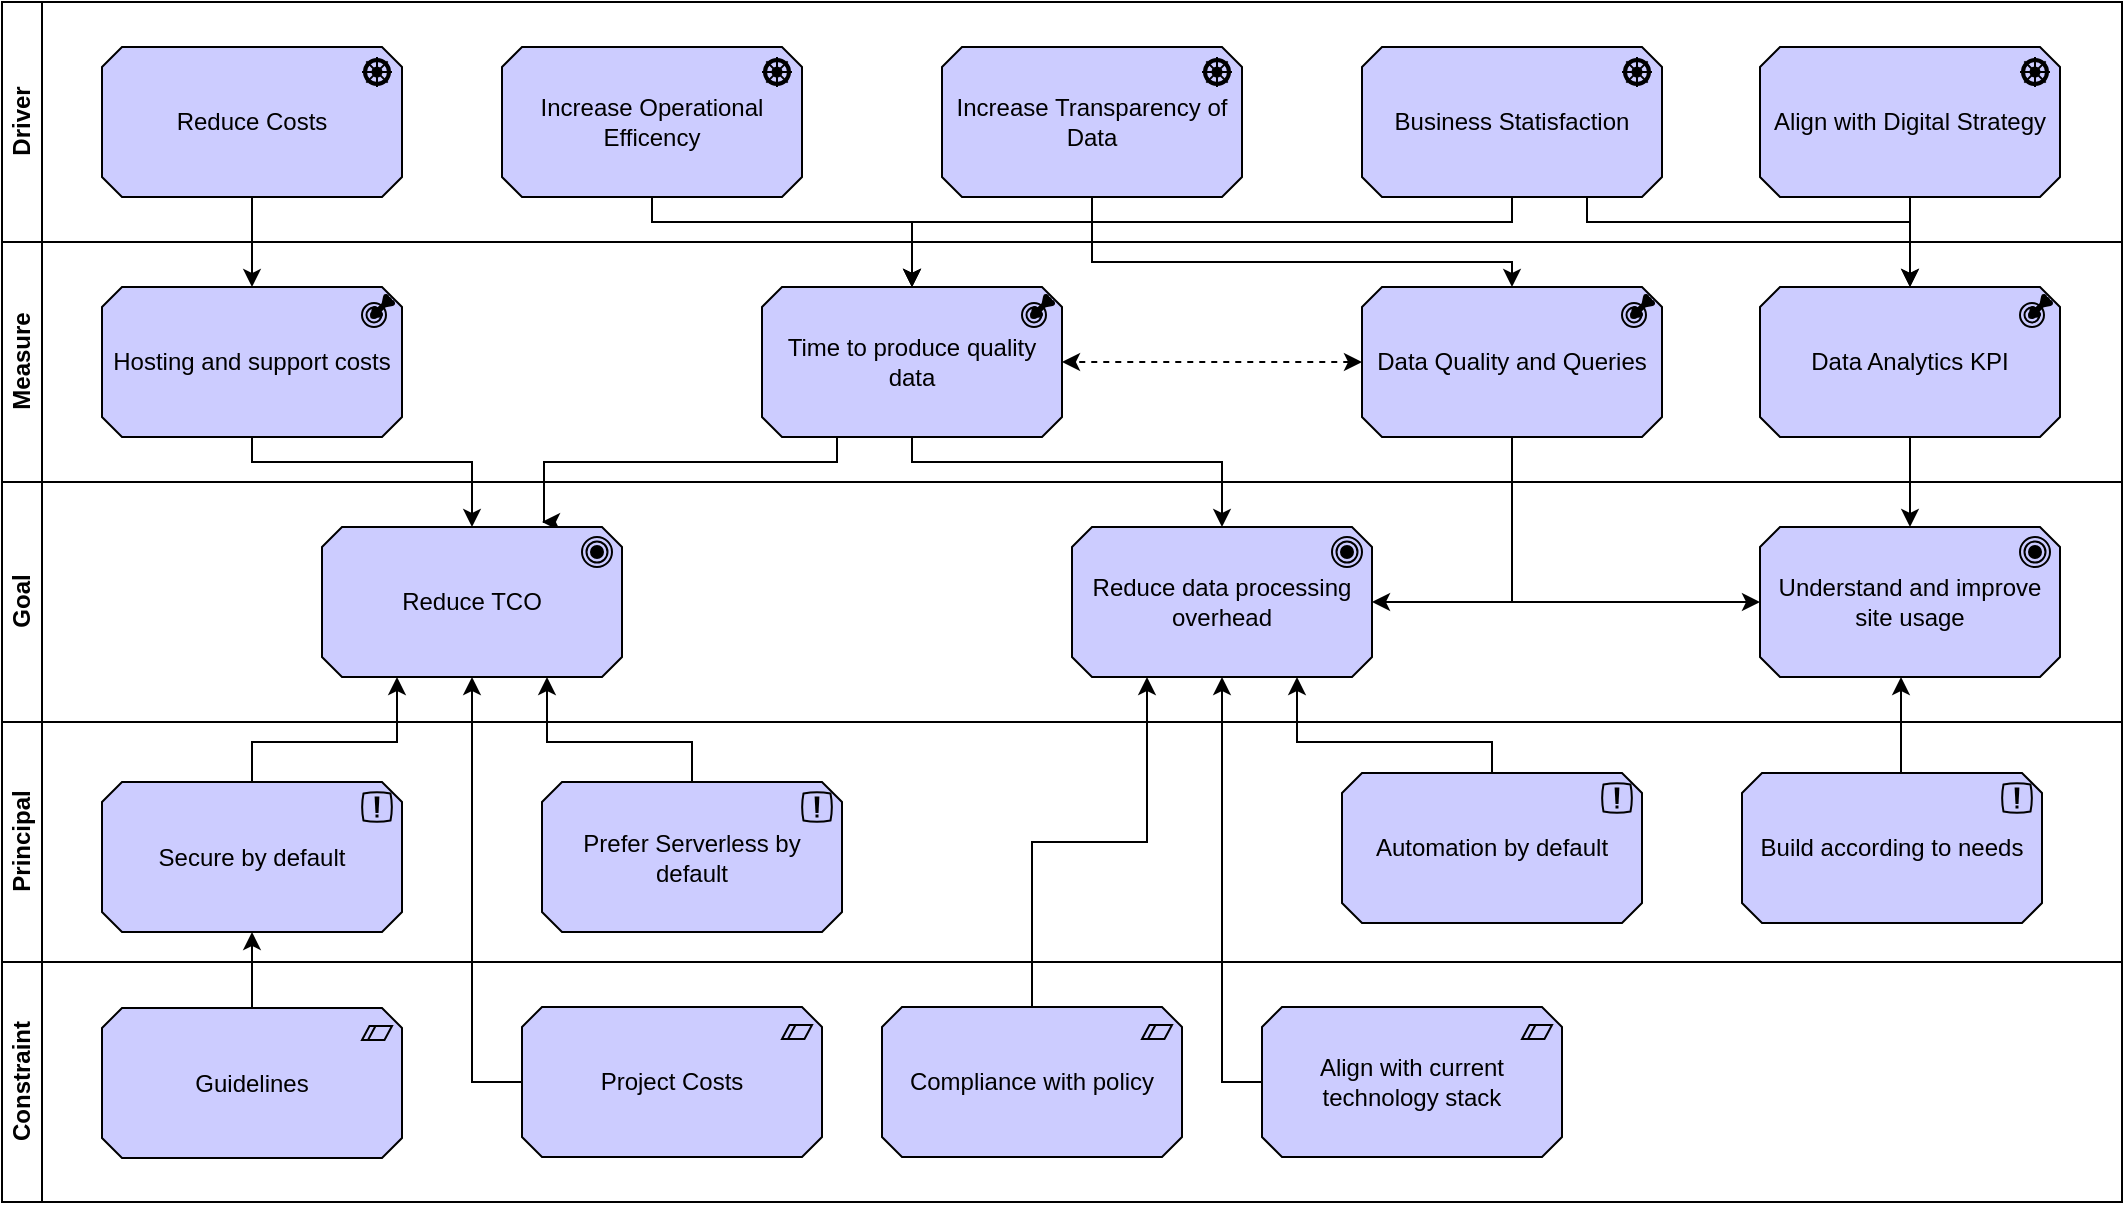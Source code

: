 <mxfile version="24.4.8" type="device" pages="10">
  <diagram id="YjyjlOY5gunmXy9UaCJN" name="Goals and Drivers">
    <mxGraphModel dx="1314" dy="860" grid="1" gridSize="10" guides="1" tooltips="1" connect="1" arrows="1" fold="1" page="1" pageScale="1" pageWidth="1169" pageHeight="827" math="0" shadow="0">
      <root>
        <mxCell id="xlIfJex3jXndK2NQRUEY-0" />
        <mxCell id="xlIfJex3jXndK2NQRUEY-1" parent="xlIfJex3jXndK2NQRUEY-0" />
        <mxCell id="62_Dctid8GkIRmDT3gbx-0" value="Principal" style="swimlane;html=1;startSize=20;horizontal=0;" parent="xlIfJex3jXndK2NQRUEY-1" vertex="1" treatAsSingle="0">
          <mxGeometry x="50" y="450" width="1060" height="120" as="geometry" />
        </mxCell>
        <mxCell id="62_Dctid8GkIRmDT3gbx-1" value="Secure by default" style="html=1;outlineConnect=0;whiteSpace=wrap;fillColor=#CCCCFF;shape=mxgraph.archimate3.application;appType=principle;archiType=oct;" parent="62_Dctid8GkIRmDT3gbx-0" vertex="1">
          <mxGeometry x="50" y="30" width="150" height="75" as="geometry" />
        </mxCell>
        <mxCell id="62_Dctid8GkIRmDT3gbx-3" value="Prefer Serverless by default" style="html=1;outlineConnect=0;whiteSpace=wrap;fillColor=#CCCCFF;shape=mxgraph.archimate3.application;appType=principle;archiType=oct;" parent="62_Dctid8GkIRmDT3gbx-0" vertex="1">
          <mxGeometry x="270" y="30" width="150" height="75" as="geometry" />
        </mxCell>
        <mxCell id="62_Dctid8GkIRmDT3gbx-4" value="Build according to needs" style="html=1;outlineConnect=0;whiteSpace=wrap;fillColor=#CCCCFF;shape=mxgraph.archimate3.application;appType=principle;archiType=oct;" parent="62_Dctid8GkIRmDT3gbx-0" vertex="1">
          <mxGeometry x="870" y="25.5" width="150" height="75" as="geometry" />
        </mxCell>
        <mxCell id="TrC0wcUyASUr6qlf_vIw-0" value="Automation by default" style="html=1;outlineConnect=0;whiteSpace=wrap;fillColor=#CCCCFF;shape=mxgraph.archimate3.application;appType=principle;archiType=oct;" parent="62_Dctid8GkIRmDT3gbx-0" vertex="1">
          <mxGeometry x="670" y="25.5" width="150" height="75" as="geometry" />
        </mxCell>
        <mxCell id="62_Dctid8GkIRmDT3gbx-5" value="Constraint" style="swimlane;html=1;startSize=20;horizontal=0;" parent="xlIfJex3jXndK2NQRUEY-1" vertex="1" treatAsSingle="0">
          <mxGeometry x="50" y="570" width="1060" height="120" as="geometry" />
        </mxCell>
        <mxCell id="62_Dctid8GkIRmDT3gbx-6" value="Project Costs" style="html=1;outlineConnect=0;whiteSpace=wrap;fillColor=#CCCCFF;shape=mxgraph.archimate3.application;appType=constraint;archiType=oct;" parent="62_Dctid8GkIRmDT3gbx-5" vertex="1">
          <mxGeometry x="260" y="22.5" width="150" height="75" as="geometry" />
        </mxCell>
        <mxCell id="62_Dctid8GkIRmDT3gbx-7" value="Compliance with policy" style="html=1;outlineConnect=0;whiteSpace=wrap;fillColor=#CCCCFF;shape=mxgraph.archimate3.application;appType=constraint;archiType=oct;" parent="62_Dctid8GkIRmDT3gbx-5" vertex="1">
          <mxGeometry x="440" y="22.5" width="150" height="75" as="geometry" />
        </mxCell>
        <mxCell id="62_Dctid8GkIRmDT3gbx-8" value="Guidelines" style="html=1;outlineConnect=0;whiteSpace=wrap;fillColor=#CCCCFF;shape=mxgraph.archimate3.application;appType=constraint;archiType=oct;" parent="62_Dctid8GkIRmDT3gbx-5" vertex="1">
          <mxGeometry x="50" y="23" width="150" height="75" as="geometry" />
        </mxCell>
        <mxCell id="62_Dctid8GkIRmDT3gbx-43" value="Align with current technology stack" style="html=1;outlineConnect=0;whiteSpace=wrap;fillColor=#CCCCFF;shape=mxgraph.archimate3.application;appType=constraint;archiType=oct;" parent="62_Dctid8GkIRmDT3gbx-5" vertex="1">
          <mxGeometry x="630" y="22.5" width="150" height="75" as="geometry" />
        </mxCell>
        <mxCell id="62_Dctid8GkIRmDT3gbx-9" value="Measure" style="swimlane;html=1;startSize=20;horizontal=0;" parent="xlIfJex3jXndK2NQRUEY-1" vertex="1" treatAsSingle="0">
          <mxGeometry x="50" y="210" width="1060" height="120" as="geometry" />
        </mxCell>
        <mxCell id="Hg9nc_on8Qt2mjO57DWh-5" style="edgeStyle=orthogonalEdgeStyle;rounded=0;orthogonalLoop=1;jettySize=auto;html=1;exitX=0.25;exitY=1;exitDx=0;exitDy=0;exitPerimeter=0;" parent="62_Dctid8GkIRmDT3gbx-9" source="62_Dctid8GkIRmDT3gbx-10" edge="1">
          <mxGeometry relative="1" as="geometry">
            <mxPoint x="270" y="140" as="targetPoint" />
            <Array as="points">
              <mxPoint x="418" y="110" />
              <mxPoint x="271" y="110" />
            </Array>
          </mxGeometry>
        </mxCell>
        <mxCell id="62_Dctid8GkIRmDT3gbx-10" value="Time to produce quality data" style="html=1;outlineConnect=0;whiteSpace=wrap;fillColor=#CCCCFF;shape=mxgraph.archimate3.application;appType=outcome;archiType=oct;" parent="62_Dctid8GkIRmDT3gbx-9" vertex="1">
          <mxGeometry x="380" y="22.5" width="150" height="75" as="geometry" />
        </mxCell>
        <mxCell id="62_Dctid8GkIRmDT3gbx-11" value="Hosting and support costs" style="html=1;outlineConnect=0;whiteSpace=wrap;fillColor=#CCCCFF;shape=mxgraph.archimate3.application;appType=outcome;archiType=oct;" parent="62_Dctid8GkIRmDT3gbx-9" vertex="1">
          <mxGeometry x="50" y="22.5" width="150" height="75" as="geometry" />
        </mxCell>
        <mxCell id="62_Dctid8GkIRmDT3gbx-12" value="Data Analytics KPI" style="html=1;outlineConnect=0;whiteSpace=wrap;fillColor=#CCCCFF;shape=mxgraph.archimate3.application;appType=outcome;archiType=oct;" parent="62_Dctid8GkIRmDT3gbx-9" vertex="1">
          <mxGeometry x="879" y="22.5" width="150" height="75" as="geometry" />
        </mxCell>
        <mxCell id="Hg9nc_on8Qt2mjO57DWh-0" value="Data Quality and Queries" style="html=1;outlineConnect=0;whiteSpace=wrap;fillColor=#CCCCFF;shape=mxgraph.archimate3.application;appType=outcome;archiType=oct;" parent="62_Dctid8GkIRmDT3gbx-9" vertex="1">
          <mxGeometry x="680" y="22.5" width="150" height="75" as="geometry" />
        </mxCell>
        <mxCell id="Hg9nc_on8Qt2mjO57DWh-4" style="edgeStyle=orthogonalEdgeStyle;rounded=0;orthogonalLoop=1;jettySize=auto;html=1;exitX=0;exitY=0.5;exitDx=0;exitDy=0;exitPerimeter=0;entryX=1;entryY=0.5;entryDx=0;entryDy=0;entryPerimeter=0;startArrow=classic;startFill=1;dashed=1;" parent="62_Dctid8GkIRmDT3gbx-9" source="Hg9nc_on8Qt2mjO57DWh-0" target="62_Dctid8GkIRmDT3gbx-10" edge="1">
          <mxGeometry relative="1" as="geometry" />
        </mxCell>
        <mxCell id="62_Dctid8GkIRmDT3gbx-14" value="Goal" style="swimlane;html=1;startSize=20;horizontal=0;" parent="xlIfJex3jXndK2NQRUEY-1" vertex="1" treatAsSingle="0">
          <mxGeometry x="50" y="330" width="1060" height="120" as="geometry" />
        </mxCell>
        <mxCell id="62_Dctid8GkIRmDT3gbx-15" value="Reduce TCO" style="html=1;outlineConnect=0;whiteSpace=wrap;fillColor=#CCCCFF;shape=mxgraph.archimate3.application;appType=goal;archiType=oct;" parent="62_Dctid8GkIRmDT3gbx-14" vertex="1">
          <mxGeometry x="160" y="22.5" width="150" height="75" as="geometry" />
        </mxCell>
        <mxCell id="62_Dctid8GkIRmDT3gbx-16" value="Reduce data processing overhead" style="html=1;outlineConnect=0;whiteSpace=wrap;fillColor=#CCCCFF;shape=mxgraph.archimate3.application;appType=goal;archiType=oct;" parent="62_Dctid8GkIRmDT3gbx-14" vertex="1">
          <mxGeometry x="535" y="22.5" width="150" height="75" as="geometry" />
        </mxCell>
        <mxCell id="62_Dctid8GkIRmDT3gbx-18" value="Understand and improve site usage" style="html=1;outlineConnect=0;whiteSpace=wrap;fillColor=#CCCCFF;shape=mxgraph.archimate3.application;appType=goal;archiType=oct;" parent="62_Dctid8GkIRmDT3gbx-14" vertex="1">
          <mxGeometry x="879" y="22.5" width="150" height="75" as="geometry" />
        </mxCell>
        <mxCell id="62_Dctid8GkIRmDT3gbx-19" value="Driver" style="swimlane;html=1;startSize=20;horizontal=0;" parent="xlIfJex3jXndK2NQRUEY-1" vertex="1" treatAsSingle="0">
          <mxGeometry x="50" y="90" width="1060" height="120" as="geometry" />
        </mxCell>
        <mxCell id="62_Dctid8GkIRmDT3gbx-20" value="Reduce Costs" style="html=1;outlineConnect=0;whiteSpace=wrap;fillColor=#CCCCFF;shape=mxgraph.archimate3.application;appType=driver;archiType=oct;" parent="62_Dctid8GkIRmDT3gbx-19" vertex="1">
          <mxGeometry x="50" y="22.5" width="150" height="75" as="geometry" />
        </mxCell>
        <mxCell id="62_Dctid8GkIRmDT3gbx-21" value="Increase Operational Efficency" style="html=1;outlineConnect=0;whiteSpace=wrap;fillColor=#CCCCFF;shape=mxgraph.archimate3.application;appType=driver;archiType=oct;" parent="62_Dctid8GkIRmDT3gbx-19" vertex="1">
          <mxGeometry x="250" y="22.5" width="150" height="75" as="geometry" />
        </mxCell>
        <mxCell id="62_Dctid8GkIRmDT3gbx-22" value="Business Statisfaction" style="html=1;outlineConnect=0;whiteSpace=wrap;fillColor=#CCCCFF;shape=mxgraph.archimate3.application;appType=driver;archiType=oct;" parent="62_Dctid8GkIRmDT3gbx-19" vertex="1">
          <mxGeometry x="680" y="22.5" width="150" height="75" as="geometry" />
        </mxCell>
        <mxCell id="62_Dctid8GkIRmDT3gbx-23" value="Align with Digital Strategy" style="html=1;outlineConnect=0;whiteSpace=wrap;fillColor=#CCCCFF;shape=mxgraph.archimate3.application;appType=driver;archiType=oct;" parent="62_Dctid8GkIRmDT3gbx-19" vertex="1">
          <mxGeometry x="879" y="22.5" width="150" height="75" as="geometry" />
        </mxCell>
        <mxCell id="YaPpQEHJUVvCScAqliNS-0" value="Increase Transparency of Data" style="html=1;outlineConnect=0;whiteSpace=wrap;fillColor=#CCCCFF;shape=mxgraph.archimate3.application;appType=driver;archiType=oct;" parent="62_Dctid8GkIRmDT3gbx-19" vertex="1">
          <mxGeometry x="470" y="22.5" width="150" height="75" as="geometry" />
        </mxCell>
        <mxCell id="62_Dctid8GkIRmDT3gbx-24" style="edgeStyle=elbowEdgeStyle;rounded=0;orthogonalLoop=1;jettySize=auto;html=1;exitX=0.5;exitY=1;exitDx=0;exitDy=0;exitPerimeter=0;entryX=0.5;entryY=0;entryDx=0;entryDy=0;entryPerimeter=0;startArrow=none;startFill=0;endArrow=classic;endFill=1;elbow=vertical;" parent="xlIfJex3jXndK2NQRUEY-1" source="62_Dctid8GkIRmDT3gbx-22" target="62_Dctid8GkIRmDT3gbx-10" edge="1">
          <mxGeometry relative="1" as="geometry">
            <Array as="points">
              <mxPoint x="580" y="200" />
            </Array>
          </mxGeometry>
        </mxCell>
        <mxCell id="62_Dctid8GkIRmDT3gbx-25" style="edgeStyle=elbowEdgeStyle;rounded=0;orthogonalLoop=1;jettySize=auto;elbow=vertical;html=1;exitX=0.5;exitY=1;exitDx=0;exitDy=0;exitPerimeter=0;entryX=0.5;entryY=0;entryDx=0;entryDy=0;entryPerimeter=0;startArrow=none;startFill=0;endArrow=classic;endFill=1;" parent="xlIfJex3jXndK2NQRUEY-1" source="62_Dctid8GkIRmDT3gbx-21" target="62_Dctid8GkIRmDT3gbx-10" edge="1">
          <mxGeometry relative="1" as="geometry">
            <Array as="points">
              <mxPoint x="460" y="200" />
            </Array>
          </mxGeometry>
        </mxCell>
        <mxCell id="62_Dctid8GkIRmDT3gbx-26" style="edgeStyle=elbowEdgeStyle;rounded=0;orthogonalLoop=1;jettySize=auto;elbow=vertical;html=1;exitX=0.5;exitY=1;exitDx=0;exitDy=0;exitPerimeter=0;entryX=0.5;entryY=0;entryDx=0;entryDy=0;entryPerimeter=0;startArrow=none;startFill=0;endArrow=classic;endFill=1;" parent="xlIfJex3jXndK2NQRUEY-1" source="62_Dctid8GkIRmDT3gbx-20" target="62_Dctid8GkIRmDT3gbx-11" edge="1">
          <mxGeometry relative="1" as="geometry" />
        </mxCell>
        <mxCell id="62_Dctid8GkIRmDT3gbx-27" style="edgeStyle=elbowEdgeStyle;rounded=0;orthogonalLoop=1;jettySize=auto;elbow=vertical;html=1;exitX=0.5;exitY=1;exitDx=0;exitDy=0;exitPerimeter=0;entryX=0.5;entryY=0;entryDx=0;entryDy=0;entryPerimeter=0;startArrow=none;startFill=0;endArrow=classic;endFill=1;" parent="xlIfJex3jXndK2NQRUEY-1" source="62_Dctid8GkIRmDT3gbx-11" target="62_Dctid8GkIRmDT3gbx-15" edge="1">
          <mxGeometry relative="1" as="geometry">
            <Array as="points">
              <mxPoint x="220" y="320" />
            </Array>
          </mxGeometry>
        </mxCell>
        <mxCell id="62_Dctid8GkIRmDT3gbx-28" style="edgeStyle=elbowEdgeStyle;rounded=0;orthogonalLoop=1;jettySize=auto;elbow=vertical;html=1;exitX=0.5;exitY=1;exitDx=0;exitDy=0;exitPerimeter=0;entryX=0.5;entryY=0;entryDx=0;entryDy=0;entryPerimeter=0;startArrow=none;startFill=0;endArrow=classic;endFill=1;" parent="xlIfJex3jXndK2NQRUEY-1" source="62_Dctid8GkIRmDT3gbx-10" target="62_Dctid8GkIRmDT3gbx-16" edge="1">
          <mxGeometry relative="1" as="geometry">
            <Array as="points">
              <mxPoint x="590" y="320" />
            </Array>
          </mxGeometry>
        </mxCell>
        <mxCell id="62_Dctid8GkIRmDT3gbx-29" style="edgeStyle=elbowEdgeStyle;rounded=0;orthogonalLoop=1;jettySize=auto;elbow=vertical;html=1;exitX=0.75;exitY=1;exitDx=0;exitDy=0;exitPerimeter=0;startArrow=none;startFill=0;endArrow=classic;endFill=1;entryX=0.5;entryY=0;entryDx=0;entryDy=0;entryPerimeter=0;" parent="xlIfJex3jXndK2NQRUEY-1" source="62_Dctid8GkIRmDT3gbx-22" target="62_Dctid8GkIRmDT3gbx-12" edge="1">
          <mxGeometry relative="1" as="geometry">
            <Array as="points">
              <mxPoint x="810" y="200" />
              <mxPoint x="750" y="200" />
            </Array>
          </mxGeometry>
        </mxCell>
        <mxCell id="62_Dctid8GkIRmDT3gbx-31" style="edgeStyle=elbowEdgeStyle;rounded=0;orthogonalLoop=1;jettySize=auto;elbow=vertical;html=1;exitX=0.5;exitY=1;exitDx=0;exitDy=0;exitPerimeter=0;startArrow=none;startFill=0;endArrow=classic;endFill=1;entryX=0.5;entryY=0;entryDx=0;entryDy=0;entryPerimeter=0;" parent="xlIfJex3jXndK2NQRUEY-1" source="62_Dctid8GkIRmDT3gbx-23" target="62_Dctid8GkIRmDT3gbx-12" edge="1">
          <mxGeometry relative="1" as="geometry">
            <Array as="points">
              <mxPoint x="984" y="200" />
            </Array>
          </mxGeometry>
        </mxCell>
        <mxCell id="62_Dctid8GkIRmDT3gbx-34" style="edgeStyle=elbowEdgeStyle;rounded=0;orthogonalLoop=1;jettySize=auto;elbow=vertical;html=1;exitX=0.5;exitY=0;exitDx=0;exitDy=0;exitPerimeter=0;startArrow=none;startFill=0;endArrow=classic;endFill=1;entryX=0.25;entryY=1;entryDx=0;entryDy=0;entryPerimeter=0;" parent="xlIfJex3jXndK2NQRUEY-1" source="62_Dctid8GkIRmDT3gbx-1" target="62_Dctid8GkIRmDT3gbx-15" edge="1">
          <mxGeometry relative="1" as="geometry">
            <Array as="points">
              <mxPoint x="230" y="460" />
            </Array>
          </mxGeometry>
        </mxCell>
        <mxCell id="62_Dctid8GkIRmDT3gbx-35" style="edgeStyle=elbowEdgeStyle;rounded=0;orthogonalLoop=1;jettySize=auto;elbow=vertical;html=1;exitX=0;exitY=0.5;exitDx=0;exitDy=0;exitPerimeter=0;startArrow=none;startFill=0;endArrow=classic;endFill=1;" parent="xlIfJex3jXndK2NQRUEY-1" source="62_Dctid8GkIRmDT3gbx-6" target="62_Dctid8GkIRmDT3gbx-15" edge="1">
          <mxGeometry relative="1" as="geometry">
            <Array as="points">
              <mxPoint x="285" y="630" />
            </Array>
          </mxGeometry>
        </mxCell>
        <mxCell id="62_Dctid8GkIRmDT3gbx-36" style="edgeStyle=elbowEdgeStyle;rounded=0;orthogonalLoop=1;jettySize=auto;elbow=vertical;html=1;exitX=0.5;exitY=1;exitDx=0;exitDy=0;exitPerimeter=0;entryX=0.5;entryY=0;entryDx=0;entryDy=0;entryPerimeter=0;startArrow=none;startFill=0;endArrow=classic;endFill=1;" parent="xlIfJex3jXndK2NQRUEY-1" source="62_Dctid8GkIRmDT3gbx-12" target="62_Dctid8GkIRmDT3gbx-18" edge="1">
          <mxGeometry relative="1" as="geometry">
            <Array as="points">
              <mxPoint x="1004" y="340" />
            </Array>
          </mxGeometry>
        </mxCell>
        <mxCell id="62_Dctid8GkIRmDT3gbx-40" style="edgeStyle=elbowEdgeStyle;rounded=0;orthogonalLoop=1;jettySize=auto;html=1;startArrow=none;startFill=0;endArrow=classic;endFill=1;entryX=0.25;entryY=1;entryDx=0;entryDy=0;entryPerimeter=0;elbow=vertical;exitX=0.5;exitY=0;exitDx=0;exitDy=0;exitPerimeter=0;" parent="xlIfJex3jXndK2NQRUEY-1" source="62_Dctid8GkIRmDT3gbx-7" target="62_Dctid8GkIRmDT3gbx-16" edge="1">
          <mxGeometry relative="1" as="geometry">
            <Array as="points">
              <mxPoint x="570" y="510" />
              <mxPoint x="610" y="640" />
            </Array>
          </mxGeometry>
        </mxCell>
        <mxCell id="62_Dctid8GkIRmDT3gbx-41" value="" style="edgeStyle=elbowEdgeStyle;rounded=0;orthogonalLoop=1;jettySize=auto;html=1;startArrow=none;startFill=0;endArrow=classic;endFill=1;" parent="xlIfJex3jXndK2NQRUEY-1" source="62_Dctid8GkIRmDT3gbx-4" target="62_Dctid8GkIRmDT3gbx-18" edge="1">
          <mxGeometry relative="1" as="geometry" />
        </mxCell>
        <mxCell id="62_Dctid8GkIRmDT3gbx-42" style="edgeStyle=elbowEdgeStyle;rounded=0;orthogonalLoop=1;jettySize=auto;elbow=vertical;html=1;exitX=0.5;exitY=0;exitDx=0;exitDy=0;exitPerimeter=0;entryX=0.5;entryY=1;entryDx=0;entryDy=0;entryPerimeter=0;startArrow=none;startFill=0;endArrow=classic;endFill=1;" parent="xlIfJex3jXndK2NQRUEY-1" source="62_Dctid8GkIRmDT3gbx-8" target="62_Dctid8GkIRmDT3gbx-1" edge="1">
          <mxGeometry relative="1" as="geometry" />
        </mxCell>
        <mxCell id="62_Dctid8GkIRmDT3gbx-44" style="edgeStyle=orthogonalEdgeStyle;rounded=0;orthogonalLoop=1;jettySize=auto;html=1;exitX=0;exitY=0.5;exitDx=0;exitDy=0;exitPerimeter=0;entryX=0.5;entryY=1;entryDx=0;entryDy=0;entryPerimeter=0;" parent="xlIfJex3jXndK2NQRUEY-1" source="62_Dctid8GkIRmDT3gbx-43" target="62_Dctid8GkIRmDT3gbx-16" edge="1">
          <mxGeometry relative="1" as="geometry">
            <Array as="points">
              <mxPoint x="660" y="630" />
            </Array>
          </mxGeometry>
        </mxCell>
        <mxCell id="qYX0q6SSS4EkO8Mx93my-0" style="edgeStyle=orthogonalEdgeStyle;rounded=0;orthogonalLoop=1;jettySize=auto;html=1;exitX=0.5;exitY=0;exitDx=0;exitDy=0;exitPerimeter=0;entryX=0.75;entryY=1;entryDx=0;entryDy=0;entryPerimeter=0;" parent="xlIfJex3jXndK2NQRUEY-1" source="62_Dctid8GkIRmDT3gbx-3" target="62_Dctid8GkIRmDT3gbx-15" edge="1">
          <mxGeometry relative="1" as="geometry">
            <Array as="points">
              <mxPoint x="395" y="460" />
              <mxPoint x="323" y="460" />
            </Array>
          </mxGeometry>
        </mxCell>
        <mxCell id="TrC0wcUyASUr6qlf_vIw-1" style="edgeStyle=elbowEdgeStyle;rounded=0;orthogonalLoop=1;jettySize=auto;html=1;startArrow=none;startFill=0;endArrow=classic;endFill=1;entryX=0.75;entryY=1;entryDx=0;entryDy=0;entryPerimeter=0;elbow=vertical;exitX=0.5;exitY=0;exitDx=0;exitDy=0;exitPerimeter=0;" parent="xlIfJex3jXndK2NQRUEY-1" source="TrC0wcUyASUr6qlf_vIw-0" target="62_Dctid8GkIRmDT3gbx-16" edge="1">
          <mxGeometry relative="1" as="geometry">
            <Array as="points">
              <mxPoint x="600" y="460" />
              <mxPoint x="620" y="650" />
            </Array>
            <mxPoint x="575" y="603" as="sourcePoint" />
            <mxPoint x="633" y="438" as="targetPoint" />
          </mxGeometry>
        </mxCell>
        <mxCell id="YaPpQEHJUVvCScAqliNS-1" style="edgeStyle=orthogonalEdgeStyle;rounded=0;orthogonalLoop=1;jettySize=auto;html=1;exitX=0.5;exitY=1;exitDx=0;exitDy=0;exitPerimeter=0;entryX=0.5;entryY=0;entryDx=0;entryDy=0;entryPerimeter=0;" parent="xlIfJex3jXndK2NQRUEY-1" source="YaPpQEHJUVvCScAqliNS-0" target="62_Dctid8GkIRmDT3gbx-10" edge="1">
          <mxGeometry relative="1" as="geometry">
            <Array as="points">
              <mxPoint x="595" y="200" />
              <mxPoint x="505" y="200" />
            </Array>
          </mxGeometry>
        </mxCell>
        <mxCell id="Hg9nc_on8Qt2mjO57DWh-1" style="edgeStyle=orthogonalEdgeStyle;rounded=0;orthogonalLoop=1;jettySize=auto;html=1;exitX=0.5;exitY=1;exitDx=0;exitDy=0;exitPerimeter=0;entryX=0.5;entryY=0;entryDx=0;entryDy=0;entryPerimeter=0;" parent="xlIfJex3jXndK2NQRUEY-1" source="YaPpQEHJUVvCScAqliNS-0" target="Hg9nc_on8Qt2mjO57DWh-0" edge="1">
          <mxGeometry relative="1" as="geometry">
            <Array as="points">
              <mxPoint x="595" y="220" />
              <mxPoint x="805" y="220" />
            </Array>
          </mxGeometry>
        </mxCell>
        <mxCell id="Hg9nc_on8Qt2mjO57DWh-2" style="edgeStyle=orthogonalEdgeStyle;rounded=0;orthogonalLoop=1;jettySize=auto;html=1;exitX=0.5;exitY=1;exitDx=0;exitDy=0;exitPerimeter=0;entryX=1;entryY=0.5;entryDx=0;entryDy=0;entryPerimeter=0;" parent="xlIfJex3jXndK2NQRUEY-1" source="Hg9nc_on8Qt2mjO57DWh-0" target="62_Dctid8GkIRmDT3gbx-16" edge="1">
          <mxGeometry relative="1" as="geometry" />
        </mxCell>
        <mxCell id="Hg9nc_on8Qt2mjO57DWh-3" style="edgeStyle=orthogonalEdgeStyle;rounded=0;orthogonalLoop=1;jettySize=auto;html=1;exitX=0.5;exitY=1;exitDx=0;exitDy=0;exitPerimeter=0;entryX=0;entryY=0.5;entryDx=0;entryDy=0;entryPerimeter=0;" parent="xlIfJex3jXndK2NQRUEY-1" source="Hg9nc_on8Qt2mjO57DWh-0" target="62_Dctid8GkIRmDT3gbx-18" edge="1">
          <mxGeometry relative="1" as="geometry" />
        </mxCell>
      </root>
    </mxGraphModel>
  </diagram>
  <diagram name="System Context" id="9aUW7jS1bOv6DmDYn8BB">
    <mxGraphModel dx="1314" dy="854" grid="1" gridSize="10" guides="1" tooltips="1" connect="1" arrows="1" fold="1" page="1" pageScale="1" pageWidth="1169" pageHeight="827" math="0" shadow="0">
      <root>
        <mxCell id="MyyUGx8uGpmeB87mUE4W-0" />
        <mxCell id="MyyUGx8uGpmeB87mUE4W-1" parent="MyyUGx8uGpmeB87mUE4W-0" />
        <mxCell id="MyyUGx8uGpmeB87mUE4W-16" style="edgeStyle=orthogonalEdgeStyle;rounded=0;orthogonalLoop=1;jettySize=auto;html=1;exitX=0.5;exitY=1;exitDx=0;exitDy=0;exitPerimeter=0;entryX=0.5;entryY=0;entryDx=0;entryDy=0;entryPerimeter=0;startArrow=classic;startFill=1;endArrow=classic;endFill=1;fillColor=#d5e8d4;strokeColor=#82b366;" parent="MyyUGx8uGpmeB87mUE4W-1" edge="1">
          <mxGeometry relative="1" as="geometry">
            <mxPoint x="585" y="403.1" as="targetPoint" />
          </mxGeometry>
        </mxCell>
        <mxCell id="HGg9341y1Ahv-zIYeC9T-0" value="Legend" style="shape=table;startSize=30;container=1;collapsible=0;childLayout=tableLayout;fontSize=16;align=left;verticalAlign=top;fillColor=none;strokeColor=none;fontColor=#4D4D4D;fontStyle=1;spacingLeft=6;spacing=0;resizable=0;" parent="MyyUGx8uGpmeB87mUE4W-1" vertex="1">
          <mxGeometry x="30" y="10" width="180" height="210" as="geometry" />
        </mxCell>
        <mxCell id="HGg9341y1Ahv-zIYeC9T-1" value="" style="shape=tableRow;horizontal=0;startSize=0;swimlaneHead=0;swimlaneBody=0;strokeColor=inherit;top=0;left=0;bottom=0;right=0;collapsible=0;dropTarget=0;fillColor=none;points=[[0,0.5],[1,0.5]];portConstraint=eastwest;fontSize=12;" parent="HGg9341y1Ahv-zIYeC9T-0" vertex="1">
          <mxGeometry y="30" width="180" height="30" as="geometry" />
        </mxCell>
        <mxCell id="HGg9341y1Ahv-zIYeC9T-2" value="Person" style="shape=partialRectangle;html=1;whiteSpace=wrap;connectable=0;strokeColor=inherit;overflow=hidden;fillColor=#1E4074;top=0;left=0;bottom=0;right=0;pointerEvents=1;fontSize=12;align=left;fontColor=#FFFFFF;gradientColor=none;spacingLeft=10;spacingRight=4;" parent="HGg9341y1Ahv-zIYeC9T-1" vertex="1">
          <mxGeometry width="180" height="30" as="geometry">
            <mxRectangle width="180" height="30" as="alternateBounds" />
          </mxGeometry>
        </mxCell>
        <mxCell id="HGg9341y1Ahv-zIYeC9T-3" value="" style="shape=tableRow;horizontal=0;startSize=0;swimlaneHead=0;swimlaneBody=0;strokeColor=inherit;top=0;left=0;bottom=0;right=0;collapsible=0;dropTarget=0;fillColor=none;points=[[0,0.5],[1,0.5]];portConstraint=eastwest;fontSize=12;" parent="HGg9341y1Ahv-zIYeC9T-0" vertex="1">
          <mxGeometry y="60" width="180" height="30" as="geometry" />
        </mxCell>
        <mxCell id="HGg9341y1Ahv-zIYeC9T-4" value="Software System" style="shape=partialRectangle;html=1;whiteSpace=wrap;connectable=0;strokeColor=inherit;overflow=hidden;fillColor=#3162AF;top=0;left=0;bottom=0;right=0;pointerEvents=1;fontSize=12;align=left;fontColor=#FFFFFF;gradientColor=none;spacingLeft=10;spacingRight=4;" parent="HGg9341y1Ahv-zIYeC9T-3" vertex="1">
          <mxGeometry width="180" height="30" as="geometry">
            <mxRectangle width="180" height="30" as="alternateBounds" />
          </mxGeometry>
        </mxCell>
        <mxCell id="HGg9341y1Ahv-zIYeC9T-5" value="" style="shape=tableRow;horizontal=0;startSize=0;swimlaneHead=0;swimlaneBody=0;strokeColor=inherit;top=0;left=0;bottom=0;right=0;collapsible=0;dropTarget=0;fillColor=none;points=[[0,0.5],[1,0.5]];portConstraint=eastwest;fontSize=12;" parent="HGg9341y1Ahv-zIYeC9T-0" vertex="1">
          <mxGeometry y="90" width="180" height="30" as="geometry" />
        </mxCell>
        <mxCell id="HGg9341y1Ahv-zIYeC9T-6" value="Container" style="shape=partialRectangle;html=1;whiteSpace=wrap;connectable=0;strokeColor=inherit;overflow=hidden;fillColor=#52a2d8;top=0;left=0;bottom=0;right=0;pointerEvents=1;fontSize=12;align=left;fontColor=#FFFFFF;gradientColor=none;spacingLeft=10;spacingRight=4;" parent="HGg9341y1Ahv-zIYeC9T-5" vertex="1">
          <mxGeometry width="180" height="30" as="geometry">
            <mxRectangle width="180" height="30" as="alternateBounds" />
          </mxGeometry>
        </mxCell>
        <mxCell id="HGg9341y1Ahv-zIYeC9T-7" value="" style="shape=tableRow;horizontal=0;startSize=0;swimlaneHead=0;swimlaneBody=0;strokeColor=inherit;top=0;left=0;bottom=0;right=0;collapsible=0;dropTarget=0;fillColor=none;points=[[0,0.5],[1,0.5]];portConstraint=eastwest;fontSize=12;" parent="HGg9341y1Ahv-zIYeC9T-0" vertex="1">
          <mxGeometry y="120" width="180" height="30" as="geometry" />
        </mxCell>
        <mxCell id="HGg9341y1Ahv-zIYeC9T-8" value="Component" style="shape=partialRectangle;html=1;whiteSpace=wrap;connectable=0;strokeColor=inherit;overflow=hidden;fillColor=#7dbef2;top=0;left=0;bottom=0;right=0;pointerEvents=1;fontSize=12;align=left;fontColor=#FFFFFF;gradientColor=none;spacingLeft=10;spacingRight=4;" parent="HGg9341y1Ahv-zIYeC9T-7" vertex="1">
          <mxGeometry width="180" height="30" as="geometry">
            <mxRectangle width="180" height="30" as="alternateBounds" />
          </mxGeometry>
        </mxCell>
        <mxCell id="HGg9341y1Ahv-zIYeC9T-9" value="" style="shape=tableRow;horizontal=0;startSize=0;swimlaneHead=0;swimlaneBody=0;strokeColor=inherit;top=0;left=0;bottom=0;right=0;collapsible=0;dropTarget=0;fillColor=none;points=[[0,0.5],[1,0.5]];portConstraint=eastwest;fontSize=12;" parent="HGg9341y1Ahv-zIYeC9T-0" vertex="1">
          <mxGeometry y="150" width="180" height="30" as="geometry" />
        </mxCell>
        <mxCell id="HGg9341y1Ahv-zIYeC9T-10" value="External Person" style="shape=partialRectangle;html=1;whiteSpace=wrap;connectable=0;strokeColor=inherit;overflow=hidden;fillColor=#6b6477;top=0;left=0;bottom=0;right=0;pointerEvents=1;fontSize=12;align=left;fontColor=#FFFFFF;gradientColor=none;spacingLeft=10;spacingRight=4;" parent="HGg9341y1Ahv-zIYeC9T-9" vertex="1">
          <mxGeometry width="180" height="30" as="geometry">
            <mxRectangle width="180" height="30" as="alternateBounds" />
          </mxGeometry>
        </mxCell>
        <mxCell id="HGg9341y1Ahv-zIYeC9T-11" value="" style="shape=tableRow;horizontal=0;startSize=0;swimlaneHead=0;swimlaneBody=0;strokeColor=inherit;top=0;left=0;bottom=0;right=0;collapsible=0;dropTarget=0;fillColor=none;points=[[0,0.5],[1,0.5]];portConstraint=eastwest;fontSize=12;" parent="HGg9341y1Ahv-zIYeC9T-0" vertex="1">
          <mxGeometry y="180" width="180" height="30" as="geometry" />
        </mxCell>
        <mxCell id="HGg9341y1Ahv-zIYeC9T-12" value="External Software System" style="shape=partialRectangle;html=1;whiteSpace=wrap;connectable=0;strokeColor=inherit;overflow=hidden;fillColor=#8b8496;top=0;left=0;bottom=0;right=0;pointerEvents=1;fontSize=12;align=left;fontColor=#FFFFFF;gradientColor=none;spacingLeft=10;spacingRight=4;" parent="HGg9341y1Ahv-zIYeC9T-11" vertex="1">
          <mxGeometry width="180" height="30" as="geometry">
            <mxRectangle width="180" height="30" as="alternateBounds" />
          </mxGeometry>
        </mxCell>
        <object placeholders="1" c4Name="DfE User" c4Type="Person" c4Description="DfE Internal, School Staff, Local Authority" label="&lt;font style=&quot;font-size: 16px&quot;&gt;&lt;b&gt;%c4Name%&lt;/b&gt;&lt;/font&gt;&lt;div&gt;[%c4Type%]&lt;/div&gt;&lt;br&gt;&lt;div&gt;&lt;font style=&quot;font-size: 11px&quot;&gt;&lt;font color=&quot;#cccccc&quot;&gt;%c4Description%&lt;/font&gt;&lt;/div&gt;" id="HGg9341y1Ahv-zIYeC9T-13">
          <mxCell style="html=1;fontSize=11;dashed=0;whiteSpace=wrap;fillColor=#083F75;strokeColor=#06315C;fontColor=#ffffff;shape=mxgraph.c4.person2;align=center;metaEdit=1;points=[[0.5,0,0],[1,0.5,0],[1,0.75,0],[0.75,1,0],[0.5,1,0],[0.25,1,0],[0,0.75,0],[0,0.5,0]];resizable=0;" parent="MyyUGx8uGpmeB87mUE4W-1" vertex="1">
            <mxGeometry x="70" y="306" width="200" height="180" as="geometry" />
          </mxCell>
        </object>
        <object placeholders="1" c4Name="External User" c4Type="Person" c4Description="Journalist, Parent, Business Professional, School Business Admin" label="&lt;font style=&quot;font-size: 16px&quot;&gt;&lt;b&gt;%c4Name%&lt;/b&gt;&lt;/font&gt;&lt;div&gt;[%c4Type%]&lt;/div&gt;&lt;br&gt;&lt;div&gt;&lt;font style=&quot;font-size: 11px&quot;&gt;&lt;font color=&quot;#cccccc&quot;&gt;%c4Description%&lt;/font&gt;&lt;/div&gt;" id="HGg9341y1Ahv-zIYeC9T-14">
          <mxCell style="html=1;fontSize=11;dashed=0;whiteSpace=wrap;fillColor=#6C6477;strokeColor=#4D4D4D;fontColor=#ffffff;shape=mxgraph.c4.person2;align=center;metaEdit=1;points=[[0.5,0,0],[1,0.5,0],[1,0.75,0],[0.75,1,0],[0.5,1,0],[0.25,1,0],[0,0.75,0],[0,0.5,0]];resizable=0;" parent="MyyUGx8uGpmeB87mUE4W-1" vertex="1">
            <mxGeometry x="540" y="630" width="200" height="180" as="geometry" />
          </mxCell>
        </object>
        <object placeholders="1" c4Name="FBIT Application" c4Type="Software System" c4Description="The front end and API&#39;s that display data to users of the FBIT service" label="&lt;font style=&quot;font-size: 16px&quot;&gt;&lt;b&gt;%c4Name%&lt;/b&gt;&lt;/font&gt;&lt;div&gt;[%c4Type%]&lt;/div&gt;&lt;br&gt;&lt;div&gt;&lt;font style=&quot;font-size: 11px&quot;&gt;&lt;font color=&quot;#cccccc&quot;&gt;%c4Description%&lt;/font&gt;&lt;/div&gt;" id="HGg9341y1Ahv-zIYeC9T-17">
          <mxCell style="rounded=1;whiteSpace=wrap;html=1;labelBackgroundColor=none;fillColor=#1061B0;fontColor=#ffffff;align=center;arcSize=10;strokeColor=#0D5091;metaEdit=1;resizable=0;points=[[0.25,0,0],[0.5,0,0],[0.75,0,0],[1,0.25,0],[1,0.5,0],[1,0.75,0],[0.75,1,0],[0.5,1,0],[0.25,1,0],[0,0.75,0],[0,0.5,0],[0,0.25,0]];" parent="MyyUGx8uGpmeB87mUE4W-1" vertex="1">
            <mxGeometry x="520" y="380" width="240" height="120" as="geometry" />
          </mxCell>
        </object>
        <object placeholders="1" c4Name="FBIT Data Pipeline" c4Type="Software System" c4Description="Processes the raw data files and computes the comparator sets and RAG status for schools" label="&lt;font style=&quot;font-size: 16px&quot;&gt;&lt;b&gt;%c4Name%&lt;/b&gt;&lt;/font&gt;&lt;div&gt;[%c4Type%]&lt;/div&gt;&lt;br&gt;&lt;div&gt;&lt;font style=&quot;font-size: 11px&quot;&gt;&lt;font color=&quot;#cccccc&quot;&gt;%c4Description%&lt;/font&gt;&lt;/div&gt;" id="HGg9341y1Ahv-zIYeC9T-20">
          <mxCell style="rounded=1;whiteSpace=wrap;html=1;labelBackgroundColor=none;fillColor=#1061B0;fontColor=#ffffff;align=center;arcSize=10;strokeColor=#0D5091;metaEdit=1;resizable=0;points=[[0.25,0,0],[0.5,0,0],[0.75,0,0],[1,0.25,0],[1,0.5,0],[1,0.75,0],[0.75,1,0],[0.5,1,0],[0.25,1,0],[0,0.75,0],[0,0.5,0],[0,0.25,0]];" parent="MyyUGx8uGpmeB87mUE4W-1" vertex="1">
            <mxGeometry x="910" y="380" width="240" height="120" as="geometry" />
          </mxCell>
        </object>
        <object placeholders="1" c4Name="DfE User" c4Type="Person" c4Description="Service Owner / Admin" label="&lt;font style=&quot;font-size: 16px&quot;&gt;&lt;b&gt;%c4Name%&lt;/b&gt;&lt;/font&gt;&lt;div&gt;[%c4Type%]&lt;/div&gt;&lt;br&gt;&lt;div&gt;&lt;font style=&quot;font-size: 11px&quot;&gt;&lt;font color=&quot;#cccccc&quot;&gt;%c4Description%&lt;/font&gt;&lt;/div&gt;" id="HGg9341y1Ahv-zIYeC9T-30">
          <mxCell style="html=1;fontSize=11;dashed=0;whiteSpace=wrap;fillColor=#083F75;strokeColor=#06315C;fontColor=#ffffff;shape=mxgraph.c4.person2;align=center;metaEdit=1;points=[[0.5,0,0],[1,0.5,0],[1,0.75,0],[0.75,1,0],[0.5,1,0],[0.25,1,0],[0,0.75,0],[0,0.5,0]];resizable=0;" parent="MyyUGx8uGpmeB87mUE4W-1" vertex="1">
            <mxGeometry x="540" y="85" width="200" height="180" as="geometry" />
          </mxCell>
        </object>
        <object placeholders="1" c4Name="FBIT Service" c4Type="SystemScopeBoundary" c4Application="FBIT Service" label="&lt;font style=&quot;font-size: 16px&quot;&gt;&lt;b&gt;&lt;div style=&quot;text-align: left&quot;&gt;%c4Name%&lt;/div&gt;&lt;/b&gt;&lt;/font&gt;&lt;div style=&quot;text-align: left&quot;&gt;[%c4Application%]&lt;/div&gt;" id="5fAbEabw9z0MuhiOzpwk-1">
          <mxCell style="rounded=1;fontSize=11;whiteSpace=wrap;html=1;dashed=1;arcSize=20;fillColor=none;strokeColor=#666666;fontColor=#333333;labelBackgroundColor=none;align=left;verticalAlign=bottom;labelBorderColor=none;spacingTop=0;spacing=10;dashPattern=8 4;metaEdit=1;rotatable=0;perimeter=rectanglePerimeter;noLabel=0;labelPadding=0;allowArrows=0;connectable=0;expand=0;recursiveResize=0;editable=1;pointerEvents=0;absoluteArcSize=1;points=[[0.25,0,0],[0.5,0,0],[0.75,0,0],[1,0.25,0],[1,0.5,0],[1,0.75,0],[0.75,1,0],[0.5,1,0],[0.25,1,0],[0,0.75,0],[0,0.5,0],[0,0.25,0]];" parent="MyyUGx8uGpmeB87mUE4W-1" vertex="1">
            <mxGeometry x="440" y="55" width="720" height="495" as="geometry" />
          </mxCell>
        </object>
        <object placeholders="1" c4Name="[System Context] FBIT Service" c4Type="ContainerScopeBoundary" c4Description="Financial Benchmarking and Insights" label="&lt;font style=&quot;font-size: 16px&quot;&gt;&lt;b&gt;&lt;div style=&quot;text-align: left&quot;&gt;%c4Name%&lt;/div&gt;&lt;/b&gt;&lt;/font&gt;&lt;div style=&quot;text-align: left&quot;&gt;%c4Description%&lt;/div&gt;" id="uF-tZUPYdt0qaZVnAq2W-0">
          <mxCell style="text;html=1;strokeColor=none;fillColor=none;align=left;verticalAlign=top;whiteSpace=wrap;rounded=0;metaEdit=1;allowArrows=0;resizable=1;rotatable=0;connectable=0;recursiveResize=0;expand=0;pointerEvents=0;points=[[0.25,0,0],[0.5,0,0],[0.75,0,0],[1,0.25,0],[1,0.5,0],[1,0.75,0],[0.75,1,0],[0.5,1,0],[0.25,1,0],[0,0.75,0],[0,0.5,0],[0,0.25,0]];" parent="MyyUGx8uGpmeB87mUE4W-1" vertex="1">
            <mxGeometry x="30" y="760" width="260" height="40" as="geometry" />
          </mxCell>
        </object>
        <object placeholders="1" c4Type="Relationship" c4Description="Views School Financial, &#xa;Comparisions and RAG&#xa;using" label="&lt;div style=&quot;text-align: left&quot;&gt;&lt;div style=&quot;text-align: center&quot;&gt;&lt;b&gt;%c4Description%&lt;/b&gt;&lt;/div&gt;" id="uF-tZUPYdt0qaZVnAq2W-1">
          <mxCell style="endArrow=blockThin;html=1;fontSize=10;fontColor=#404040;strokeWidth=1;endFill=1;strokeColor=#828282;elbow=vertical;metaEdit=1;endSize=14;startSize=14;jumpStyle=arc;jumpSize=16;rounded=0;edgeStyle=orthogonalEdgeStyle;entryX=0;entryY=0.5;entryDx=0;entryDy=0;entryPerimeter=0;exitX=1;exitY=0.75;exitDx=0;exitDy=0;exitPerimeter=0;" parent="MyyUGx8uGpmeB87mUE4W-1" source="HGg9341y1Ahv-zIYeC9T-13" target="HGg9341y1Ahv-zIYeC9T-17" edge="1">
            <mxGeometry width="240" relative="1" as="geometry">
              <mxPoint x="270" y="430" as="sourcePoint" />
              <mxPoint x="510" y="430" as="targetPoint" />
            </mxGeometry>
          </mxCell>
        </object>
        <object placeholders="1" c4Type="Relationship" c4Description="Views School Financial, &#xa;Comparisions and RAG&#xa;using" label="&lt;div style=&quot;text-align: left&quot;&gt;&lt;div style=&quot;text-align: center&quot;&gt;&lt;b&gt;%c4Description%&lt;/b&gt;&lt;/div&gt;" id="uF-tZUPYdt0qaZVnAq2W-2">
          <mxCell style="endArrow=blockThin;html=1;fontSize=10;fontColor=#404040;strokeWidth=1;endFill=1;strokeColor=#828282;elbow=vertical;metaEdit=1;endSize=14;startSize=14;jumpStyle=arc;jumpSize=16;rounded=0;edgeStyle=orthogonalEdgeStyle;exitX=0.5;exitY=1;exitDx=0;exitDy=0;exitPerimeter=0;" parent="MyyUGx8uGpmeB87mUE4W-1" source="HGg9341y1Ahv-zIYeC9T-30" target="HGg9341y1Ahv-zIYeC9T-17" edge="1">
            <mxGeometry width="240" relative="1" as="geometry">
              <mxPoint x="250" y="291" as="sourcePoint" />
              <mxPoint x="500" y="290" as="targetPoint" />
            </mxGeometry>
          </mxCell>
        </object>
        <object placeholders="1" c4Type="Relationship" c4Description="Save RAW data to" label="&lt;div style=&quot;text-align: left&quot;&gt;&lt;div style=&quot;text-align: center&quot;&gt;&lt;b&gt;%c4Description%&lt;/b&gt;&lt;/div&gt;" id="uF-tZUPYdt0qaZVnAq2W-3">
          <mxCell style="endArrow=blockThin;html=1;fontSize=10;fontColor=#404040;strokeWidth=1;endFill=1;strokeColor=#828282;elbow=vertical;metaEdit=1;endSize=14;startSize=14;jumpStyle=arc;jumpSize=16;rounded=0;edgeStyle=orthogonalEdgeStyle;exitX=1;exitY=0.75;exitDx=0;exitDy=0;exitPerimeter=0;entryX=0.5;entryY=0;entryDx=0;entryDy=0;entryPerimeter=0;" parent="MyyUGx8uGpmeB87mUE4W-1" source="HGg9341y1Ahv-zIYeC9T-30" target="HGg9341y1Ahv-zIYeC9T-20" edge="1">
            <mxGeometry width="240" relative="1" as="geometry">
              <mxPoint x="890" y="170" as="sourcePoint" />
              <mxPoint x="890" y="285" as="targetPoint" />
            </mxGeometry>
          </mxCell>
        </object>
        <object placeholders="1" c4Type="Relationship" c4Description="Views School Financial, &#xa;Comparisions and RAG&#xa;using" label="&lt;div style=&quot;text-align: left&quot;&gt;&lt;div style=&quot;text-align: center&quot;&gt;&lt;b&gt;%c4Description%&lt;/b&gt;&lt;/div&gt;" id="uF-tZUPYdt0qaZVnAq2W-4">
          <mxCell style="endArrow=blockThin;html=1;fontSize=10;fontColor=#404040;strokeWidth=1;endFill=1;strokeColor=#828282;elbow=vertical;metaEdit=1;endSize=14;startSize=14;jumpStyle=arc;jumpSize=16;rounded=0;edgeStyle=orthogonalEdgeStyle;exitX=0.5;exitY=0;exitDx=0;exitDy=0;exitPerimeter=0;entryX=0.5;entryY=1;entryDx=0;entryDy=0;entryPerimeter=0;" parent="MyyUGx8uGpmeB87mUE4W-1" source="HGg9341y1Ahv-zIYeC9T-14" target="HGg9341y1Ahv-zIYeC9T-17" edge="1">
            <mxGeometry x="-0.231" width="240" relative="1" as="geometry">
              <mxPoint x="820" y="580" as="sourcePoint" />
              <mxPoint x="820" y="695" as="targetPoint" />
              <mxPoint as="offset" />
            </mxGeometry>
          </mxCell>
        </object>
        <object placeholders="1" c4Type="Relationship" c4Description="Requests Pipeline&#xa;Runs and &#xa;Reads Data" label="&lt;div style=&quot;text-align: left&quot;&gt;&lt;div style=&quot;text-align: center&quot;&gt;&lt;b&gt;%c4Description%&lt;/b&gt;&lt;/div&gt;" id="uF-tZUPYdt0qaZVnAq2W-5">
          <mxCell style="endArrow=blockThin;html=1;fontSize=10;fontColor=#404040;strokeWidth=1;endFill=1;strokeColor=#828282;elbow=vertical;metaEdit=1;endSize=14;startSize=14;jumpStyle=arc;jumpSize=16;rounded=0;edgeStyle=orthogonalEdgeStyle;exitX=1;exitY=0.5;exitDx=0;exitDy=0;exitPerimeter=0;entryX=0;entryY=0.5;entryDx=0;entryDy=0;entryPerimeter=0;startArrow=blockThin;startFill=1;" parent="MyyUGx8uGpmeB87mUE4W-1" source="HGg9341y1Ahv-zIYeC9T-17" target="HGg9341y1Ahv-zIYeC9T-20" edge="1">
            <mxGeometry width="240" relative="1" as="geometry">
              <mxPoint x="850" y="600" as="sourcePoint" />
              <mxPoint x="1090" y="600" as="targetPoint" />
            </mxGeometry>
          </mxCell>
        </object>
      </root>
    </mxGraphModel>
  </diagram>
  <diagram id="ETkqKf2dtmkE35F6g9CD" name="Container View">
    <mxGraphModel dx="1314" dy="860" grid="1" gridSize="10" guides="1" tooltips="1" connect="1" arrows="1" fold="1" page="1" pageScale="1" pageWidth="1169" pageHeight="827" math="0" shadow="0">
      <root>
        <mxCell id="EYn81HsIa_S_rjEMFWRM-0" />
        <mxCell id="EYn81HsIa_S_rjEMFWRM-1" parent="EYn81HsIa_S_rjEMFWRM-0" />
        <mxCell id="QtmCyrkrA0FJ4teagDeV-0" value="Legend" style="shape=table;startSize=30;container=1;collapsible=0;childLayout=tableLayout;fontSize=16;align=left;verticalAlign=top;fillColor=none;strokeColor=none;fontColor=#4D4D4D;fontStyle=1;spacingLeft=6;spacing=0;resizable=0;" parent="EYn81HsIa_S_rjEMFWRM-1" vertex="1">
          <mxGeometry x="20" y="10" width="180" height="150" as="geometry" />
        </mxCell>
        <mxCell id="QtmCyrkrA0FJ4teagDeV-1" value="" style="shape=tableRow;horizontal=0;startSize=0;swimlaneHead=0;swimlaneBody=0;strokeColor=inherit;top=0;left=0;bottom=0;right=0;collapsible=0;dropTarget=0;fillColor=none;points=[[0,0.5],[1,0.5]];portConstraint=eastwest;fontSize=12;" parent="QtmCyrkrA0FJ4teagDeV-0" vertex="1">
          <mxGeometry y="30" width="180" height="30" as="geometry" />
        </mxCell>
        <mxCell id="QtmCyrkrA0FJ4teagDeV-2" value="Person" style="shape=partialRectangle;html=1;whiteSpace=wrap;connectable=0;strokeColor=inherit;overflow=hidden;fillColor=#1E4074;top=0;left=0;bottom=0;right=0;pointerEvents=1;fontSize=12;align=left;fontColor=#FFFFFF;gradientColor=none;spacingLeft=10;spacingRight=4;" parent="QtmCyrkrA0FJ4teagDeV-1" vertex="1">
          <mxGeometry width="180" height="30" as="geometry">
            <mxRectangle width="180" height="30" as="alternateBounds" />
          </mxGeometry>
        </mxCell>
        <mxCell id="QtmCyrkrA0FJ4teagDeV-3" value="" style="shape=tableRow;horizontal=0;startSize=0;swimlaneHead=0;swimlaneBody=0;strokeColor=inherit;top=0;left=0;bottom=0;right=0;collapsible=0;dropTarget=0;fillColor=none;points=[[0,0.5],[1,0.5]];portConstraint=eastwest;fontSize=12;" parent="QtmCyrkrA0FJ4teagDeV-0" vertex="1">
          <mxGeometry y="60" width="180" height="30" as="geometry" />
        </mxCell>
        <mxCell id="QtmCyrkrA0FJ4teagDeV-4" value="Software System" style="shape=partialRectangle;html=1;whiteSpace=wrap;connectable=0;strokeColor=inherit;overflow=hidden;fillColor=#3162AF;top=0;left=0;bottom=0;right=0;pointerEvents=1;fontSize=12;align=left;fontColor=#FFFFFF;gradientColor=none;spacingLeft=10;spacingRight=4;" parent="QtmCyrkrA0FJ4teagDeV-3" vertex="1">
          <mxGeometry width="180" height="30" as="geometry">
            <mxRectangle width="180" height="30" as="alternateBounds" />
          </mxGeometry>
        </mxCell>
        <mxCell id="QtmCyrkrA0FJ4teagDeV-5" value="" style="shape=tableRow;horizontal=0;startSize=0;swimlaneHead=0;swimlaneBody=0;strokeColor=inherit;top=0;left=0;bottom=0;right=0;collapsible=0;dropTarget=0;fillColor=none;points=[[0,0.5],[1,0.5]];portConstraint=eastwest;fontSize=12;" parent="QtmCyrkrA0FJ4teagDeV-0" vertex="1">
          <mxGeometry y="90" width="180" height="30" as="geometry" />
        </mxCell>
        <mxCell id="QtmCyrkrA0FJ4teagDeV-6" value="Container" style="shape=partialRectangle;html=1;whiteSpace=wrap;connectable=0;strokeColor=inherit;overflow=hidden;fillColor=#52a2d8;top=0;left=0;bottom=0;right=0;pointerEvents=1;fontSize=12;align=left;fontColor=#FFFFFF;gradientColor=none;spacingLeft=10;spacingRight=4;" parent="QtmCyrkrA0FJ4teagDeV-5" vertex="1">
          <mxGeometry width="180" height="30" as="geometry">
            <mxRectangle width="180" height="30" as="alternateBounds" />
          </mxGeometry>
        </mxCell>
        <mxCell id="QtmCyrkrA0FJ4teagDeV-7" value="" style="shape=tableRow;horizontal=0;startSize=0;swimlaneHead=0;swimlaneBody=0;strokeColor=inherit;top=0;left=0;bottom=0;right=0;collapsible=0;dropTarget=0;fillColor=none;points=[[0,0.5],[1,0.5]];portConstraint=eastwest;fontSize=12;" parent="QtmCyrkrA0FJ4teagDeV-0" vertex="1">
          <mxGeometry y="120" width="180" height="30" as="geometry" />
        </mxCell>
        <mxCell id="QtmCyrkrA0FJ4teagDeV-8" value="Component" style="shape=partialRectangle;html=1;whiteSpace=wrap;connectable=0;strokeColor=inherit;overflow=hidden;fillColor=#7dbef2;top=0;left=0;bottom=0;right=0;pointerEvents=1;fontSize=12;align=left;fontColor=#FFFFFF;gradientColor=none;spacingLeft=10;spacingRight=4;" parent="QtmCyrkrA0FJ4teagDeV-7" vertex="1">
          <mxGeometry width="180" height="30" as="geometry">
            <mxRectangle width="180" height="30" as="alternateBounds" />
          </mxGeometry>
        </mxCell>
        <object placeholders="1" c4Name="FBIT User" c4Type="Person" c4Description="Description of person." label="&lt;font style=&quot;font-size: 16px&quot;&gt;&lt;b&gt;%c4Name%&lt;/b&gt;&lt;/font&gt;&lt;div&gt;[%c4Type%]&lt;/div&gt;&lt;br&gt;&lt;div&gt;&lt;font style=&quot;font-size: 11px&quot;&gt;&lt;font color=&quot;#cccccc&quot;&gt;%c4Description%&lt;/font&gt;&lt;/div&gt;" id="QtmCyrkrA0FJ4teagDeV-13">
          <mxCell style="html=1;fontSize=11;dashed=0;whiteSpace=wrap;fillColor=#083F75;strokeColor=#06315C;fontColor=#ffffff;shape=mxgraph.c4.person2;align=center;metaEdit=1;points=[[0.5,0,0],[1,0.5,0],[1,0.75,0],[0.75,1,0],[0.5,1,0],[0.25,1,0],[0,0.75,0],[0,0.5,0]];resizable=0;" parent="EYn81HsIa_S_rjEMFWRM-1" vertex="1">
            <mxGeometry x="580" y="10" width="200" height="180" as="geometry" />
          </mxCell>
        </object>
        <object placeholders="1" c4Name="FBIT Service" c4Type="SystemScopeBoundary" c4Application="FBIT Service" label="&lt;font style=&quot;font-size: 16px&quot;&gt;&lt;b&gt;&lt;div style=&quot;text-align: left&quot;&gt;%c4Name%&lt;/div&gt;&lt;/b&gt;&lt;/font&gt;&lt;div style=&quot;text-align: left&quot;&gt;[%c4Application%]&lt;/div&gt;" id="HDQvLrLXbDX4fweIoVXv-0">
          <mxCell style="rounded=1;fontSize=11;whiteSpace=wrap;html=1;dashed=1;arcSize=20;fillColor=none;strokeColor=#666666;fontColor=#333333;labelBackgroundColor=none;align=left;verticalAlign=bottom;labelBorderColor=none;spacingTop=0;spacing=10;dashPattern=8 4;metaEdit=1;rotatable=0;perimeter=rectanglePerimeter;noLabel=0;labelPadding=0;allowArrows=0;connectable=0;expand=0;recursiveResize=0;editable=1;pointerEvents=0;absoluteArcSize=1;points=[[0.25,0,0],[0.5,0,0],[0.75,0,0],[1,0.25,0],[1,0.5,0],[1,0.75,0],[0.75,1,0],[0.5,1,0],[0.25,1,0],[0,0.75,0],[0,0.5,0],[0,0.25,0]];" parent="EYn81HsIa_S_rjEMFWRM-1" vertex="1">
            <mxGeometry x="80" y="200" width="1130" height="1120" as="geometry" />
          </mxCell>
        </object>
        <object placeholders="1" c4Name="FBIT Web Application" c4Type="Container" c4Technology="ASP.NET Core, React Components" c4Description="Description of web browser container role/responsibility." label="&lt;font style=&quot;font-size: 16px&quot;&gt;&lt;b&gt;%c4Name%&lt;/b&gt;&lt;/font&gt;&lt;div&gt;[%c4Type%:&amp;nbsp;%c4Technology%]&lt;/div&gt;&lt;br&gt;&lt;div&gt;&lt;font style=&quot;font-size: 11px&quot;&gt;&lt;font color=&quot;#E6E6E6&quot;&gt;%c4Description%&lt;/font&gt;&lt;/div&gt;" id="G_aXKCrfa5AtclLUzwt0-1">
          <mxCell style="shape=mxgraph.c4.webBrowserContainer2;whiteSpace=wrap;html=1;boundedLbl=1;rounded=0;labelBackgroundColor=none;strokeColor=#118ACD;fillColor=#23A2D9;strokeColor=#118ACD;strokeColor2=#0E7DAD;fontSize=12;fontColor=#ffffff;align=center;metaEdit=1;points=[[0.5,0,0],[1,0.25,0],[1,0.5,0],[1,0.75,0],[0.5,1,0],[0,0.75,0],[0,0.5,0],[0,0.25,0]];resizable=0;" parent="EYn81HsIa_S_rjEMFWRM-1" vertex="1">
            <mxGeometry x="560" y="220" width="240" height="160" as="geometry" />
          </mxCell>
        </object>
        <object placeholders="1" c4Type="Relationship" c4Description="e.g. Visits pages" label="&lt;div style=&quot;text-align: left&quot;&gt;&lt;div style=&quot;text-align: center&quot;&gt;&lt;b&gt;%c4Description%&lt;/b&gt;&lt;/div&gt;" id="G_aXKCrfa5AtclLUzwt0-3">
          <mxCell style="endArrow=blockThin;html=1;fontSize=10;fontColor=#404040;strokeWidth=1;endFill=1;strokeColor=#828282;elbow=vertical;metaEdit=1;endSize=14;startSize=14;jumpStyle=arc;jumpSize=16;rounded=0;edgeStyle=orthogonalEdgeStyle;exitX=0.5;exitY=1;exitDx=0;exitDy=0;exitPerimeter=0;entryX=0.5;entryY=0;entryDx=0;entryDy=0;entryPerimeter=0;" parent="EYn81HsIa_S_rjEMFWRM-1" source="QtmCyrkrA0FJ4teagDeV-13" target="G_aXKCrfa5AtclLUzwt0-1" edge="1">
            <mxGeometry width="240" relative="1" as="geometry">
              <mxPoint x="850" y="190" as="sourcePoint" />
              <mxPoint x="1090" y="190" as="targetPoint" />
            </mxGeometry>
          </mxCell>
        </object>
        <object placeholders="1" c4Name="API Application" c4Type="Container" c4Technology="C#, .NET Core, Azure Functions" c4Description="Provides data and functionality for the front end" label="&lt;font style=&quot;font-size: 16px&quot;&gt;&lt;b&gt;%c4Name%&lt;/b&gt;&lt;/font&gt;&lt;div&gt;[%c4Type%: %c4Technology%]&lt;/div&gt;&lt;br&gt;&lt;div&gt;&lt;font style=&quot;font-size: 11px&quot;&gt;&lt;font color=&quot;#E6E6E6&quot;&gt;%c4Description%&lt;/font&gt;&lt;/div&gt;" id="G_aXKCrfa5AtclLUzwt0-5">
          <mxCell style="rounded=1;whiteSpace=wrap;html=1;fontSize=11;labelBackgroundColor=none;fillColor=#23A2D9;fontColor=#ffffff;align=center;arcSize=10;strokeColor=#0E7DAD;metaEdit=1;resizable=0;points=[[0.25,0,0],[0.5,0,0],[0.75,0,0],[1,0.25,0],[1,0.5,0],[1,0.75,0],[0.75,1,0],[0.5,1,0],[0.25,1,0],[0,0.75,0],[0,0.5,0],[0,0.25,0]];" parent="EYn81HsIa_S_rjEMFWRM-1" vertex="1">
            <mxGeometry x="560" y="421" width="240" height="120" as="geometry" />
          </mxCell>
        </object>
        <object placeholders="1" c4Type="Relationship" c4Technology="JSON/HTTP" c4Description="Makes API calls" label="&lt;div style=&quot;text-align: left&quot;&gt;&lt;div style=&quot;text-align: center&quot;&gt;&lt;b&gt;%c4Description%&lt;/b&gt;&lt;/div&gt;&lt;div style=&quot;text-align: center&quot;&gt;[%c4Technology%]&lt;/div&gt;&lt;/div&gt;" id="G_aXKCrfa5AtclLUzwt0-6">
          <mxCell style="endArrow=blockThin;html=1;fontSize=10;fontColor=#404040;strokeWidth=1;endFill=1;strokeColor=#828282;elbow=vertical;metaEdit=1;endSize=14;startSize=14;jumpStyle=arc;jumpSize=16;rounded=0;edgeStyle=orthogonalEdgeStyle;exitX=0.5;exitY=1;exitDx=0;exitDy=0;exitPerimeter=0;entryX=0.5;entryY=0;entryDx=0;entryDy=0;entryPerimeter=0;" parent="EYn81HsIa_S_rjEMFWRM-1" source="G_aXKCrfa5AtclLUzwt0-1" target="G_aXKCrfa5AtclLUzwt0-5" edge="1">
            <mxGeometry width="240" relative="1" as="geometry">
              <mxPoint x="840" y="440" as="sourcePoint" />
              <mxPoint x="1080" y="440" as="targetPoint" />
              <mxPoint as="offset" />
            </mxGeometry>
          </mxCell>
        </object>
        <object placeholders="1" c4Name="FBIT Database" c4Type="Container" c4Technology="Azure SQL" c4Description="Stores Financial Plans, LA / Org information and RAG Ratings" label="&lt;font style=&quot;font-size: 16px&quot;&gt;&lt;b&gt;%c4Name%&lt;/b&gt;&lt;/font&gt;&lt;div&gt;[%c4Type%:&amp;nbsp;%c4Technology%]&lt;/div&gt;&lt;br&gt;&lt;div&gt;&lt;font style=&quot;font-size: 11px&quot;&gt;&lt;font color=&quot;#E6E6E6&quot;&gt;%c4Description%&lt;/font&gt;&lt;/div&gt;" id="G_aXKCrfa5AtclLUzwt0-7">
          <mxCell style="shape=cylinder3;size=15;whiteSpace=wrap;html=1;boundedLbl=1;rounded=0;labelBackgroundColor=none;fillColor=#23A2D9;fontSize=12;fontColor=#ffffff;align=center;strokeColor=#0E7DAD;metaEdit=1;points=[[0.5,0,0],[1,0.25,0],[1,0.5,0],[1,0.75,0],[0.5,1,0],[0,0.75,0],[0,0.5,0],[0,0.25,0]];resizable=0;" parent="EYn81HsIa_S_rjEMFWRM-1" vertex="1">
            <mxGeometry x="130" y="422" width="240" height="120" as="geometry" />
          </mxCell>
        </object>
        <object placeholders="1" c4Type="Relationship" c4Technology="SQL/TCP" c4Description="Reads from and writes to" label="&lt;div style=&quot;text-align: left&quot;&gt;&lt;div style=&quot;text-align: center&quot;&gt;&lt;b&gt;%c4Description%&lt;/b&gt;&lt;/div&gt;&lt;div style=&quot;text-align: center&quot;&gt;[%c4Technology%]&lt;/div&gt;&lt;/div&gt;" id="G_aXKCrfa5AtclLUzwt0-8">
          <mxCell style="endArrow=blockThin;html=1;fontSize=10;fontColor=#404040;strokeWidth=1;endFill=1;strokeColor=#828282;elbow=vertical;metaEdit=1;endSize=14;startSize=14;jumpStyle=arc;jumpSize=16;rounded=0;edgeStyle=orthogonalEdgeStyle;entryX=1;entryY=0.5;entryDx=0;entryDy=0;entryPerimeter=0;exitX=0;exitY=0.5;exitDx=0;exitDy=0;exitPerimeter=0;startArrow=blockThin;startFill=1;" parent="EYn81HsIa_S_rjEMFWRM-1" source="G_aXKCrfa5AtclLUzwt0-5" target="G_aXKCrfa5AtclLUzwt0-7" edge="1">
            <mxGeometry width="240" relative="1" as="geometry">
              <mxPoint x="310" y="680" as="sourcePoint" />
              <mxPoint x="550" y="680" as="targetPoint" />
            </mxGeometry>
          </mxCell>
        </object>
        <object placeholders="1" c4Type="Relationship" c4Technology="HTTPS" c4Description="Queries via" label="&lt;div style=&quot;text-align: left&quot;&gt;&lt;div style=&quot;text-align: center&quot;&gt;&lt;b&gt;%c4Description%&lt;/b&gt;&lt;/div&gt;&lt;div style=&quot;text-align: center&quot;&gt;[%c4Technology%]&lt;/div&gt;&lt;/div&gt;" id="G_aXKCrfa5AtclLUzwt0-11">
          <mxCell style="endArrow=blockThin;html=1;fontSize=10;fontColor=#404040;strokeWidth=1;endFill=1;strokeColor=#828282;elbow=vertical;metaEdit=1;endSize=14;startSize=14;jumpStyle=arc;jumpSize=16;rounded=0;edgeStyle=orthogonalEdgeStyle;entryX=1;entryY=0.5;entryDx=0;entryDy=0;entryPerimeter=0;startArrow=blockThin;startFill=1;exitX=0;exitY=0.5;exitDx=0;exitDy=0;exitPerimeter=0;" parent="EYn81HsIa_S_rjEMFWRM-1" source="1nZTgTR7Jp-l8QlaSeEt-2" target="G_aXKCrfa5AtclLUzwt0-5" edge="1">
            <mxGeometry width="240" relative="1" as="geometry">
              <mxPoint x="930" y="570" as="sourcePoint" />
              <mxPoint x="810" y="660" as="targetPoint" />
            </mxGeometry>
          </mxCell>
        </object>
        <object placeholders="1" c4Name="Orchestrator" c4Type="Container" c4Technology="C#, .NET Core, Azure Durable Functions" c4Description="Orchestrates runs/completion of the data pipeline" label="&lt;font style=&quot;font-size: 16px&quot;&gt;&lt;b&gt;%c4Name%&lt;/b&gt;&lt;/font&gt;&lt;div&gt;[%c4Type%: %c4Technology%]&lt;/div&gt;&lt;br&gt;&lt;div&gt;&lt;font style=&quot;font-size: 11px&quot;&gt;&lt;font color=&quot;#E6E6E6&quot;&gt;%c4Description%&lt;/font&gt;&lt;/div&gt;" id="G_aXKCrfa5AtclLUzwt0-12">
          <mxCell style="rounded=1;whiteSpace=wrap;html=1;fontSize=11;labelBackgroundColor=none;fillColor=#23A2D9;fontColor=#ffffff;align=center;arcSize=10;strokeColor=#0E7DAD;metaEdit=1;resizable=0;points=[[0.25,0,0],[0.5,0,0],[0.75,0,0],[1,0.25,0],[1,0.5,0],[1,0.75,0],[0.75,1,0],[0.5,1,0],[0.25,1,0],[0,0.75,0],[0,0.5,0],[0,0.25,0]];" parent="EYn81HsIa_S_rjEMFWRM-1" vertex="1">
            <mxGeometry x="560" y="786" width="240" height="120" as="geometry" />
          </mxCell>
        </object>
        <object placeholders="1" c4Name="Pipeline Queues" c4Type="Container" c4Technology="Azure Storage Queues" c4Description="A collection of queues to start and listen to completion of pipeline tasks" label="&lt;font style=&quot;font-size: 16px&quot;&gt;&lt;b&gt;%c4Name%&lt;/b&gt;&lt;/font&gt;&lt;div&gt;[%c4Type%:&amp;nbsp;%c4Technology%]&lt;/div&gt;&lt;br&gt;&lt;div&gt;&lt;font style=&quot;font-size: 11px&quot;&gt;&lt;font color=&quot;#E6E6E6&quot;&gt;%c4Description%&lt;/font&gt;&lt;/div&gt;" id="G_aXKCrfa5AtclLUzwt0-14">
          <mxCell style="shape=cylinder3;size=15;direction=south;whiteSpace=wrap;html=1;boundedLbl=1;rounded=0;labelBackgroundColor=none;fillColor=#23A2D9;fontSize=12;fontColor=#ffffff;align=center;strokeColor=#0E7DAD;metaEdit=1;points=[[0.5,0,0],[1,0.25,0],[1,0.5,0],[1,0.75,0],[0.5,1,0],[0,0.75,0],[0,0.5,0],[0,0.25,0]];resizable=0;" parent="EYn81HsIa_S_rjEMFWRM-1" vertex="1">
            <mxGeometry x="560" y="962" width="240" height="120" as="geometry" />
          </mxCell>
        </object>
        <object placeholders="1" c4Type="Relationship" c4Technology="HTTP/UTF-8" c4Description="Receive queue &#xa;messages" label="&lt;div style=&quot;text-align: left&quot;&gt;&lt;div style=&quot;text-align: center&quot;&gt;&lt;b&gt;%c4Description%&lt;/b&gt;&lt;/div&gt;&lt;div style=&quot;text-align: center&quot;&gt;[%c4Technology%]&lt;/div&gt;&lt;/div&gt;" id="G_aXKCrfa5AtclLUzwt0-19">
          <mxCell style="endArrow=blockThin;html=1;fontSize=10;fontColor=#404040;strokeWidth=1;endFill=1;strokeColor=#828282;elbow=vertical;metaEdit=1;endSize=14;startSize=14;jumpStyle=arc;jumpSize=16;rounded=0;edgeStyle=orthogonalEdgeStyle;exitX=0;exitY=0.25;exitDx=0;exitDy=0;exitPerimeter=0;entryX=0.75;entryY=1;entryDx=0;entryDy=0;entryPerimeter=0;" parent="EYn81HsIa_S_rjEMFWRM-1" source="G_aXKCrfa5AtclLUzwt0-14" target="G_aXKCrfa5AtclLUzwt0-12" edge="1">
            <mxGeometry x="-0.292" width="240" relative="1" as="geometry">
              <mxPoint x="890" y="930" as="sourcePoint" />
              <mxPoint x="890" y="890" as="targetPoint" />
              <mxPoint as="offset" />
              <Array as="points" />
            </mxGeometry>
          </mxCell>
        </object>
        <object placeholders="1" c4Type="Relationship" c4Technology="HTTP/UTF-8" c4Description="Posts queue &#xa;messages" label="&lt;div style=&quot;text-align: left&quot;&gt;&lt;div style=&quot;text-align: center&quot;&gt;&lt;b&gt;%c4Description%&lt;/b&gt;&lt;/div&gt;&lt;div style=&quot;text-align: center&quot;&gt;[%c4Technology%]&lt;/div&gt;&lt;/div&gt;" id="G_aXKCrfa5AtclLUzwt0-18">
          <mxCell style="endArrow=blockThin;html=1;fontSize=10;fontColor=#404040;strokeWidth=1;endFill=1;strokeColor=#828282;elbow=vertical;metaEdit=1;endSize=14;startSize=14;jumpStyle=arc;jumpSize=16;rounded=0;edgeStyle=orthogonalEdgeStyle;entryX=0;entryY=0.75;entryDx=0;entryDy=0;entryPerimeter=0;exitX=0.25;exitY=1;exitDx=0;exitDy=0;exitPerimeter=0;" parent="EYn81HsIa_S_rjEMFWRM-1" source="G_aXKCrfa5AtclLUzwt0-12" target="G_aXKCrfa5AtclLUzwt0-14" edge="1">
            <mxGeometry x="0.083" width="240" relative="1" as="geometry">
              <mxPoint x="580" y="870" as="sourcePoint" />
              <mxPoint x="810" y="860" as="targetPoint" />
              <mxPoint y="1" as="offset" />
              <Array as="points" />
            </mxGeometry>
          </mxCell>
        </object>
        <object placeholders="1" c4Name="Data Pipeline" c4Type="Container" c4Technology="Python, Pandas, Azure Container App" c4Description="Processes the raw data files and computes comparator sets" label="&lt;font style=&quot;font-size: 16px&quot;&gt;&lt;b&gt;%c4Name%&lt;/b&gt;&lt;/font&gt;&lt;div&gt;[%c4Type%: %c4Technology%]&lt;/div&gt;&lt;br&gt;&lt;div&gt;&lt;font style=&quot;font-size: 11px&quot;&gt;&lt;font color=&quot;#E6E6E6&quot;&gt;%c4Description%&lt;/font&gt;&lt;/div&gt;" id="G_aXKCrfa5AtclLUzwt0-20">
          <mxCell style="rounded=1;whiteSpace=wrap;html=1;fontSize=11;labelBackgroundColor=none;fillColor=#23A2D9;fontColor=#ffffff;align=center;arcSize=10;strokeColor=#0E7DAD;metaEdit=1;resizable=0;points=[[0.25,0,0],[0.5,0,0],[0.75,0,0],[1,0.25,0],[1,0.5,0],[1,0.75,0],[0.75,1,0],[0.5,1,0],[0.25,1,0],[0,0.75,0],[0,0.5,0],[0,0.25,0]];" parent="EYn81HsIa_S_rjEMFWRM-1" vertex="1">
            <mxGeometry x="560" y="1140" width="240" height="120" as="geometry" />
          </mxCell>
        </object>
        <object placeholders="1" c4Type="Relationship" c4Technology="HTTP/UTF-8" c4Description="Posts queue &#xa;messages" label="&lt;div style=&quot;text-align: left&quot;&gt;&lt;div style=&quot;text-align: center&quot;&gt;&lt;b&gt;%c4Description%&lt;/b&gt;&lt;/div&gt;&lt;div style=&quot;text-align: center&quot;&gt;[%c4Technology%]&lt;/div&gt;&lt;/div&gt;" id="G_aXKCrfa5AtclLUzwt0-21">
          <mxCell style="endArrow=blockThin;html=1;fontSize=10;fontColor=#404040;strokeWidth=1;endFill=1;strokeColor=#828282;elbow=vertical;metaEdit=1;endSize=14;startSize=14;jumpStyle=arc;jumpSize=16;rounded=0;edgeStyle=orthogonalEdgeStyle;exitX=0.75;exitY=0;exitDx=0;exitDy=0;exitPerimeter=0;entryX=1;entryY=0.25;entryDx=0;entryDy=0;entryPerimeter=0;" parent="EYn81HsIa_S_rjEMFWRM-1" source="G_aXKCrfa5AtclLUzwt0-20" target="G_aXKCrfa5AtclLUzwt0-14" edge="1">
            <mxGeometry x="-0.158" width="240" relative="1" as="geometry">
              <mxPoint x="830" y="1000" as="sourcePoint" />
              <mxPoint x="860" y="1070" as="targetPoint" />
              <mxPoint as="offset" />
              <Array as="points" />
            </mxGeometry>
          </mxCell>
        </object>
        <object placeholders="1" c4Type="Relationship" c4Technology="HTTP/UTF-8" c4Description="Receive queue &#xa;messages" label="&lt;div style=&quot;text-align: left&quot;&gt;&lt;div style=&quot;text-align: center&quot;&gt;&lt;b&gt;%c4Description%&lt;/b&gt;&lt;/div&gt;&lt;div style=&quot;text-align: center&quot;&gt;[%c4Technology%]&lt;/div&gt;&lt;/div&gt;" id="G_aXKCrfa5AtclLUzwt0-22">
          <mxCell style="endArrow=blockThin;html=1;fontSize=10;fontColor=#404040;strokeWidth=1;endFill=1;strokeColor=#828282;elbow=vertical;metaEdit=1;endSize=14;startSize=14;jumpStyle=arc;jumpSize=16;rounded=0;edgeStyle=orthogonalEdgeStyle;entryX=0.25;entryY=0;entryDx=0;entryDy=0;entryPerimeter=0;exitX=1;exitY=0.75;exitDx=0;exitDy=0;exitPerimeter=0;" parent="EYn81HsIa_S_rjEMFWRM-1" source="G_aXKCrfa5AtclLUzwt0-14" target="G_aXKCrfa5AtclLUzwt0-20" edge="1">
            <mxGeometry width="240" relative="1" as="geometry">
              <mxPoint x="500" y="1040" as="sourcePoint" />
              <mxPoint x="500" y="960" as="targetPoint" />
              <mxPoint as="offset" />
              <Array as="points" />
            </mxGeometry>
          </mxCell>
        </object>
        <object placeholders="1" c4Name="FBIT Pipeline Storage" c4Type="Container" c4Technology="Azure Blob Storage" c4Description="Stores Raw, Processed, Comparator Sets, RAG statuses" label="&lt;font style=&quot;font-size: 16px&quot;&gt;&lt;b&gt;%c4Name%&lt;/b&gt;&lt;/font&gt;&lt;div&gt;[%c4Type%:&amp;nbsp;%c4Technology%]&lt;/div&gt;&lt;br&gt;&lt;div&gt;&lt;font style=&quot;font-size: 11px&quot;&gt;&lt;font color=&quot;#E6E6E6&quot;&gt;%c4Description%&lt;/font&gt;&lt;/div&gt;" id="G_aXKCrfa5AtclLUzwt0-23">
          <mxCell style="shape=cylinder3;size=15;whiteSpace=wrap;html=1;boundedLbl=1;rounded=0;labelBackgroundColor=none;fillColor=#23A2D9;fontSize=12;fontColor=#ffffff;align=center;strokeColor=#0E7DAD;metaEdit=1;points=[[0.5,0,0],[1,0.25,0],[1,0.5,0],[1,0.75,0],[0.5,1,0],[0,0.75,0],[0,0.5,0],[0,0.25,0]];resizable=0;" parent="EYn81HsIa_S_rjEMFWRM-1" vertex="1">
            <mxGeometry x="130" y="1140" width="240" height="120" as="geometry" />
          </mxCell>
        </object>
        <object placeholders="1" c4Type="Relationship" c4Technology="Parquet/HTTP" c4Description="Reads and Writes data" label="&lt;div style=&quot;text-align: left&quot;&gt;&lt;div style=&quot;text-align: center&quot;&gt;&lt;b&gt;%c4Description%&lt;/b&gt;&lt;/div&gt;&lt;div style=&quot;text-align: center&quot;&gt;[%c4Technology%]&lt;/div&gt;&lt;/div&gt;" id="G_aXKCrfa5AtclLUzwt0-25">
          <mxCell style="endArrow=blockThin;html=1;fontSize=10;fontColor=#404040;strokeWidth=1;endFill=1;strokeColor=#828282;elbow=vertical;metaEdit=1;endSize=14;startSize=14;jumpStyle=arc;jumpSize=16;rounded=0;edgeStyle=orthogonalEdgeStyle;entryX=1;entryY=0.5;entryDx=0;entryDy=0;entryPerimeter=0;exitX=0;exitY=0.5;exitDx=0;exitDy=0;exitPerimeter=0;startArrow=blockThin;startFill=1;" parent="EYn81HsIa_S_rjEMFWRM-1" source="G_aXKCrfa5AtclLUzwt0-20" target="G_aXKCrfa5AtclLUzwt0-23" edge="1">
            <mxGeometry width="240" relative="1" as="geometry">
              <mxPoint x="440" y="1140" as="sourcePoint" />
              <mxPoint x="680" y="1140" as="targetPoint" />
            </mxGeometry>
          </mxCell>
        </object>
        <object placeholders="1" c4Name="[Containers] FBIT Service" c4Type="ContainerDiagramTitle" c4Description="Container overview of the service" label="&lt;font style=&quot;font-size: 16px&quot;&gt;&lt;b&gt;&lt;div style=&quot;text-align: left&quot;&gt;%c4Name%&lt;/div&gt;&lt;/b&gt;&lt;/font&gt;&lt;div style=&quot;text-align: left&quot;&gt;%c4Description%&lt;/div&gt;" id="1nZTgTR7Jp-l8QlaSeEt-0">
          <mxCell style="text;html=1;strokeColor=none;fillColor=none;align=left;verticalAlign=top;whiteSpace=wrap;rounded=0;metaEdit=1;allowArrows=0;resizable=1;rotatable=0;connectable=0;recursiveResize=0;expand=0;pointerEvents=0;points=[[0.25,0,0],[0.5,0,0],[0.75,0,0],[1,0.25,0],[1,0.5,0],[1,0.75,0],[0.75,1,0],[0.5,1,0],[0.25,1,0],[0,0.75,0],[0,0.5,0],[0,0.25,0]];" parent="EYn81HsIa_S_rjEMFWRM-1" vertex="1">
            <mxGeometry x="80" y="1320" width="260" height="40" as="geometry" />
          </mxCell>
        </object>
        <object placeholders="1" c4Name="Search Indexes" c4Type="Container" c4Technology="Azure Cognitive Search" c4Description="Indexes School, LA and Trust information" label="&lt;font style=&quot;font-size: 16px&quot;&gt;&lt;b&gt;%c4Name%&lt;/b&gt;&lt;/font&gt;&lt;div&gt;[%c4Type%: %c4Technology%]&lt;/div&gt;&lt;br&gt;&lt;div&gt;&lt;font style=&quot;font-size: 11px&quot;&gt;&lt;font color=&quot;#E6E6E6&quot;&gt;%c4Description%&lt;/font&gt;&lt;/div&gt;" id="1nZTgTR7Jp-l8QlaSeEt-2">
          <mxCell style="rounded=1;whiteSpace=wrap;html=1;fontSize=11;labelBackgroundColor=none;fillColor=#23A2D9;fontColor=#ffffff;align=center;arcSize=10;strokeColor=#0E7DAD;metaEdit=1;resizable=0;points=[[0.25,0,0],[0.5,0,0],[0.75,0,0],[1,0.25,0],[1,0.5,0],[1,0.75,0],[0.75,1,0],[0.5,1,0],[0.25,1,0],[0,0.75,0],[0,0.5,0],[0,0.25,0]];" parent="EYn81HsIa_S_rjEMFWRM-1" vertex="1">
            <mxGeometry x="950" y="422" width="240" height="120" as="geometry" />
          </mxCell>
        </object>
        <object placeholders="1" c4Name="FBIT Session Database" c4Type="Container" c4Technology="Azure Cosmos Database" c4Description="Stores user session information" label="&lt;font style=&quot;font-size: 16px&quot;&gt;&lt;b&gt;%c4Name%&lt;/b&gt;&lt;/font&gt;&lt;div&gt;[%c4Type%:&amp;nbsp;%c4Technology%]&lt;/div&gt;&lt;br&gt;&lt;div&gt;&lt;font style=&quot;font-size: 11px&quot;&gt;&lt;font color=&quot;#E6E6E6&quot;&gt;%c4Description%&lt;/font&gt;&lt;/div&gt;" id="1xp6b_k0xTTaRICoqj7e-2">
          <mxCell style="shape=cylinder3;size=15;whiteSpace=wrap;html=1;boundedLbl=1;rounded=0;labelBackgroundColor=none;fillColor=#23A2D9;fontSize=12;fontColor=#ffffff;align=center;strokeColor=#0E7DAD;metaEdit=1;points=[[0.5,0,0],[1,0.25,0],[1,0.5,0],[1,0.75,0],[0.5,1,0],[0,0.75,0],[0,0.5,0],[0,0.25,0]];resizable=0;" parent="EYn81HsIa_S_rjEMFWRM-1" vertex="1">
            <mxGeometry x="940" y="240" width="240" height="120" as="geometry" />
          </mxCell>
        </object>
        <object placeholders="1" c4Type="Relationship" c4Technology="JSON/HTTP" c4Description="Makes API calls" label="&lt;div style=&quot;text-align: left&quot;&gt;&lt;div style=&quot;text-align: center&quot;&gt;&lt;b&gt;%c4Description%&lt;/b&gt;&lt;/div&gt;&lt;div style=&quot;text-align: center&quot;&gt;[%c4Technology%]&lt;/div&gt;&lt;/div&gt;" id="1xp6b_k0xTTaRICoqj7e-3">
          <mxCell style="endArrow=blockThin;html=1;fontSize=10;fontColor=#404040;strokeWidth=1;endFill=1;strokeColor=#828282;elbow=vertical;metaEdit=1;endSize=14;startSize=14;jumpStyle=arc;jumpSize=16;rounded=0;edgeStyle=orthogonalEdgeStyle;exitX=1;exitY=0.5;exitDx=0;exitDy=0;exitPerimeter=0;entryX=0;entryY=0.5;entryDx=0;entryDy=0;entryPerimeter=0;startArrow=blockThin;startFill=1;" parent="EYn81HsIa_S_rjEMFWRM-1" source="G_aXKCrfa5AtclLUzwt0-1" target="1xp6b_k0xTTaRICoqj7e-2" edge="1">
            <mxGeometry width="240" relative="1" as="geometry">
              <mxPoint x="380" y="424" as="sourcePoint" />
              <mxPoint x="570" y="520" as="targetPoint" />
            </mxGeometry>
          </mxCell>
        </object>
        <object placeholders="1" c4Type="Relationship" c4Technology="SQL/TCP" c4Description="Reads from and writes to" label="&lt;div style=&quot;text-align: left&quot;&gt;&lt;div style=&quot;text-align: center&quot;&gt;&lt;b&gt;%c4Description%&lt;/b&gt;&lt;/div&gt;&lt;div style=&quot;text-align: center&quot;&gt;[%c4Technology%]&lt;/div&gt;&lt;/div&gt;" id="78zsIFHtLwGjq6eGeXW5-1">
          <mxCell style="endArrow=blockThin;html=1;fontSize=10;fontColor=#404040;strokeWidth=1;endFill=1;strokeColor=#828282;elbow=vertical;metaEdit=1;endSize=14;startSize=14;jumpStyle=arc;jumpSize=16;rounded=0;edgeStyle=orthogonalEdgeStyle;entryX=1;entryY=0.75;entryDx=0;entryDy=0;entryPerimeter=0;exitX=0;exitY=0.25;exitDx=0;exitDy=0;exitPerimeter=0;startArrow=none;startFill=0;" edge="1" parent="EYn81HsIa_S_rjEMFWRM-1" source="G_aXKCrfa5AtclLUzwt0-20" target="G_aXKCrfa5AtclLUzwt0-7">
            <mxGeometry width="240" relative="1" as="geometry">
              <mxPoint x="520" y="710" as="sourcePoint" />
              <mxPoint x="330" y="710" as="targetPoint" />
            </mxGeometry>
          </mxCell>
        </object>
        <object placeholders="1" c4Name="Orchestrator Queues" c4Type="Container" c4Technology="Azure Storage Queues" c4Description="A collection of queues to start and listen to completion of orchestrator tasks" label="&lt;font style=&quot;font-size: 16px&quot;&gt;&lt;b&gt;%c4Name%&lt;/b&gt;&lt;/font&gt;&lt;div&gt;[%c4Type%:&amp;nbsp;%c4Technology%]&lt;/div&gt;&lt;br&gt;&lt;div&gt;&lt;font style=&quot;font-size: 11px&quot;&gt;&lt;font color=&quot;#E6E6E6&quot;&gt;%c4Description%&lt;/font&gt;&lt;/div&gt;" id="hNCsMK-tGe24lABMoObG-0">
          <mxCell style="shape=cylinder3;size=15;direction=south;whiteSpace=wrap;html=1;boundedLbl=1;rounded=0;labelBackgroundColor=none;fillColor=#23A2D9;fontSize=12;fontColor=#ffffff;align=center;strokeColor=#0E7DAD;metaEdit=1;points=[[0.5,0,0],[1,0.25,0],[1,0.5,0],[1,0.75,0],[0.5,1,0],[0,0.75,0],[0,0.5,0],[0,0.25,0]];resizable=0;" vertex="1" parent="EYn81HsIa_S_rjEMFWRM-1">
            <mxGeometry x="560" y="605" width="240" height="120" as="geometry" />
          </mxCell>
        </object>
        <object placeholders="1" c4Type="Relationship" c4Technology="HTTP/UTF-8" c4Description="Receive queue &#xa;messages" label="&lt;div style=&quot;text-align: left&quot;&gt;&lt;div style=&quot;text-align: center&quot;&gt;&lt;b&gt;%c4Description%&lt;/b&gt;&lt;/div&gt;&lt;div style=&quot;text-align: center&quot;&gt;[%c4Technology%]&lt;/div&gt;&lt;/div&gt;" id="hNCsMK-tGe24lABMoObG-2">
          <mxCell style="endArrow=blockThin;html=1;fontSize=10;fontColor=#404040;strokeWidth=1;endFill=1;strokeColor=#828282;elbow=vertical;metaEdit=1;endSize=14;startSize=14;jumpStyle=arc;jumpSize=16;rounded=0;edgeStyle=orthogonalEdgeStyle;exitX=0.75;exitY=0;exitDx=0;exitDy=0;exitPerimeter=0;entryX=1;entryY=0.25;entryDx=0;entryDy=0;entryPerimeter=0;" edge="1" parent="EYn81HsIa_S_rjEMFWRM-1" source="G_aXKCrfa5AtclLUzwt0-12" target="hNCsMK-tGe24lABMoObG-0">
            <mxGeometry x="-0.292" width="240" relative="1" as="geometry">
              <mxPoint x="970" y="816.5" as="sourcePoint" />
              <mxPoint x="970" y="733.5" as="targetPoint" />
              <mxPoint as="offset" />
              <Array as="points">
                <mxPoint x="740" y="730" />
                <mxPoint x="740" y="730" />
              </Array>
            </mxGeometry>
          </mxCell>
        </object>
        <object placeholders="1" c4Type="Relationship" c4Technology="HTTP/UTF-8" c4Description="Recieve queue &#xa;messages" label="&lt;div style=&quot;text-align: left&quot;&gt;&lt;div style=&quot;text-align: center&quot;&gt;&lt;b&gt;%c4Description%&lt;/b&gt;&lt;/div&gt;&lt;div style=&quot;text-align: center&quot;&gt;[%c4Technology%]&lt;/div&gt;&lt;/div&gt;" id="hNCsMK-tGe24lABMoObG-4">
          <mxCell style="endArrow=blockThin;html=1;fontSize=10;fontColor=#404040;strokeWidth=1;endFill=1;strokeColor=#828282;elbow=vertical;metaEdit=1;endSize=14;startSize=14;jumpStyle=arc;jumpSize=16;rounded=0;edgeStyle=orthogonalEdgeStyle;entryX=0.25;entryY=0;entryDx=0;entryDy=0;entryPerimeter=0;exitX=1;exitY=0.75;exitDx=0;exitDy=0;exitPerimeter=0;" edge="1" parent="EYn81HsIa_S_rjEMFWRM-1" source="hNCsMK-tGe24lABMoObG-0" target="G_aXKCrfa5AtclLUzwt0-12">
            <mxGeometry x="0.017" width="240" relative="1" as="geometry">
              <mxPoint x="500" y="690" as="sourcePoint" />
              <mxPoint x="500" y="773" as="targetPoint" />
              <mxPoint as="offset" />
              <Array as="points">
                <mxPoint x="620" y="720" />
                <mxPoint x="620" y="720" />
              </Array>
            </mxGeometry>
          </mxCell>
        </object>
        <object placeholders="1" c4Type="Relationship" c4Technology="HTTP/UTF-8" c4Description="Posts queue &#xa;messages" label="&lt;div style=&quot;text-align: left&quot;&gt;&lt;div style=&quot;text-align: center&quot;&gt;&lt;b&gt;%c4Description%&lt;/b&gt;&lt;/div&gt;&lt;div style=&quot;text-align: center&quot;&gt;[%c4Technology%]&lt;/div&gt;&lt;/div&gt;" id="hNCsMK-tGe24lABMoObG-5">
          <mxCell style="endArrow=blockThin;html=1;fontSize=10;fontColor=#404040;strokeWidth=1;endFill=1;strokeColor=#828282;elbow=vertical;metaEdit=1;endSize=14;startSize=14;jumpStyle=arc;jumpSize=16;rounded=0;edgeStyle=orthogonalEdgeStyle;exitX=0.25;exitY=1;exitDx=0;exitDy=0;exitPerimeter=0;entryX=0;entryY=0.75;entryDx=0;entryDy=0;entryPerimeter=0;" edge="1" parent="EYn81HsIa_S_rjEMFWRM-1" source="G_aXKCrfa5AtclLUzwt0-5" target="hNCsMK-tGe24lABMoObG-0">
            <mxGeometry x="-0.232" width="240" relative="1" as="geometry">
              <mxPoint x="490" y="570" as="sourcePoint" />
              <mxPoint x="620" y="590" as="targetPoint" />
              <mxPoint as="offset" />
              <Array as="points" />
            </mxGeometry>
          </mxCell>
        </object>
        <object placeholders="1" c4Type="Relationship" c4Technology="HTTP/UTF-8" c4Description="Receive queue &#xa;messages" label="&lt;div style=&quot;text-align: left&quot;&gt;&lt;div style=&quot;text-align: center&quot;&gt;&lt;b&gt;%c4Description%&lt;/b&gt;&lt;/div&gt;&lt;div style=&quot;text-align: center&quot;&gt;[%c4Technology%]&lt;/div&gt;&lt;/div&gt;" id="hNCsMK-tGe24lABMoObG-6">
          <mxCell style="endArrow=blockThin;html=1;fontSize=10;fontColor=#404040;strokeWidth=1;endFill=1;strokeColor=#828282;elbow=vertical;metaEdit=1;endSize=14;startSize=14;jumpStyle=arc;jumpSize=16;rounded=0;edgeStyle=orthogonalEdgeStyle;exitX=0;exitY=0.25;exitDx=0;exitDy=0;exitPerimeter=0;entryX=0.75;entryY=1;entryDx=0;entryDy=0;entryPerimeter=0;" edge="1" parent="EYn81HsIa_S_rjEMFWRM-1" source="hNCsMK-tGe24lABMoObG-0" target="G_aXKCrfa5AtclLUzwt0-5">
            <mxGeometry x="-0.292" width="240" relative="1" as="geometry">
              <mxPoint x="850" y="605" as="sourcePoint" />
              <mxPoint x="850" y="544" as="targetPoint" />
              <mxPoint as="offset" />
              <Array as="points">
                <mxPoint x="740" y="570" />
                <mxPoint x="740" y="570" />
              </Array>
            </mxGeometry>
          </mxCell>
        </object>
      </root>
    </mxGraphModel>
  </diagram>
  <diagram name="Component View - API" id="4D1CV_xmRQkxjfLTEWlt">
    <mxGraphModel dx="1314" dy="860" grid="1" gridSize="10" guides="1" tooltips="1" connect="1" arrows="1" fold="1" page="1" pageScale="1" pageWidth="1169" pageHeight="827" math="0" shadow="0">
      <root>
        <mxCell id="KlHyOUG86uWYQHPJRc_M-0" />
        <mxCell id="KlHyOUG86uWYQHPJRc_M-1" parent="KlHyOUG86uWYQHPJRc_M-0" />
        <object placeholders="1" c4Name="FBIT Platform" c4Type="ContainerScopeBoundary" c4Application="s198{env}-ebis-platform" label="&lt;font style=&quot;font-size: 16px&quot;&gt;&lt;b&gt;&lt;div style=&quot;text-align: left&quot;&gt;%c4Name%&lt;/div&gt;&lt;/b&gt;&lt;/font&gt;&lt;div style=&quot;text-align: left&quot;&gt;[%c4Application%]&lt;/div&gt;" id="7wN2HKBvT8q3u34g2jac-1">
          <mxCell style="rounded=1;fontSize=11;whiteSpace=wrap;html=1;dashed=1;arcSize=20;fillColor=none;strokeColor=#666666;fontColor=#333333;labelBackgroundColor=none;align=left;verticalAlign=bottom;labelBorderColor=none;spacingTop=0;spacing=10;dashPattern=8 4;metaEdit=1;rotatable=0;perimeter=rectanglePerimeter;noLabel=0;labelPadding=0;allowArrows=0;connectable=0;expand=0;recursiveResize=0;editable=1;pointerEvents=0;absoluteArcSize=1;points=[[0.25,0,0],[0.5,0,0],[0.75,0,0],[1,0.25,0],[1,0.5,0],[1,0.75,0],[0.75,1,0],[0.5,1,0],[0.25,1,0],[0,0.75,0],[0,0.5,0],[0,0.25,0]];" parent="KlHyOUG86uWYQHPJRc_M-1" vertex="1">
            <mxGeometry x="85" y="200" width="1055" height="530" as="geometry" />
          </mxCell>
        </object>
        <object placeholders="1" c4Name="FBIT Web Application" c4Type="Container" c4Technology="ASP.NET Core, React Components" c4Description="Description of web browser container role/responsibility." label="&lt;font style=&quot;font-size: 16px&quot;&gt;&lt;b&gt;%c4Name%&lt;/b&gt;&lt;/font&gt;&lt;div&gt;[%c4Type%:&amp;nbsp;%c4Technology%]&lt;/div&gt;&lt;br&gt;&lt;div&gt;&lt;font style=&quot;font-size: 11px&quot;&gt;&lt;font color=&quot;#E6E6E6&quot;&gt;%c4Description%&lt;/font&gt;&lt;/div&gt;" id="I9n37WlBB63RC0mnhHnn-0">
          <mxCell style="shape=mxgraph.c4.webBrowserContainer2;whiteSpace=wrap;html=1;boundedLbl=1;rounded=0;labelBackgroundColor=none;strokeColor=#118ACD;fillColor=#23A2D9;strokeColor=#118ACD;strokeColor2=#0E7DAD;fontSize=12;fontColor=#ffffff;align=center;metaEdit=1;points=[[0.5,0,0],[1,0.25,0],[1,0.5,0],[1,0.75,0],[0.5,1,0],[0,0.75,0],[0,0.5,0],[0,0.25,0]];resizable=0;" parent="KlHyOUG86uWYQHPJRc_M-1" vertex="1">
            <mxGeometry x="465" y="10" width="240" height="160" as="geometry" />
          </mxCell>
        </object>
        <object placeholders="1" c4Type="Relationship" c4Technology="JSON/HTTP" c4Description="Makes API calls" label="&lt;div style=&quot;text-align: left&quot;&gt;&lt;div style=&quot;text-align: center&quot;&gt;&lt;b&gt;%c4Description%&lt;/b&gt;&lt;/div&gt;&lt;div style=&quot;text-align: center&quot;&gt;[%c4Technology%]&lt;/div&gt;&lt;/div&gt;" id="GcE48cda4E8XDVvbTheU-0">
          <mxCell style="endArrow=blockThin;html=1;fontSize=10;fontColor=#404040;strokeWidth=1;endFill=1;strokeColor=#828282;elbow=vertical;metaEdit=1;endSize=14;startSize=14;jumpStyle=arc;jumpSize=16;rounded=0;edgeStyle=orthogonalEdgeStyle;exitX=0.5;exitY=1;exitDx=0;exitDy=0;exitPerimeter=0;entryX=0.5;entryY=0;entryDx=0;entryDy=0;entryPerimeter=0;" parent="KlHyOUG86uWYQHPJRc_M-1" source="I9n37WlBB63RC0mnhHnn-0" target="GcE48cda4E8XDVvbTheU-1" edge="1">
            <mxGeometry x="0.703" width="240" relative="1" as="geometry">
              <mxPoint x="680" y="410" as="sourcePoint" />
              <mxPoint x="585" y="250" as="targetPoint" />
              <mxPoint as="offset" />
            </mxGeometry>
          </mxCell>
        </object>
        <object placeholders="1" c4Name="Platform.Api.Benchmark" c4Type="Component" c4Technology="C#, .NET Core, Azure Function" c4Description="Delivers comparator set and financial functionality" label="&lt;font style=&quot;font-size: 16px&quot;&gt;&lt;b&gt;%c4Name%&lt;/b&gt;&lt;/font&gt;&lt;div&gt;[%c4Type%: %c4Technology%]&lt;/div&gt;&lt;br&gt;&lt;div&gt;&lt;font style=&quot;font-size: 11px&quot;&gt;%c4Description%&lt;/font&gt;&lt;/div&gt;" id="GcE48cda4E8XDVvbTheU-1">
          <mxCell style="rounded=1;whiteSpace=wrap;html=1;labelBackgroundColor=none;fillColor=#63BEF2;fontColor=#ffffff;align=center;arcSize=6;strokeColor=#2086C9;metaEdit=1;resizable=0;points=[[0.25,0,0],[0.5,0,0],[0.75,0,0],[1,0.25,0],[1,0.5,0],[1,0.75,0],[0.75,1,0],[0.5,1,0],[0.25,1,0],[0,0.75,0],[0,0.5,0],[0,0.25,0]];" parent="KlHyOUG86uWYQHPJRc_M-1" vertex="1">
            <mxGeometry x="158" y="300" width="240" height="120" as="geometry" />
          </mxCell>
        </object>
        <object placeholders="1" c4Name="Platform.Api.Establishment" c4Type="Component" c4Technology="C#, .NET Core, Azure Function" c4Description="Delivers Establishment Functionality (Schools, LAs, Trusts)" label="&lt;font style=&quot;font-size: 16px&quot;&gt;&lt;b&gt;%c4Name%&lt;/b&gt;&lt;/font&gt;&lt;div&gt;[%c4Type%: %c4Technology%]&lt;/div&gt;&lt;br&gt;&lt;div&gt;&lt;font style=&quot;font-size: 11px&quot;&gt;%c4Description%&lt;/font&gt;&lt;/div&gt;" id="GcE48cda4E8XDVvbTheU-2">
          <mxCell style="rounded=1;whiteSpace=wrap;html=1;labelBackgroundColor=none;fillColor=#63BEF2;fontColor=#ffffff;align=center;arcSize=6;strokeColor=#2086C9;metaEdit=1;resizable=0;points=[[0.25,0,0],[0.5,0,0],[0.75,0,0],[1,0.25,0],[1,0.5,0],[1,0.75,0],[0.75,1,0],[0.5,1,0],[0.25,1,0],[0,0.75,0],[0,0.5,0],[0,0.25,0]];" parent="KlHyOUG86uWYQHPJRc_M-1" vertex="1">
            <mxGeometry x="768" y="300" width="240" height="120" as="geometry" />
          </mxCell>
        </object>
        <object placeholders="1" c4Name="Platform.Api.Insight" c4Type="Component" c4Technology="C#, .NET Core, Azure Function" c4Description="Description of component role/responsibility." label="&lt;font style=&quot;font-size: 16px&quot;&gt;&lt;b&gt;%c4Name%&lt;/b&gt;&lt;/font&gt;&lt;div&gt;[%c4Type%: %c4Technology%]&lt;/div&gt;&lt;br&gt;&lt;div&gt;&lt;font style=&quot;font-size: 11px&quot;&gt;%c4Description%&lt;/font&gt;&lt;/div&gt;" id="GcE48cda4E8XDVvbTheU-3">
          <mxCell style="rounded=1;whiteSpace=wrap;html=1;labelBackgroundColor=none;fillColor=#63BEF2;fontColor=#ffffff;align=center;arcSize=6;strokeColor=#2086C9;metaEdit=1;resizable=0;points=[[0.25,0,0],[0.5,0,0],[0.75,0,0],[1,0.25,0],[1,0.5,0],[1,0.75,0],[0.75,1,0],[0.5,1,0],[0.25,1,0],[0,0.75,0],[0,0.5,0],[0,0.25,0]];" parent="KlHyOUG86uWYQHPJRc_M-1" vertex="1">
            <mxGeometry x="465" y="300" width="240" height="120" as="geometry" />
          </mxCell>
        </object>
        <object placeholders="1" c4Type="Relationship" c4Technology="JSON/HTTP" c4Description="Makes API calls" label="&lt;div style=&quot;text-align: left&quot;&gt;&lt;div style=&quot;text-align: center&quot;&gt;&lt;b&gt;%c4Description%&lt;/b&gt;&lt;/div&gt;&lt;div style=&quot;text-align: center&quot;&gt;[%c4Technology%]&lt;/div&gt;&lt;/div&gt;" id="GcE48cda4E8XDVvbTheU-4">
          <mxCell style="endArrow=blockThin;html=1;fontSize=10;fontColor=#404040;strokeWidth=1;endFill=1;strokeColor=#828282;elbow=vertical;metaEdit=1;endSize=14;startSize=14;jumpStyle=arc;jumpSize=16;rounded=0;edgeStyle=orthogonalEdgeStyle;exitX=0.5;exitY=1;exitDx=0;exitDy=0;exitPerimeter=0;entryX=0.5;entryY=0;entryDx=0;entryDy=0;entryPerimeter=0;" parent="KlHyOUG86uWYQHPJRc_M-1" source="I9n37WlBB63RC0mnhHnn-0" target="GcE48cda4E8XDVvbTheU-2" edge="1">
            <mxGeometry x="0.663" width="240" relative="1" as="geometry">
              <mxPoint x="595" y="180" as="sourcePoint" />
              <mxPoint x="280" y="310" as="targetPoint" />
              <mxPoint as="offset" />
            </mxGeometry>
          </mxCell>
        </object>
        <object placeholders="1" c4Type="Relationship" c4Technology="JSON/HTTP" c4Description="Makes API calls" label="&lt;div style=&quot;text-align: left&quot;&gt;&lt;div style=&quot;text-align: center&quot;&gt;&lt;b&gt;%c4Description%&lt;/b&gt;&lt;/div&gt;&lt;div style=&quot;text-align: center&quot;&gt;[%c4Technology%]&lt;/div&gt;&lt;/div&gt;" id="GcE48cda4E8XDVvbTheU-5">
          <mxCell style="endArrow=blockThin;html=1;fontSize=10;fontColor=#404040;strokeWidth=1;endFill=1;strokeColor=#828282;elbow=vertical;metaEdit=1;endSize=14;startSize=14;jumpStyle=arc;jumpSize=16;rounded=0;edgeStyle=orthogonalEdgeStyle;exitX=0.5;exitY=1;exitDx=0;exitDy=0;exitPerimeter=0;entryX=0.5;entryY=0;entryDx=0;entryDy=0;entryPerimeter=0;" parent="KlHyOUG86uWYQHPJRc_M-1" source="I9n37WlBB63RC0mnhHnn-0" target="GcE48cda4E8XDVvbTheU-3" edge="1">
            <mxGeometry x="0.387" width="240" relative="1" as="geometry">
              <mxPoint x="595" y="180" as="sourcePoint" />
              <mxPoint x="280" y="310" as="targetPoint" />
              <mxPoint as="offset" />
            </mxGeometry>
          </mxCell>
        </object>
        <object placeholders="1" c4Name="s198{env}-ebis-search" c4Type="Container" c4Technology="Azure Cognitive Search" c4Description="Indexes School, LA and Trust information" label="&lt;font style=&quot;font-size: 16px&quot;&gt;&lt;b&gt;%c4Name%&lt;/b&gt;&lt;/font&gt;&lt;div&gt;[%c4Type%: %c4Technology%]&lt;/div&gt;&lt;br&gt;&lt;div&gt;&lt;font style=&quot;font-size: 11px&quot;&gt;&lt;font color=&quot;#E6E6E6&quot;&gt;%c4Description%&lt;/font&gt;&lt;/div&gt;" id="HhbHFbGU1yYiIlu52E3t-0">
          <mxCell style="rounded=1;whiteSpace=wrap;html=1;fontSize=11;labelBackgroundColor=none;fillColor=#23A2D9;fontColor=#ffffff;align=center;arcSize=10;strokeColor=#0E7DAD;metaEdit=1;resizable=0;points=[[0.25,0,0],[0.5,0,0],[0.75,0,0],[1,0.25,0],[1,0.5,0],[1,0.75,0],[0.75,1,0],[0.5,1,0],[0.25,1,0],[0,0.75,0],[0,0.5,0],[0,0.25,0]];" parent="KlHyOUG86uWYQHPJRc_M-1" vertex="1">
            <mxGeometry x="830" y="520" width="240" height="120" as="geometry" />
          </mxCell>
        </object>
        <object placeholders="1" c4Type="Relationship" c4Technology="JSON/HTTP" c4Description="Makes API calls" label="&lt;div style=&quot;text-align: left&quot;&gt;&lt;div style=&quot;text-align: center&quot;&gt;&lt;b&gt;%c4Description%&lt;/b&gt;&lt;/div&gt;&lt;div style=&quot;text-align: center&quot;&gt;[%c4Technology%]&lt;/div&gt;&lt;/div&gt;" id="HhbHFbGU1yYiIlu52E3t-1">
          <mxCell style="endArrow=blockThin;html=1;fontSize=10;fontColor=#404040;strokeWidth=1;endFill=1;strokeColor=#828282;elbow=vertical;metaEdit=1;endSize=14;startSize=14;jumpStyle=arc;jumpSize=16;rounded=0;edgeStyle=orthogonalEdgeStyle;exitX=0.75;exitY=1;exitDx=0;exitDy=0;exitPerimeter=0;" parent="KlHyOUG86uWYQHPJRc_M-1" source="GcE48cda4E8XDVvbTheU-2" target="HhbHFbGU1yYiIlu52E3t-0" edge="1">
            <mxGeometry x="-0.147" width="240" relative="1" as="geometry">
              <mxPoint x="401.5" y="520" as="sourcePoint" />
              <mxPoint x="704.5" y="650" as="targetPoint" />
              <mxPoint as="offset" />
            </mxGeometry>
          </mxCell>
        </object>
        <object placeholders="1" c4Name="s198{env}-ebis-sql" c4Type="Container" c4Technology="Azure SQL" c4Description="Stores Financial Plans, LA / Org information and RAG Ratings" label="&lt;font style=&quot;font-size: 16px&quot;&gt;&lt;b&gt;%c4Name%&lt;/b&gt;&lt;/font&gt;&lt;div&gt;[%c4Type%:&amp;nbsp;%c4Technology%]&lt;/div&gt;&lt;br&gt;&lt;div&gt;&lt;font style=&quot;font-size: 11px&quot;&gt;&lt;font color=&quot;#E6E6E6&quot;&gt;%c4Description%&lt;/font&gt;&lt;/div&gt;" id="WtYrKRNTl-7PE6MfHw09-0">
          <mxCell style="shape=cylinder3;size=15;whiteSpace=wrap;html=1;boundedLbl=1;rounded=0;labelBackgroundColor=none;fillColor=#23A2D9;fontSize=12;fontColor=#ffffff;align=center;strokeColor=#0E7DAD;metaEdit=1;points=[[0.5,0,0],[1,0.25,0],[1,0.5,0],[1,0.75,0],[0.5,1,0],[0,0.75,0],[0,0.5,0],[0,0.25,0]];resizable=0;" parent="KlHyOUG86uWYQHPJRc_M-1" vertex="1">
            <mxGeometry x="440" y="580" width="240" height="120" as="geometry" />
          </mxCell>
        </object>
        <object placeholders="1" c4Type="Relationship" c4Technology="SQL/TCP" c4Description="Makes API calls" label="&lt;div style=&quot;text-align: left&quot;&gt;&lt;div style=&quot;text-align: center&quot;&gt;&lt;b&gt;%c4Description%&lt;/b&gt;&lt;/div&gt;&lt;div style=&quot;text-align: center&quot;&gt;[%c4Technology%]&lt;/div&gt;&lt;/div&gt;" id="WtYrKRNTl-7PE6MfHw09-2">
          <mxCell style="endArrow=blockThin;html=1;fontSize=10;fontColor=#404040;strokeWidth=1;endFill=1;strokeColor=#828282;elbow=vertical;metaEdit=1;endSize=14;startSize=14;jumpStyle=arc;jumpSize=16;rounded=0;exitX=0.5;exitY=1;exitDx=0;exitDy=0;exitPerimeter=0;entryX=0.5;entryY=0;entryDx=0;entryDy=0;entryPerimeter=0;" parent="KlHyOUG86uWYQHPJRc_M-1" source="GcE48cda4E8XDVvbTheU-1" target="WtYrKRNTl-7PE6MfHw09-0" edge="1">
            <mxGeometry x="-0.147" width="240" relative="1" as="geometry">
              <mxPoint x="595" y="180" as="sourcePoint" />
              <mxPoint x="595" y="310" as="targetPoint" />
              <mxPoint as="offset" />
            </mxGeometry>
          </mxCell>
        </object>
        <object placeholders="1" c4Type="Relationship" c4Technology="SQL/TCP" c4Description="Makes API calls" label="&lt;div style=&quot;text-align: left&quot;&gt;&lt;div style=&quot;text-align: center&quot;&gt;&lt;b&gt;%c4Description%&lt;/b&gt;&lt;/div&gt;&lt;div style=&quot;text-align: center&quot;&gt;[%c4Technology%]&lt;/div&gt;&lt;/div&gt;" id="WtYrKRNTl-7PE6MfHw09-4">
          <mxCell style="endArrow=blockThin;html=1;fontSize=10;fontColor=#404040;strokeWidth=1;endFill=1;strokeColor=#828282;elbow=vertical;metaEdit=1;endSize=14;startSize=14;jumpStyle=arc;jumpSize=16;rounded=0;entryX=0.5;entryY=0;entryDx=0;entryDy=0;entryPerimeter=0;" parent="KlHyOUG86uWYQHPJRc_M-1" source="GcE48cda4E8XDVvbTheU-3" target="WtYrKRNTl-7PE6MfHw09-0" edge="1">
            <mxGeometry x="-0.385" y="2" width="240" relative="1" as="geometry">
              <mxPoint x="288" y="430" as="sourcePoint" />
              <mxPoint x="510" y="580" as="targetPoint" />
              <mxPoint as="offset" />
            </mxGeometry>
          </mxCell>
        </object>
        <object placeholders="1" c4Type="Relationship" c4Technology="SQL/TCP" c4Description="Makes API calls" label="&lt;div style=&quot;text-align: left&quot;&gt;&lt;div style=&quot;text-align: center&quot;&gt;&lt;b&gt;%c4Description%&lt;/b&gt;&lt;/div&gt;&lt;div style=&quot;text-align: center&quot;&gt;[%c4Technology%]&lt;/div&gt;&lt;/div&gt;" id="WtYrKRNTl-7PE6MfHw09-6">
          <mxCell style="endArrow=blockThin;html=1;fontSize=10;fontColor=#404040;strokeWidth=1;endFill=1;strokeColor=#828282;elbow=vertical;metaEdit=1;endSize=14;startSize=14;jumpStyle=arc;jumpSize=16;rounded=0;exitX=0.088;exitY=1;exitDx=0;exitDy=0;exitPerimeter=0;entryX=0.5;entryY=0;entryDx=0;entryDy=0;entryPerimeter=0;" parent="KlHyOUG86uWYQHPJRc_M-1" source="GcE48cda4E8XDVvbTheU-2" target="WtYrKRNTl-7PE6MfHw09-0" edge="1">
            <mxGeometry x="-0.226" y="-2" width="240" relative="1" as="geometry">
              <mxPoint x="535" y="430" as="sourcePoint" />
              <mxPoint x="340" y="568" as="targetPoint" />
              <mxPoint as="offset" />
            </mxGeometry>
          </mxCell>
        </object>
        <object placeholders="1" c4Name="Orchestrator" c4Type="Container" c4Technology="C#, .NET Core, Azure Durable Functions" c4Description="Orchestrates runs/completion of the data pipeline" label="&lt;font style=&quot;font-size: 16px&quot;&gt;&lt;b&gt;%c4Name%&lt;/b&gt;&lt;/font&gt;&lt;div&gt;[%c4Type%: %c4Technology%]&lt;/div&gt;&lt;br&gt;&lt;div&gt;&lt;font style=&quot;font-size: 11px&quot;&gt;&lt;font color=&quot;#E6E6E6&quot;&gt;%c4Description%&lt;/font&gt;&lt;/div&gt;" id="u5iVijMQNKBu27hyB6eb-0">
          <mxCell style="rounded=1;whiteSpace=wrap;html=1;fontSize=11;labelBackgroundColor=none;fillColor=#23A2D9;fontColor=#ffffff;align=center;arcSize=10;strokeColor=#0E7DAD;metaEdit=1;resizable=0;points=[[0.25,0,0],[0.5,0,0],[0.75,0,0],[1,0.25,0],[1,0.5,0],[1,0.75,0],[0.75,1,0],[0.5,1,0],[0.25,1,0],[0,0.75,0],[0,0.5,0],[0,0.25,0]];" parent="KlHyOUG86uWYQHPJRc_M-1" vertex="1">
            <mxGeometry x="480" y="827" width="240" height="120" as="geometry" />
          </mxCell>
        </object>
        <object placeholders="1" c4Type="Relationship" c4Technology="JSON/HTTP" c4Description="Makes API calls" label="&lt;div style=&quot;text-align: left&quot;&gt;&lt;div style=&quot;text-align: center&quot;&gt;&lt;b&gt;%c4Description%&lt;/b&gt;&lt;/div&gt;&lt;div style=&quot;text-align: center&quot;&gt;[%c4Technology%]&lt;/div&gt;&lt;/div&gt;" id="u5iVijMQNKBu27hyB6eb-1">
          <mxCell style="endArrow=blockThin;html=1;fontSize=10;fontColor=#404040;strokeWidth=1;endFill=1;strokeColor=#828282;elbow=vertical;metaEdit=1;endSize=14;startSize=14;jumpStyle=arc;jumpSize=16;rounded=0;edgeStyle=orthogonalEdgeStyle;entryX=0.5;entryY=0;entryDx=0;entryDy=0;entryPerimeter=0;" parent="KlHyOUG86uWYQHPJRc_M-1" target="u5iVijMQNKBu27hyB6eb-0" edge="1">
            <mxGeometry x="-0.111" width="240" relative="1" as="geometry">
              <mxPoint x="600" y="730" as="sourcePoint" />
              <mxPoint x="540" y="790" as="targetPoint" />
              <mxPoint as="offset" />
            </mxGeometry>
          </mxCell>
        </object>
      </root>
    </mxGraphModel>
  </diagram>
  <diagram id="12WvMZ82tENF2dybgH5q" name="Logical Data Model">
    <mxGraphModel dx="1314" dy="860" grid="1" gridSize="10" guides="1" tooltips="1" connect="1" arrows="1" fold="1" page="1" pageScale="1" pageWidth="1169" pageHeight="827" math="0" shadow="0">
      <root>
        <mxCell id="krEXVjR_9_N1DXFjmtji-0" />
        <mxCell id="krEXVjR_9_N1DXFjmtji-1" parent="krEXVjR_9_N1DXFjmtji-0" />
        <mxCell id="mTOGv7AMWt9k0ozIqqRR-27" value="Establishments" style="rounded=0;whiteSpace=wrap;html=1;fillColor=none;dashed=1;verticalAlign=top;" parent="krEXVjR_9_N1DXFjmtji-1" vertex="1">
          <mxGeometry x="210" y="265" width="659" height="130" as="geometry" />
        </mxCell>
        <mxCell id="5hnxRIFg2DN5GzlsQVK6-0" value="Academies" style="html=1;outlineConnect=0;whiteSpace=wrap;fillColor=#ffff99;shape=mxgraph.archimate3.businessObject;overflow=fill;" parent="krEXVjR_9_N1DXFjmtji-1" vertex="1">
          <mxGeometry x="219" y="296" width="150" height="75" as="geometry" />
        </mxCell>
        <mxCell id="mTOGv7AMWt9k0ozIqqRR-29" style="edgeStyle=orthogonalEdgeStyle;rounded=0;orthogonalLoop=1;jettySize=auto;html=1;exitX=0.5;exitY=0;exitDx=0;exitDy=0;exitPerimeter=0;entryX=0.393;entryY=1.008;entryDx=0;entryDy=0;entryPerimeter=0;" parent="krEXVjR_9_N1DXFjmtji-1" source="5hnxRIFg2DN5GzlsQVK6-4" target="mTOGv7AMWt9k0ozIqqRR-27" edge="1">
          <mxGeometry relative="1" as="geometry" />
        </mxCell>
        <mxCell id="5hnxRIFg2DN5GzlsQVK6-4" value="Financial Data" style="html=1;outlineConnect=0;whiteSpace=wrap;fillColor=#ffff99;shape=mxgraph.archimate3.businessObject;overflow=fill;" parent="krEXVjR_9_N1DXFjmtji-1" vertex="1">
          <mxGeometry x="394" y="455" width="150" height="75" as="geometry" />
        </mxCell>
        <mxCell id="mTOGv7AMWt9k0ozIqqRR-28" style="edgeStyle=orthogonalEdgeStyle;rounded=0;orthogonalLoop=1;jettySize=auto;html=1;exitX=0.5;exitY=0;exitDx=0;exitDy=0;exitPerimeter=0;entryX=0.143;entryY=0.985;entryDx=0;entryDy=0;entryPerimeter=0;" parent="krEXVjR_9_N1DXFjmtji-1" source="5hnxRIFg2DN5GzlsQVK6-5" target="mTOGv7AMWt9k0ozIqqRR-27" edge="1">
          <mxGeometry relative="1" as="geometry" />
        </mxCell>
        <mxCell id="5hnxRIFg2DN5GzlsQVK6-5" value="CDC" style="html=1;outlineConnect=0;whiteSpace=wrap;fillColor=#ffff99;shape=mxgraph.archimate3.businessObject;overflow=fill;" parent="krEXVjR_9_N1DXFjmtji-1" vertex="1">
          <mxGeometry x="229" y="455" width="150" height="75" as="geometry" />
        </mxCell>
        <mxCell id="5hnxRIFg2DN5GzlsQVK6-6" value="Maintained Schools" style="html=1;outlineConnect=0;whiteSpace=wrap;fillColor=#ffff99;shape=mxgraph.archimate3.businessObject;overflow=fill;verticalAlign=top;" parent="krEXVjR_9_N1DXFjmtji-1" vertex="1">
          <mxGeometry x="379" y="296" width="150" height="75" as="geometry" />
        </mxCell>
        <mxCell id="mTOGv7AMWt9k0ozIqqRR-32" style="edgeStyle=orthogonalEdgeStyle;rounded=0;orthogonalLoop=1;jettySize=auto;html=1;exitX=0.5;exitY=1;exitDx=0;exitDy=0;exitPerimeter=0;entryX=0.393;entryY=0.008;entryDx=0;entryDy=0;entryPerimeter=0;" parent="krEXVjR_9_N1DXFjmtji-1" source="5hnxRIFg2DN5GzlsQVK6-8" target="mTOGv7AMWt9k0ozIqqRR-27" edge="1">
          <mxGeometry relative="1" as="geometry" />
        </mxCell>
        <mxCell id="5hnxRIFg2DN5GzlsQVK6-8" value="Pupil Census" style="html=1;outlineConnect=0;whiteSpace=wrap;fillColor=#ffff99;shape=mxgraph.archimate3.businessObject;overflow=fill;" parent="krEXVjR_9_N1DXFjmtji-1" vertex="1">
          <mxGeometry x="387" y="160" width="150" height="75" as="geometry" />
        </mxCell>
        <mxCell id="mTOGv7AMWt9k0ozIqqRR-33" style="edgeStyle=orthogonalEdgeStyle;rounded=0;orthogonalLoop=1;jettySize=auto;html=1;exitX=0;exitY=0.5;exitDx=0;exitDy=0;exitPerimeter=0;entryX=1;entryY=0.5;entryDx=0;entryDy=0;startArrow=classic;startFill=1;endArrow=none;endFill=0;" parent="krEXVjR_9_N1DXFjmtji-1" source="n5UtKVLiDDLrylkeSYl4-0" target="mTOGv7AMWt9k0ozIqqRR-27" edge="1">
          <mxGeometry relative="1" as="geometry" />
        </mxCell>
        <mxCell id="n5UtKVLiDDLrylkeSYl4-0" value="Comparator Sets" style="html=1;outlineConnect=0;whiteSpace=wrap;fillColor=#ffff99;shape=mxgraph.archimate3.businessObject;overflow=fill;" parent="krEXVjR_9_N1DXFjmtji-1" vertex="1">
          <mxGeometry x="890" y="292.5" width="150" height="75" as="geometry" />
        </mxCell>
        <mxCell id="mTOGv7AMWt9k0ozIqqRR-30" style="rounded=0;orthogonalLoop=1;jettySize=auto;html=1;exitX=0.5;exitY=0;exitDx=0;exitDy=0;exitPerimeter=0;entryX=0.643;entryY=0.985;entryDx=0;entryDy=0;entryPerimeter=0;" parent="krEXVjR_9_N1DXFjmtji-1" source="QjhxzokegziRaHEN6sjE-2" target="mTOGv7AMWt9k0ozIqqRR-27" edge="1">
          <mxGeometry relative="1" as="geometry" />
        </mxCell>
        <mxCell id="QjhxzokegziRaHEN6sjE-2" value="GIAS" style="html=1;outlineConnect=0;whiteSpace=wrap;fillColor=#ffff99;shape=mxgraph.archimate3.businessObject;overflow=fill;" parent="krEXVjR_9_N1DXFjmtji-1" vertex="1">
          <mxGeometry x="559" y="455" width="150" height="75" as="geometry" />
        </mxCell>
        <mxCell id="mTOGv7AMWt9k0ozIqqRR-4" value="Federations" style="html=1;outlineConnect=0;whiteSpace=wrap;fillColor=#ffff99;shape=mxgraph.archimate3.businessObject;overflow=fill;verticalAlign=top;" parent="krEXVjR_9_N1DXFjmtji-1" vertex="1">
          <mxGeometry x="539" y="296" width="150" height="75" as="geometry" />
        </mxCell>
        <mxCell id="mTOGv7AMWt9k0ozIqqRR-5" value="Trusts" style="html=1;outlineConnect=0;whiteSpace=wrap;fillColor=#ffff99;shape=mxgraph.archimate3.businessObject;overflow=fill;verticalAlign=top;" parent="krEXVjR_9_N1DXFjmtji-1" vertex="1">
          <mxGeometry x="699" y="296" width="150" height="75" as="geometry" />
        </mxCell>
        <mxCell id="mTOGv7AMWt9k0ozIqqRR-31" style="edgeStyle=orthogonalEdgeStyle;rounded=0;orthogonalLoop=1;jettySize=auto;html=1;exitX=0.5;exitY=1;exitDx=0;exitDy=0;exitPerimeter=0;entryX=0.646;entryY=0.015;entryDx=0;entryDy=0;entryPerimeter=0;" parent="krEXVjR_9_N1DXFjmtji-1" source="mTOGv7AMWt9k0ozIqqRR-18" target="mTOGv7AMWt9k0ozIqqRR-27" edge="1">
          <mxGeometry relative="1" as="geometry" />
        </mxCell>
        <mxCell id="mTOGv7AMWt9k0ozIqqRR-18" value="Workforce Census" style="html=1;outlineConnect=0;whiteSpace=wrap;fillColor=#ffff99;shape=mxgraph.archimate3.businessObject;overflow=fill;" parent="krEXVjR_9_N1DXFjmtji-1" vertex="1">
          <mxGeometry x="555" y="160" width="150" height="75" as="geometry" />
        </mxCell>
        <mxCell id="mTOGv7AMWt9k0ozIqqRR-37" style="rounded=0;orthogonalLoop=1;jettySize=auto;html=1;exitX=0.5;exitY=0;exitDx=0;exitDy=0;exitPerimeter=0;" parent="krEXVjR_9_N1DXFjmtji-1" source="mTOGv7AMWt9k0ozIqqRR-34" edge="1">
          <mxGeometry relative="1" as="geometry">
            <mxPoint x="794" y="395" as="targetPoint" />
          </mxGeometry>
        </mxCell>
        <mxCell id="mTOGv7AMWt9k0ozIqqRR-34" value="KS2" style="html=1;outlineConnect=0;whiteSpace=wrap;fillColor=#ffff99;shape=mxgraph.archimate3.businessObject;overflow=fill;" parent="krEXVjR_9_N1DXFjmtji-1" vertex="1">
          <mxGeometry x="719" y="455" width="150" height="75" as="geometry" />
        </mxCell>
        <mxCell id="mTOGv7AMWt9k0ozIqqRR-35" value="RAG" style="html=1;outlineConnect=0;whiteSpace=wrap;fillColor=#ffff99;shape=mxgraph.archimate3.businessObject;overflow=fill;" parent="krEXVjR_9_N1DXFjmtji-1" vertex="1">
          <mxGeometry x="890" y="160" width="150" height="75" as="geometry" />
        </mxCell>
        <mxCell id="mTOGv7AMWt9k0ozIqqRR-36" style="edgeStyle=orthogonalEdgeStyle;rounded=0;orthogonalLoop=1;jettySize=auto;html=1;exitX=0.5;exitY=0;exitDx=0;exitDy=0;exitPerimeter=0;entryX=0.5;entryY=1;entryDx=0;entryDy=0;entryPerimeter=0;" parent="krEXVjR_9_N1DXFjmtji-1" source="n5UtKVLiDDLrylkeSYl4-0" target="mTOGv7AMWt9k0ozIqqRR-35" edge="1">
          <mxGeometry relative="1" as="geometry" />
        </mxCell>
        <mxCell id="mTOGv7AMWt9k0ozIqqRR-38" value="KS2" style="html=1;outlineConnect=0;whiteSpace=wrap;fillColor=#ffff99;shape=mxgraph.archimate3.businessObject;overflow=fill;" parent="krEXVjR_9_N1DXFjmtji-1" vertex="1">
          <mxGeometry x="719" y="160" width="150" height="75" as="geometry" />
        </mxCell>
        <mxCell id="mTOGv7AMWt9k0ozIqqRR-39" style="edgeStyle=orthogonalEdgeStyle;rounded=0;orthogonalLoop=1;jettySize=auto;html=1;exitX=0.5;exitY=1;exitDx=0;exitDy=0;exitPerimeter=0;entryX=0.888;entryY=0;entryDx=0;entryDy=0;entryPerimeter=0;" parent="krEXVjR_9_N1DXFjmtji-1" source="mTOGv7AMWt9k0ozIqqRR-38" target="mTOGv7AMWt9k0ozIqqRR-27" edge="1">
          <mxGeometry relative="1" as="geometry" />
        </mxCell>
        <mxCell id="mTOGv7AMWt9k0ozIqqRR-40" value="SEN" style="html=1;outlineConnect=0;whiteSpace=wrap;fillColor=#ffff99;shape=mxgraph.archimate3.businessObject;overflow=fill;" parent="krEXVjR_9_N1DXFjmtji-1" vertex="1">
          <mxGeometry x="219" y="160" width="150" height="75" as="geometry" />
        </mxCell>
        <mxCell id="mTOGv7AMWt9k0ozIqqRR-41" style="edgeStyle=orthogonalEdgeStyle;rounded=0;orthogonalLoop=1;jettySize=auto;html=1;exitX=0.5;exitY=1;exitDx=0;exitDy=0;exitPerimeter=0;entryX=0.143;entryY=0.015;entryDx=0;entryDy=0;entryPerimeter=0;" parent="krEXVjR_9_N1DXFjmtji-1" source="mTOGv7AMWt9k0ozIqqRR-40" target="mTOGv7AMWt9k0ozIqqRR-27" edge="1">
          <mxGeometry relative="1" as="geometry" />
        </mxCell>
        <mxCell id="1lGwdo6SoFLC9OPWg6rp-2" style="edgeStyle=orthogonalEdgeStyle;rounded=0;orthogonalLoop=1;jettySize=auto;html=1;exitX=1;exitY=0.5;exitDx=0;exitDy=0;exitPerimeter=0;" edge="1" parent="krEXVjR_9_N1DXFjmtji-1" source="1lGwdo6SoFLC9OPWg6rp-0" target="mTOGv7AMWt9k0ozIqqRR-27">
          <mxGeometry relative="1" as="geometry" />
        </mxCell>
        <mxCell id="1lGwdo6SoFLC9OPWg6rp-0" value="CFO" style="html=1;outlineConnect=0;whiteSpace=wrap;fillColor=#ffff99;shape=mxgraph.archimate3.businessObject;overflow=fill;" vertex="1" parent="krEXVjR_9_N1DXFjmtji-1">
          <mxGeometry x="27" y="293" width="150" height="75" as="geometry" />
        </mxCell>
      </root>
    </mxGraphModel>
  </diagram>
  <diagram id="sn1AahhhpHuFfQaExlDL" name="Interaction Viewpoint">
    <mxGraphModel dx="1314" dy="854" grid="1" gridSize="10" guides="1" tooltips="1" connect="1" arrows="1" fold="1" page="1" pageScale="1" pageWidth="1169" pageHeight="827" math="0" shadow="0">
      <root>
        <mxCell id="v0J7YP0bZo9WiMlRTATH-0" />
        <mxCell id="v0J7YP0bZo9WiMlRTATH-1" parent="v0J7YP0bZo9WiMlRTATH-0" />
        <mxCell id="gEmAchcG1QPkPaVE754Y-7" value="" style="group" parent="v0J7YP0bZo9WiMlRTATH-1" vertex="1" connectable="0">
          <mxGeometry x="490" y="100" width="210" height="190" as="geometry" />
        </mxCell>
        <mxCell id="v0J7YP0bZo9WiMlRTATH-5" value="FBIT APIs&lt;br&gt;(SLA 99.95%)" style="html=1;outlineConnect=0;whiteSpace=wrap;fillColor=#99ffff;shape=mxgraph.archimate3.application;appType=serv;archiType=rounded;verticalAlign=top;" parent="gEmAchcG1QPkPaVE754Y-7" vertex="1">
          <mxGeometry x="10" y="10" width="200" height="180" as="geometry" />
        </mxCell>
        <mxCell id="gEmAchcG1QPkPaVE754Y-3" value="" style="image;aspect=fixed;html=1;points=[];align=center;fontSize=12;image=img/lib/azure2/compute/Function_Apps.svg;" parent="gEmAchcG1QPkPaVE754Y-7" vertex="1">
          <mxGeometry width="30" height="26.47" as="geometry" />
        </mxCell>
        <mxCell id="1lX-YOf6DXqGxz74ZrzQ-17" style="edgeStyle=orthogonalEdgeStyle;rounded=0;orthogonalLoop=1;jettySize=auto;html=1;exitX=0.5;exitY=0;exitDx=0;exitDy=0;exitPerimeter=0;" parent="v0J7YP0bZo9WiMlRTATH-1" source="v0J7YP0bZo9WiMlRTATH-2" target="1lX-YOf6DXqGxz74ZrzQ-15" edge="1">
          <mxGeometry relative="1" as="geometry" />
        </mxCell>
        <mxCell id="1lX-YOf6DXqGxz74ZrzQ-11" style="edgeStyle=orthogonalEdgeStyle;rounded=0;orthogonalLoop=1;jettySize=auto;html=1;exitX=1;exitY=0.5;exitDx=0;exitDy=0;exitPerimeter=0;entryX=0;entryY=0.25;entryDx=0;entryDy=0;entryPerimeter=0;" parent="v0J7YP0bZo9WiMlRTATH-1" source="v0J7YP0bZo9WiMlRTATH-2" target="v0J7YP0bZo9WiMlRTATH-5" edge="1">
          <mxGeometry relative="1" as="geometry">
            <mxPoint x="370" y="210.5" as="targetPoint" />
          </mxGeometry>
        </mxCell>
        <mxCell id="1lX-YOf6DXqGxz74ZrzQ-18" style="edgeStyle=orthogonalEdgeStyle;rounded=0;orthogonalLoop=1;jettySize=auto;html=1;exitX=0;exitY=0.5;exitDx=0;exitDy=0;exitPerimeter=0;entryX=1;entryY=0.5;entryDx=0;entryDy=0;entryPerimeter=0;" parent="v0J7YP0bZo9WiMlRTATH-1" source="v0J7YP0bZo9WiMlRTATH-2" target="1lX-YOf6DXqGxz74ZrzQ-13" edge="1">
          <mxGeometry relative="1" as="geometry" />
        </mxCell>
        <mxCell id="v0J7YP0bZo9WiMlRTATH-2" value="FBIT Service&lt;br&gt;(SLA 99.95%)" style="html=1;outlineConnect=0;whiteSpace=wrap;fillColor=#99ffff;shape=mxgraph.archimate3.application;appType=serv;archiType=rounded;" parent="v0J7YP0bZo9WiMlRTATH-1" vertex="1">
          <mxGeometry x="280" y="115" width="160" height="80" as="geometry" />
        </mxCell>
        <mxCell id="1lX-YOf6DXqGxz74ZrzQ-1" value="Establishments API" style="html=1;outlineConnect=0;whiteSpace=wrap;fillColor=#d5e8d4;shape=mxgraph.archimate3.application;appType=comp;archiType=square;verticalAlign=top;strokeColor=#82b366;" parent="v0J7YP0bZo9WiMlRTATH-1" vertex="1">
          <mxGeometry x="525" y="162" width="150" height="30" as="geometry" />
        </mxCell>
        <mxCell id="1lX-YOf6DXqGxz74ZrzQ-2" value="Insights API" style="html=1;outlineConnect=0;whiteSpace=wrap;fillColor=#d5e8d4;shape=mxgraph.archimate3.application;appType=comp;archiType=square;verticalAlign=top;strokeColor=#82b366;" parent="v0J7YP0bZo9WiMlRTATH-1" vertex="1">
          <mxGeometry x="525" y="203" width="150" height="30" as="geometry" />
        </mxCell>
        <mxCell id="1lX-YOf6DXqGxz74ZrzQ-3" value="Benchmarks API" style="html=1;outlineConnect=0;whiteSpace=wrap;fillColor=#d5e8d4;shape=mxgraph.archimate3.application;appType=comp;archiType=square;verticalAlign=top;strokeColor=#82b366;" parent="v0J7YP0bZo9WiMlRTATH-1" vertex="1">
          <mxGeometry x="525" y="243" width="150" height="30" as="geometry" />
        </mxCell>
        <mxCell id="1lX-YOf6DXqGxz74ZrzQ-13" value="Azure Front Door (WAF)&lt;br&gt;(SLA 99.99%)" style="html=1;outlineConnect=0;whiteSpace=wrap;fillColor=#99ffff;shape=mxgraph.archimate3.application;appType=serv;archiType=rounded" parent="v0J7YP0bZo9WiMlRTATH-1" vertex="1">
          <mxGeometry x="90" y="117.5" width="150" height="75" as="geometry" />
        </mxCell>
        <mxCell id="gEmAchcG1QPkPaVE754Y-1" value="" style="image;aspect=fixed;html=1;points=[];align=center;fontSize=12;image=img/lib/azure2/networking/Front_Doors.svg;" parent="v0J7YP0bZo9WiMlRTATH-1" vertex="1">
          <mxGeometry x="80" y="105" width="30" height="26.47" as="geometry" />
        </mxCell>
        <mxCell id="gEmAchcG1QPkPaVE754Y-2" value="" style="image;aspect=fixed;html=1;points=[];align=center;fontSize=12;image=img/lib/azure2/app_services/App_Services.svg;" parent="v0J7YP0bZo9WiMlRTATH-1" vertex="1">
          <mxGeometry x="270" y="101.47" width="30" height="30" as="geometry" />
        </mxCell>
        <mxCell id="5_9RzaaPwxOD2I_6r_LT-0" style="edgeStyle=orthogonalEdgeStyle;rounded=0;orthogonalLoop=1;jettySize=auto;html=1;" edge="1" parent="v0J7YP0bZo9WiMlRTATH-1" source="gEmAchcG1QPkPaVE754Y-5" target="gEmAchcG1QPkPaVE754Y-13">
          <mxGeometry relative="1" as="geometry" />
        </mxCell>
        <mxCell id="gEmAchcG1QPkPaVE754Y-5" value="FBIT Data Pipeline&lt;br&gt;(SLA 99.95%)" style="html=1;outlineConnect=0;whiteSpace=wrap;fillColor=#99ffff;shape=mxgraph.archimate3.application;appType=serv;archiType=rounded" parent="v0J7YP0bZo9WiMlRTATH-1" vertex="1">
          <mxGeometry x="520" y="512.06" width="160" height="80" as="geometry" />
        </mxCell>
        <mxCell id="gEmAchcG1QPkPaVE754Y-11" value="" style="group" parent="v0J7YP0bZo9WiMlRTATH-1" vertex="1" connectable="0">
          <mxGeometry x="270" y="2.842e-14" width="170" height="93.53" as="geometry" />
        </mxCell>
        <mxCell id="1lX-YOf6DXqGxz74ZrzQ-15" value="FBIT Session Database&lt;br&gt;(SLA 99.99%)" style="html=1;outlineConnect=0;whiteSpace=wrap;fillColor=#99ffff;shape=mxgraph.archimate3.application;appType=serv;archiType=rounded" parent="gEmAchcG1QPkPaVE754Y-11" vertex="1">
          <mxGeometry x="10" y="13.53" width="160" height="80" as="geometry" />
        </mxCell>
        <mxCell id="gEmAchcG1QPkPaVE754Y-4" value="" style="image;aspect=fixed;html=1;points=[];align=center;fontSize=12;image=img/lib/azure2/databases/Azure_Cosmos_DB.svg;" parent="gEmAchcG1QPkPaVE754Y-11" vertex="1">
          <mxGeometry width="30" height="30" as="geometry" />
        </mxCell>
        <mxCell id="gEmAchcG1QPkPaVE754Y-16" style="edgeStyle=orthogonalEdgeStyle;rounded=0;orthogonalLoop=1;jettySize=auto;html=1;exitX=1;exitY=0.25;exitDx=0;exitDy=0;exitPerimeter=0;entryX=0;entryY=0.5;entryDx=0;entryDy=0;entryPerimeter=0;" parent="v0J7YP0bZo9WiMlRTATH-1" source="v0J7YP0bZo9WiMlRTATH-5" target="gEmAchcG1QPkPaVE754Y-13" edge="1">
          <mxGeometry relative="1" as="geometry" />
        </mxCell>
        <mxCell id="gEmAchcG1QPkPaVE754Y-17" value="" style="group" parent="v0J7YP0bZo9WiMlRTATH-1" vertex="1" connectable="0">
          <mxGeometry x="750" y="102.47" width="170" height="92.06" as="geometry" />
        </mxCell>
        <mxCell id="gEmAchcG1QPkPaVE754Y-13" value="FBIT Database&lt;br&gt;(SLA 99.99%)" style="html=1;outlineConnect=0;whiteSpace=wrap;fillColor=#99ffff;shape=mxgraph.archimate3.application;appType=serv;archiType=rounded" parent="gEmAchcG1QPkPaVE754Y-17" vertex="1">
          <mxGeometry x="10" y="12.06" width="160" height="80" as="geometry" />
        </mxCell>
        <mxCell id="gEmAchcG1QPkPaVE754Y-15" value="" style="image;aspect=fixed;html=1;points=[];align=center;fontSize=12;image=img/lib/azure2/databases/SQL_Database.svg;" parent="gEmAchcG1QPkPaVE754Y-17" vertex="1">
          <mxGeometry width="22.5" height="30" as="geometry" />
        </mxCell>
        <mxCell id="kOnSHcQ6cFzPSI5AI_4P-1" style="edgeStyle=orthogonalEdgeStyle;rounded=0;orthogonalLoop=1;jettySize=auto;html=1;exitX=0.5;exitY=1;exitDx=0;exitDy=0;exitPerimeter=0;entryX=0.5;entryY=0;entryDx=0;entryDy=0;entryPerimeter=0;" parent="v0J7YP0bZo9WiMlRTATH-1" source="v0J7YP0bZo9WiMlRTATH-5" target="gEmAchcG1QPkPaVE754Y-9" edge="1">
          <mxGeometry relative="1" as="geometry" />
        </mxCell>
        <mxCell id="kOnSHcQ6cFzPSI5AI_4P-2" value="" style="group" parent="v0J7YP0bZo9WiMlRTATH-1" vertex="1" connectable="0">
          <mxGeometry x="495" y="340" width="200" height="110" as="geometry" />
        </mxCell>
        <mxCell id="gEmAchcG1QPkPaVE754Y-9" value="FBIT Orchestrator&lt;br&gt;(SLA 99.95%)" style="html=1;outlineConnect=0;whiteSpace=wrap;fillColor=#99ffff;shape=mxgraph.archimate3.application;appType=serv;archiType=rounded;verticalAlign=top;" parent="kOnSHcQ6cFzPSI5AI_4P-2" vertex="1">
          <mxGeometry x="10" y="10" width="190" height="100" as="geometry" />
        </mxCell>
        <mxCell id="gEmAchcG1QPkPaVE754Y-10" value="" style="image;aspect=fixed;html=1;points=[];align=center;fontSize=12;image=img/lib/azure2/compute/Function_Apps.svg;" parent="kOnSHcQ6cFzPSI5AI_4P-2" vertex="1">
          <mxGeometry width="30" height="26.47" as="geometry" />
        </mxCell>
        <mxCell id="kOnSHcQ6cFzPSI5AI_4P-0" value="Orchestrator" style="html=1;outlineConnect=0;whiteSpace=wrap;fillColor=#d5e8d4;shape=mxgraph.archimate3.application;appType=comp;archiType=square;verticalAlign=top;strokeColor=#82b366;" parent="kOnSHcQ6cFzPSI5AI_4P-2" vertex="1">
          <mxGeometry x="30" y="59" width="150" height="30" as="geometry" />
        </mxCell>
        <mxCell id="DnUVqdXs2YfQz3BEyfPM-0" value="" style="image;aspect=fixed;html=1;points=[];align=center;fontSize=12;image=img/lib/azure2/other/Container_App_Environments.svg;" parent="v0J7YP0bZo9WiMlRTATH-1" vertex="1">
          <mxGeometry x="506" y="500" width="30" height="30" as="geometry" />
        </mxCell>
        <mxCell id="DnUVqdXs2YfQz3BEyfPM-2" value="Data Storage&lt;br&gt;(SLA 99.99%)" style="html=1;outlineConnect=0;whiteSpace=wrap;fillColor=#99ffff;shape=mxgraph.archimate3.application;appType=serv;archiType=rounded" parent="v0J7YP0bZo9WiMlRTATH-1" vertex="1">
          <mxGeometry x="268" y="512.06" width="160" height="80" as="geometry" />
        </mxCell>
        <mxCell id="DnUVqdXs2YfQz3BEyfPM-4" value="" style="image;aspect=fixed;html=1;points=[];align=center;fontSize=12;image=img/lib/azure2/general/Blob_Block.svg;" parent="v0J7YP0bZo9WiMlRTATH-1" vertex="1">
          <mxGeometry x="250" y="500" width="37.5" height="30" as="geometry" />
        </mxCell>
        <mxCell id="DnUVqdXs2YfQz3BEyfPM-5" style="edgeStyle=orthogonalEdgeStyle;rounded=0;orthogonalLoop=1;jettySize=auto;html=1;exitX=0;exitY=0.5;exitDx=0;exitDy=0;exitPerimeter=0;entryX=1;entryY=0.5;entryDx=0;entryDy=0;entryPerimeter=0;startArrow=classic;startFill=1;" parent="v0J7YP0bZo9WiMlRTATH-1" source="gEmAchcG1QPkPaVE754Y-5" target="DnUVqdXs2YfQz3BEyfPM-2" edge="1">
          <mxGeometry relative="1" as="geometry" />
        </mxCell>
        <mxCell id="5_9RzaaPwxOD2I_6r_LT-1" style="edgeStyle=orthogonalEdgeStyle;rounded=0;orthogonalLoop=1;jettySize=auto;html=1;exitX=0.5;exitY=1;exitDx=0;exitDy=0;exitPerimeter=0;entryX=0.5;entryY=0;entryDx=0;entryDy=0;entryPerimeter=0;startArrow=classic;startFill=1;" edge="1" parent="v0J7YP0bZo9WiMlRTATH-1" source="gEmAchcG1QPkPaVE754Y-9" target="DnUVqdXs2YfQz3BEyfPM-2">
          <mxGeometry relative="1" as="geometry" />
        </mxCell>
      </root>
    </mxGraphModel>
  </diagram>
  <diagram id="7QIvaIKq-F54aPrA3y3c" name="Operational Viewpoint">
    <mxGraphModel dx="1314" dy="860" grid="1" gridSize="10" guides="1" tooltips="1" connect="1" arrows="1" fold="1" page="1" pageScale="1" pageWidth="1169" pageHeight="827" math="0" shadow="0">
      <root>
        <mxCell id="2pO1OdMYGm-FLm43esBU-0" />
        <mxCell id="2pO1OdMYGm-FLm43esBU-1" parent="2pO1OdMYGm-FLm43esBU-0" />
        <mxCell id="SgTx886rcgtbzHWqgJT_-5" value="Azure CIP" style="html=1;outlineConnect=0;whiteSpace=wrap;fillColor=#FFB973;shape=mxgraph.archimate3.application;appType=location;archiType=square;verticalAlign=top;" parent="2pO1OdMYGm-FLm43esBU-1" vertex="1">
          <mxGeometry x="285" y="170" width="750" height="480" as="geometry" />
        </mxCell>
        <mxCell id="eZd67HL8YS3Pjz9X3jD0-26" style="edgeStyle=orthogonalEdgeStyle;rounded=0;orthogonalLoop=1;jettySize=auto;html=1;exitX=0.25;exitY=0;exitDx=0;exitDy=0;exitPerimeter=0;entryX=0.75;entryY=1;entryDx=0;entryDy=0;entryPerimeter=0;" parent="2pO1OdMYGm-FLm43esBU-1" source="eZd67HL8YS3Pjz9X3jD0-0" target="eZd67HL8YS3Pjz9X3jD0-17" edge="1">
          <mxGeometry relative="1" as="geometry">
            <Array as="points">
              <mxPoint x="645" y="310" />
              <mxPoint x="446" y="310" />
            </Array>
          </mxGeometry>
        </mxCell>
        <mxCell id="eZd67HL8YS3Pjz9X3jD0-0" value="Azure SQL Database" style="html=1;outlineConnect=0;whiteSpace=wrap;fillColor=#99ffff;shape=mxgraph.archimate3.application;appType=serv;archiType=rounded;verticalAlign=top;" parent="2pO1OdMYGm-FLm43esBU-1" vertex="1">
          <mxGeometry x="585" y="420" width="240" height="190" as="geometry" />
        </mxCell>
        <mxCell id="SgTx886rcgtbzHWqgJT_-1" value="Full backup (weekly)" style="html=1;outlineConnect=0;whiteSpace=wrap;fillColor=#99ffff;shape=mxgraph.archimate3.application;appType=proc;archiType=rounded;verticalAlign=top;" parent="2pO1OdMYGm-FLm43esBU-1" vertex="1">
          <mxGeometry x="610" y="470" width="195" height="30" as="geometry" />
        </mxCell>
        <mxCell id="SgTx886rcgtbzHWqgJT_-2" value="Incremental (12 hours)" style="html=1;outlineConnect=0;whiteSpace=wrap;fillColor=#99ffff;shape=mxgraph.archimate3.application;appType=proc;archiType=rounded;verticalAlign=top;" parent="2pO1OdMYGm-FLm43esBU-1" vertex="1">
          <mxGeometry x="607.5" y="520" width="195" height="30" as="geometry" />
        </mxCell>
        <mxCell id="SgTx886rcgtbzHWqgJT_-4" value="Audit log" style="html=1;outlineConnect=0;whiteSpace=wrap;fillColor=#99ffff;shape=mxgraph.archimate3.application;appType=proc;archiType=rounded;verticalAlign=top;" parent="2pO1OdMYGm-FLm43esBU-1" vertex="1">
          <mxGeometry x="610" y="570" width="195" height="30" as="geometry" />
        </mxCell>
        <mxCell id="eZd67HL8YS3Pjz9X3jD0-1" value="Azure blob storage (internal azure managed RA-GRS)&lt;br&gt;" style="html=1;outlineConnect=0;whiteSpace=wrap;fillColor=#99ffff;shape=mxgraph.archimate3.application;appType=serv;archiType=rounded;verticalAlign=top;" parent="2pO1OdMYGm-FLm43esBU-1" vertex="1">
          <mxGeometry x="842" y="420" width="180" height="190" as="geometry" />
        </mxCell>
        <mxCell id="eZd67HL8YS3Pjz9X3jD0-2" value="&lt;table cellpadding=&quot;0&quot; cellspacing=&quot;0&quot; style=&quot;font-size:1em;width:100%;height:100%;&quot;&gt;&lt;tr style=&quot;height:20px;&quot;&gt;&lt;td align=&quot;center&quot;&gt;&lt;/td&gt;&lt;/tr&gt;&lt;tr&gt;&lt;td align=&quot;left&quot; valign=&quot;top&quot; style=&quot;padding:4px;&quot;&gt;&lt;/td&gt;&lt;/tr&gt;&lt;/table&gt;" style="html=1;outlineConnect=0;whiteSpace=wrap;fillColor=#99ffff;shape=mxgraph.archimate3.businessObject;overflow=fill;verticalAlign=top;" parent="2pO1OdMYGm-FLm43esBU-1" vertex="1">
          <mxGeometry x="892" y="465" width="80" height="40" as="geometry" />
        </mxCell>
        <mxCell id="eZd67HL8YS3Pjz9X3jD0-3" value="&lt;table cellpadding=&quot;0&quot; cellspacing=&quot;0&quot; style=&quot;font-size:1em;width:100%;height:100%;&quot;&gt;&lt;tr style=&quot;height:20px;&quot;&gt;&lt;td align=&quot;center&quot;&gt;&lt;/td&gt;&lt;/tr&gt;&lt;tr&gt;&lt;td align=&quot;left&quot; valign=&quot;top&quot; style=&quot;padding:4px;&quot;&gt;&lt;/td&gt;&lt;/tr&gt;&lt;/table&gt;" style="html=1;outlineConnect=0;whiteSpace=wrap;fillColor=#99ffff;shape=mxgraph.archimate3.businessObject;overflow=fill;verticalAlign=top;" parent="2pO1OdMYGm-FLm43esBU-1" vertex="1">
          <mxGeometry x="892" y="515" width="80" height="40" as="geometry" />
        </mxCell>
        <mxCell id="eZd67HL8YS3Pjz9X3jD0-4" value="&lt;table cellpadding=&quot;0&quot; cellspacing=&quot;0&quot; style=&quot;font-size:1em;width:100%;height:100%;&quot;&gt;&lt;tr style=&quot;height:20px;&quot;&gt;&lt;td align=&quot;center&quot;&gt;&lt;/td&gt;&lt;/tr&gt;&lt;tr&gt;&lt;td align=&quot;left&quot; valign=&quot;top&quot; style=&quot;padding:4px;&quot;&gt;&lt;/td&gt;&lt;/tr&gt;&lt;/table&gt;" style="html=1;outlineConnect=0;whiteSpace=wrap;fillColor=#99ffff;shape=mxgraph.archimate3.businessObject;overflow=fill;verticalAlign=top;" parent="2pO1OdMYGm-FLm43esBU-1" vertex="1">
          <mxGeometry x="892" y="565" width="80" height="40" as="geometry" />
        </mxCell>
        <mxCell id="eZd67HL8YS3Pjz9X3jD0-5" value="Stored" style="edgeStyle=orthogonalEdgeStyle;rounded=0;orthogonalLoop=1;jettySize=auto;html=1;exitX=1;exitY=0.5;exitDx=0;exitDy=0;exitPerimeter=0;entryX=0;entryY=0.5;entryDx=0;entryDy=0;entryPerimeter=0;" parent="2pO1OdMYGm-FLm43esBU-1" source="SgTx886rcgtbzHWqgJT_-1" target="eZd67HL8YS3Pjz9X3jD0-2" edge="1">
          <mxGeometry relative="1" as="geometry" />
        </mxCell>
        <mxCell id="eZd67HL8YS3Pjz9X3jD0-6" value="Stored" style="edgeStyle=orthogonalEdgeStyle;rounded=0;orthogonalLoop=1;jettySize=auto;html=1;exitX=1;exitY=0.5;exitDx=0;exitDy=0;exitPerimeter=0;entryX=0;entryY=0.5;entryDx=0;entryDy=0;entryPerimeter=0;" parent="2pO1OdMYGm-FLm43esBU-1" source="SgTx886rcgtbzHWqgJT_-2" target="eZd67HL8YS3Pjz9X3jD0-3" edge="1">
          <mxGeometry relative="1" as="geometry" />
        </mxCell>
        <mxCell id="eZd67HL8YS3Pjz9X3jD0-7" value="Stored" style="edgeStyle=orthogonalEdgeStyle;rounded=0;orthogonalLoop=1;jettySize=auto;html=1;exitX=1;exitY=0.5;exitDx=0;exitDy=0;exitPerimeter=0;entryX=0;entryY=0.5;entryDx=0;entryDy=0;entryPerimeter=0;" parent="2pO1OdMYGm-FLm43esBU-1" source="SgTx886rcgtbzHWqgJT_-4" target="eZd67HL8YS3Pjz9X3jD0-4" edge="1">
          <mxGeometry relative="1" as="geometry" />
        </mxCell>
        <mxCell id="eZd67HL8YS3Pjz9X3jD0-9" value="" style="aspect=fixed;html=1;points=[];align=center;image;fontSize=12;image=img/lib/azure2/databases/SQL_Database.svg;" parent="2pO1OdMYGm-FLm43esBU-1" vertex="1">
          <mxGeometry x="575" y="400" width="30" height="39.99" as="geometry" />
        </mxCell>
        <mxCell id="eZd67HL8YS3Pjz9X3jD0-14" value="Operational Team" style="html=1;outlineConnect=0;whiteSpace=wrap;fillColor=#ffff99;verticalLabelPosition=bottom;verticalAlign=top;align=center;shape=mxgraph.archimate3.actor;" parent="2pO1OdMYGm-FLm43esBU-1" vertex="1">
          <mxGeometry x="535" y="20" width="50" height="95" as="geometry" />
        </mxCell>
        <mxCell id="eZd67HL8YS3Pjz9X3jD0-17" value="Azure Application Insights" style="html=1;outlineConnect=0;whiteSpace=wrap;fillColor=#99ffff;shape=mxgraph.archimate3.application;appType=serv;archiType=rounded;verticalAlign=top;" parent="2pO1OdMYGm-FLm43esBU-1" vertex="1">
          <mxGeometry x="326" y="210" width="160" height="75" as="geometry" />
        </mxCell>
        <mxCell id="eZd67HL8YS3Pjz9X3jD0-22" value="" style="aspect=fixed;html=1;points=[];align=center;image;fontSize=12;image=img/lib/azure2/devops/Application_Insights.svg;" parent="2pO1OdMYGm-FLm43esBU-1" vertex="1">
          <mxGeometry x="315" y="200" width="20.95" height="30" as="geometry" />
        </mxCell>
        <mxCell id="eZd67HL8YS3Pjz9X3jD0-24" style="edgeStyle=orthogonalEdgeStyle;rounded=0;orthogonalLoop=1;jettySize=auto;html=1;exitX=0.5;exitY=0;exitDx=0;exitDy=0;exitPerimeter=0;entryX=0.5;entryY=1;entryDx=0;entryDy=0;entryPerimeter=0;" parent="2pO1OdMYGm-FLm43esBU-1" source="eZd67HL8YS3Pjz9X3jD0-23" target="eZd67HL8YS3Pjz9X3jD0-17" edge="1">
          <mxGeometry relative="1" as="geometry" />
        </mxCell>
        <mxCell id="eZd67HL8YS3Pjz9X3jD0-23" value="FBIT Service" style="html=1;outlineConnect=0;whiteSpace=wrap;fillColor=#99ffff;shape=mxgraph.archimate3.application;appType=serv;archiType=rounded;verticalAlign=top;" parent="2pO1OdMYGm-FLm43esBU-1" vertex="1">
          <mxGeometry x="331" y="345" width="150" height="75" as="geometry" />
        </mxCell>
        <mxCell id="eZd67HL8YS3Pjz9X3jD0-34" style="edgeStyle=orthogonalEdgeStyle;rounded=0;orthogonalLoop=1;jettySize=auto;html=1;exitX=0.5;exitY=0;exitDx=0;exitDy=0;exitPerimeter=0;entryX=0.5;entryY=1;entryDx=0;entryDy=0;entryPerimeter=0;" parent="2pO1OdMYGm-FLm43esBU-1" source="eZd67HL8YS3Pjz9X3jD0-32" target="eZd67HL8YS3Pjz9X3jD0-23" edge="1">
          <mxGeometry relative="1" as="geometry" />
        </mxCell>
        <mxCell id="eZd67HL8YS3Pjz9X3jD0-37" value="Deploys" style="edgeLabel;html=1;align=center;verticalAlign=middle;resizable=0;points=[];" parent="eZd67HL8YS3Pjz9X3jD0-34" vertex="1" connectable="0">
          <mxGeometry x="-0.277" y="3" relative="1" as="geometry">
            <mxPoint y="1" as="offset" />
          </mxGeometry>
        </mxCell>
        <mxCell id="eZd67HL8YS3Pjz9X3jD0-35" style="edgeStyle=orthogonalEdgeStyle;rounded=0;orthogonalLoop=1;jettySize=auto;html=1;exitX=1;exitY=0.5;exitDx=0;exitDy=0;exitPerimeter=0;" parent="2pO1OdMYGm-FLm43esBU-1" source="eZd67HL8YS3Pjz9X3jD0-32" target="eZd67HL8YS3Pjz9X3jD0-0" edge="1">
          <mxGeometry relative="1" as="geometry" />
        </mxCell>
        <mxCell id="eZd67HL8YS3Pjz9X3jD0-36" value="Deploys" style="edgeLabel;html=1;align=center;verticalAlign=middle;resizable=0;points=[];" parent="eZd67HL8YS3Pjz9X3jD0-35" vertex="1" connectable="0">
          <mxGeometry x="0.225" y="-2" relative="1" as="geometry">
            <mxPoint as="offset" />
          </mxGeometry>
        </mxCell>
        <mxCell id="eZd67HL8YS3Pjz9X3jD0-32" value="Azure Devops" style="html=1;outlineConnect=0;whiteSpace=wrap;fillColor=#99ffff;shape=mxgraph.archimate3.application;appType=serv;archiType=rounded;verticalAlign=top;" parent="2pO1OdMYGm-FLm43esBU-1" vertex="1">
          <mxGeometry x="331" y="477.5" width="150" height="75" as="geometry" />
        </mxCell>
        <mxCell id="eZd67HL8YS3Pjz9X3jD0-33" value="" style="aspect=fixed;html=1;points=[];align=center;image;fontSize=12;image=img/lib/azure2/devops/Azure_DevOps.svg;" parent="2pO1OdMYGm-FLm43esBU-1" vertex="1">
          <mxGeometry x="325" y="465" width="30" height="30" as="geometry" />
        </mxCell>
        <mxCell id="zBWxiXzj-ZgJLkMPlWWY-6" style="edgeStyle=orthogonalEdgeStyle;rounded=0;orthogonalLoop=1;jettySize=auto;html=1;exitX=1;exitY=0.45;exitDx=0;exitDy=0;exitPerimeter=0;entryX=0;entryY=0.5;entryDx=0;entryDy=0;entryPerimeter=0;" edge="1" parent="2pO1OdMYGm-FLm43esBU-1" source="eZd67HL8YS3Pjz9X3jD0-43" target="eZd67HL8YS3Pjz9X3jD0-32">
          <mxGeometry relative="1" as="geometry" />
        </mxCell>
        <mxCell id="zBWxiXzj-ZgJLkMPlWWY-7" value="Push Code /&lt;br&gt;Fix Build Failures" style="edgeLabel;html=1;align=center;verticalAlign=middle;resizable=0;points=[];" vertex="1" connectable="0" parent="zBWxiXzj-ZgJLkMPlWWY-6">
          <mxGeometry x="0.003" relative="1" as="geometry">
            <mxPoint x="-15" as="offset" />
          </mxGeometry>
        </mxCell>
        <mxCell id="eZd67HL8YS3Pjz9X3jD0-43" value="Development Team" style="html=1;outlineConnect=0;whiteSpace=wrap;fillColor=#ffff99;verticalLabelPosition=bottom;verticalAlign=top;align=center;shape=mxgraph.archimate3.actor;" parent="2pO1OdMYGm-FLm43esBU-1" vertex="1">
          <mxGeometry x="120" y="479.5" width="40" height="77.5" as="geometry" />
        </mxCell>
        <mxCell id="fc3i_Fl9pS6Jf9FqCyuQ-0" value="" style="image;aspect=fixed;html=1;points=[];align=center;fontSize=12;image=img/lib/azure2/general/Blob_Block.svg;" vertex="1" parent="2pO1OdMYGm-FLm43esBU-1">
          <mxGeometry x="832" y="407.99" width="30" height="24" as="geometry" />
        </mxCell>
        <mxCell id="zBWxiXzj-ZgJLkMPlWWY-0" value="Azure Defender" style="html=1;outlineConnect=0;whiteSpace=wrap;fillColor=#99ffff;shape=mxgraph.archimate3.application;appType=serv;archiType=rounded;verticalAlign=top;" vertex="1" parent="2pO1OdMYGm-FLm43esBU-1">
          <mxGeometry x="625" y="210" width="160" height="75" as="geometry" />
        </mxCell>
        <mxCell id="zBWxiXzj-ZgJLkMPlWWY-1" style="edgeStyle=orthogonalEdgeStyle;rounded=0;orthogonalLoop=1;jettySize=auto;html=1;exitX=0.5;exitY=0;exitDx=0;exitDy=0;exitPerimeter=0;entryX=0.5;entryY=1;entryDx=0;entryDy=0;entryPerimeter=0;" edge="1" parent="2pO1OdMYGm-FLm43esBU-1" source="eZd67HL8YS3Pjz9X3jD0-0" target="zBWxiXzj-ZgJLkMPlWWY-0">
          <mxGeometry relative="1" as="geometry" />
        </mxCell>
        <mxCell id="zBWxiXzj-ZgJLkMPlWWY-3" value="" style="image;aspect=fixed;html=1;points=[];align=center;fontSize=12;image=img/lib/azure2/security/Azure_Defender.svg;" vertex="1" parent="2pO1OdMYGm-FLm43esBU-1">
          <mxGeometry x="615" y="200" width="24.71" height="30" as="geometry" />
        </mxCell>
        <mxCell id="zBWxiXzj-ZgJLkMPlWWY-4" style="edgeStyle=orthogonalEdgeStyle;rounded=0;orthogonalLoop=1;jettySize=auto;html=1;exitX=0.5;exitY=0;exitDx=0;exitDy=0;exitPerimeter=0;entryX=1;entryY=0.45;entryDx=0;entryDy=0;entryPerimeter=0;" edge="1" parent="2pO1OdMYGm-FLm43esBU-1" source="zBWxiXzj-ZgJLkMPlWWY-0" target="eZd67HL8YS3Pjz9X3jD0-14">
          <mxGeometry relative="1" as="geometry" />
        </mxCell>
        <mxCell id="zBWxiXzj-ZgJLkMPlWWY-5" style="edgeStyle=orthogonalEdgeStyle;rounded=0;orthogonalLoop=1;jettySize=auto;html=1;exitX=0.5;exitY=0;exitDx=0;exitDy=0;exitPerimeter=0;entryX=0;entryY=0.45;entryDx=0;entryDy=0;entryPerimeter=0;" edge="1" parent="2pO1OdMYGm-FLm43esBU-1" source="eZd67HL8YS3Pjz9X3jD0-17" target="eZd67HL8YS3Pjz9X3jD0-14">
          <mxGeometry relative="1" as="geometry" />
        </mxCell>
      </root>
    </mxGraphModel>
  </diagram>
  <diagram id="HliLLfTSMlqEi4Vdd15i" name="Test-Approach">
    <mxGraphModel dx="1314" dy="860" grid="1" gridSize="10" guides="1" tooltips="1" connect="1" arrows="1" fold="1" page="1" pageScale="1" pageWidth="1169" pageHeight="827" math="0" shadow="0">
      <root>
        <mxCell id="HzLDEnrpxavwnglJ9JbH-0" />
        <mxCell id="HzLDEnrpxavwnglJ9JbH-1" parent="HzLDEnrpxavwnglJ9JbH-0" />
        <mxCell id="HqG_4yE-mhF7jPxLH74l-0" style="edgeStyle=orthogonalEdgeStyle;rounded=0;orthogonalLoop=1;jettySize=auto;html=1;exitX=0.5;exitY=1;exitDx=0;exitDy=0;entryX=0.5;entryY=0;entryDx=0;entryDy=0;endArrow=none;endFill=0;" parent="HzLDEnrpxavwnglJ9JbH-1" source="HqG_4yE-mhF7jPxLH74l-1" target="HqG_4yE-mhF7jPxLH74l-6" edge="1">
          <mxGeometry relative="1" as="geometry" />
        </mxCell>
        <mxCell id="HqG_4yE-mhF7jPxLH74l-1" value="Unit Testing" style="ellipse;whiteSpace=wrap;html=1;aspect=fixed;fillColor=#dae8fc;strokeColor=#6c8ebf;" parent="HzLDEnrpxavwnglJ9JbH-1" vertex="1">
          <mxGeometry x="420" y="220" width="80" height="80" as="geometry" />
        </mxCell>
        <mxCell id="HqG_4yE-mhF7jPxLH74l-2" style="edgeStyle=orthogonalEdgeStyle;rounded=0;orthogonalLoop=1;jettySize=auto;html=1;exitX=0.5;exitY=1;exitDx=0;exitDy=0;entryX=0.5;entryY=0;entryDx=0;entryDy=0;endArrow=none;endFill=0;" parent="HzLDEnrpxavwnglJ9JbH-1" source="HqG_4yE-mhF7jPxLH74l-3" target="HqG_4yE-mhF7jPxLH74l-5" edge="1">
          <mxGeometry relative="1" as="geometry" />
        </mxCell>
        <mxCell id="HqG_4yE-mhF7jPxLH74l-3" value="Functional Testing" style="ellipse;whiteSpace=wrap;html=1;aspect=fixed;fillColor=#d5e8d4;strokeColor=#82b366;" parent="HzLDEnrpxavwnglJ9JbH-1" vertex="1">
          <mxGeometry x="544" y="220" width="80" height="80" as="geometry" />
        </mxCell>
        <mxCell id="HqG_4yE-mhF7jPxLH74l-4" style="edgeStyle=orthogonalEdgeStyle;rounded=0;orthogonalLoop=1;jettySize=auto;html=1;exitX=0;exitY=0.5;exitDx=0;exitDy=0;entryX=1;entryY=0.5;entryDx=0;entryDy=0;endArrow=none;endFill=0;" parent="HzLDEnrpxavwnglJ9JbH-1" source="HqG_4yE-mhF7jPxLH74l-5" target="HqG_4yE-mhF7jPxLH74l-6" edge="1">
          <mxGeometry relative="1" as="geometry" />
        </mxCell>
        <mxCell id="HqG_4yE-mhF7jPxLH74l-5" value="Exploratory&lt;br&gt;Testing&lt;br&gt;" style="ellipse;whiteSpace=wrap;html=1;aspect=fixed;fillColor=#f8cecc;strokeColor=#b85450;" parent="HzLDEnrpxavwnglJ9JbH-1" vertex="1">
          <mxGeometry x="544" y="333" width="80" height="80" as="geometry" />
        </mxCell>
        <mxCell id="HqG_4yE-mhF7jPxLH74l-6" value="Non-Functional Testing&lt;br&gt;" style="ellipse;whiteSpace=wrap;html=1;aspect=fixed;fillColor=#ffe6cc;strokeColor=#d79b00;" parent="HzLDEnrpxavwnglJ9JbH-1" vertex="1">
          <mxGeometry x="420" y="333" width="80" height="80" as="geometry" />
        </mxCell>
        <mxCell id="HqG_4yE-mhF7jPxLH74l-7" value="" style="endArrow=none;html=1;entryX=0;entryY=0.5;entryDx=0;entryDy=0;exitX=1;exitY=0.5;exitDx=0;exitDy=0;" parent="HzLDEnrpxavwnglJ9JbH-1" source="HqG_4yE-mhF7jPxLH74l-1" target="HqG_4yE-mhF7jPxLH74l-3" edge="1">
          <mxGeometry width="50" height="50" relative="1" as="geometry">
            <mxPoint x="170" y="360" as="sourcePoint" />
            <mxPoint x="220" y="310" as="targetPoint" />
          </mxGeometry>
        </mxCell>
        <mxCell id="HqG_4yE-mhF7jPxLH74l-8" value="" style="endArrow=none;dashed=1;html=1;" parent="HzLDEnrpxavwnglJ9JbH-1" edge="1">
          <mxGeometry width="50" height="50" relative="1" as="geometry">
            <mxPoint x="520" y="600" as="sourcePoint" />
            <mxPoint x="520" y="40" as="targetPoint" />
          </mxGeometry>
        </mxCell>
        <mxCell id="HqG_4yE-mhF7jPxLH74l-9" value="" style="endArrow=none;dashed=1;html=1;" parent="HzLDEnrpxavwnglJ9JbH-1" edge="1">
          <mxGeometry width="50" height="50" relative="1" as="geometry">
            <mxPoint x="960" y="320" as="sourcePoint" />
            <mxPoint x="80" y="320" as="targetPoint" />
          </mxGeometry>
        </mxCell>
        <mxCell id="HqG_4yE-mhF7jPxLH74l-10" value="Technology Facing" style="rounded=1;whiteSpace=wrap;html=1;rotation=-90;fillColor=#d5e8d4;strokeColor=#82b366;flipV=0;flipH=0;" parent="HzLDEnrpxavwnglJ9JbH-1" vertex="1">
          <mxGeometry x="-213" y="304" width="560" height="30" as="geometry" />
        </mxCell>
        <mxCell id="HqG_4yE-mhF7jPxLH74l-11" value="Customer Facing" style="rounded=1;whiteSpace=wrap;html=1;rotation=90;fillColor=#ffe6cc;strokeColor=#d79b00;flipV=0;flipH=0;" parent="HzLDEnrpxavwnglJ9JbH-1" vertex="1">
          <mxGeometry x="696" y="300" width="560" height="30" as="geometry" />
        </mxCell>
        <mxCell id="HqG_4yE-mhF7jPxLH74l-12" value="Test Cases for Stories" style="text;html=1;strokeColor=none;fillColor=none;align=center;verticalAlign=middle;whiteSpace=wrap;rounded=0;fontSize=18;" parent="HzLDEnrpxavwnglJ9JbH-1" vertex="1">
          <mxGeometry x="584" y="60" width="206" height="20" as="geometry" />
        </mxCell>
        <mxCell id="HqG_4yE-mhF7jPxLH74l-13" value="Write Automation Scripts" style="text;html=1;strokeColor=none;fillColor=none;align=center;verticalAlign=middle;whiteSpace=wrap;rounded=0;fontSize=18;" parent="HzLDEnrpxavwnglJ9JbH-1" vertex="1">
          <mxGeometry x="610" y="110" width="206" height="20" as="geometry" />
        </mxCell>
        <mxCell id="HqG_4yE-mhF7jPxLH74l-14" value="Apply Test to Test Framework" style="text;html=1;strokeColor=none;fillColor=none;align=center;verticalAlign=middle;whiteSpace=wrap;rounded=0;fontSize=18;" parent="HzLDEnrpxavwnglJ9JbH-1" vertex="1">
          <mxGeometry x="668" y="240" width="250" height="20" as="geometry" />
        </mxCell>
        <mxCell id="HqG_4yE-mhF7jPxLH74l-15" value="&lt;font style=&quot;font-size: 12px&quot;&gt;Automated / Manual&lt;/font&gt;" style="rounded=1;whiteSpace=wrap;html=1;fontSize=18;fillColor=#fff2cc;strokeColor=#d6b656;" parent="HzLDEnrpxavwnglJ9JbH-1" vertex="1">
          <mxGeometry x="521" y="16" width="440" height="20" as="geometry" />
        </mxCell>
        <mxCell id="HqG_4yE-mhF7jPxLH74l-16" value="&lt;font style=&quot;font-size: 12px&quot;&gt;Automated / Manual&lt;/font&gt;" style="rounded=1;whiteSpace=wrap;html=1;fontSize=18;fillColor=#e1d5e7;strokeColor=#9673a6;" parent="HzLDEnrpxavwnglJ9JbH-1" vertex="1">
          <mxGeometry x="79" y="16" width="440" height="20" as="geometry" />
        </mxCell>
        <mxCell id="HqG_4yE-mhF7jPxLH74l-17" value="Verify Stories and Bug Fixes" style="text;html=1;strokeColor=none;fillColor=none;align=center;verticalAlign=middle;whiteSpace=wrap;rounded=0;fontSize=18;" parent="HzLDEnrpxavwnglJ9JbH-1" vertex="1">
          <mxGeometry x="604" y="180" width="250" height="20" as="geometry" />
        </mxCell>
        <mxCell id="HqG_4yE-mhF7jPxLH74l-18" value="Null Hypothesis Testing" style="text;html=1;strokeColor=none;fillColor=none;align=center;verticalAlign=middle;whiteSpace=wrap;rounded=0;fontSize=18;" parent="HzLDEnrpxavwnglJ9JbH-1" vertex="1">
          <mxGeometry x="650" y="334" width="250" height="20" as="geometry" />
        </mxCell>
        <mxCell id="HqG_4yE-mhF7jPxLH74l-19" value="Security and Penetration Testing" style="text;html=1;strokeColor=none;fillColor=none;align=center;verticalAlign=middle;whiteSpace=wrap;rounded=0;fontSize=18;" parent="HzLDEnrpxavwnglJ9JbH-1" vertex="1">
          <mxGeometry x="388" y="560" width="280" height="20" as="geometry" />
        </mxCell>
        <mxCell id="HqG_4yE-mhF7jPxLH74l-20" value="Manual Regression Tests" style="text;html=1;strokeColor=none;fillColor=none;align=center;verticalAlign=middle;whiteSpace=wrap;rounded=0;fontSize=18;" parent="HzLDEnrpxavwnglJ9JbH-1" vertex="1">
          <mxGeometry x="640" y="413" width="250" height="20" as="geometry" />
        </mxCell>
        <mxCell id="HqG_4yE-mhF7jPxLH74l-21" value="Acceptance Testing" style="text;html=1;strokeColor=none;fillColor=none;align=center;verticalAlign=middle;whiteSpace=wrap;rounded=0;fontSize=18;" parent="HzLDEnrpxavwnglJ9JbH-1" vertex="1">
          <mxGeometry x="650" y="527" width="250" height="20" as="geometry" />
        </mxCell>
        <mxCell id="HqG_4yE-mhF7jPxLH74l-22" value="Exploratory Testing" style="text;html=1;strokeColor=none;fillColor=none;align=center;verticalAlign=middle;whiteSpace=wrap;rounded=0;fontSize=18;" parent="HzLDEnrpxavwnglJ9JbH-1" vertex="1">
          <mxGeometry x="553" y="480" width="250" height="20" as="geometry" />
        </mxCell>
        <mxCell id="HqG_4yE-mhF7jPxLH74l-23" value="Scalability / Reliability Testing" style="text;html=1;strokeColor=none;fillColor=none;align=center;verticalAlign=middle;whiteSpace=wrap;rounded=0;fontSize=18;" parent="HzLDEnrpxavwnglJ9JbH-1" vertex="1">
          <mxGeometry x="118" y="517" width="280" height="20" as="geometry" />
        </mxCell>
        <mxCell id="HqG_4yE-mhF7jPxLH74l-24" value="Performance Testing" style="text;html=1;strokeColor=none;fillColor=none;align=center;verticalAlign=middle;whiteSpace=wrap;rounded=0;fontSize=18;" parent="HzLDEnrpxavwnglJ9JbH-1" vertex="1">
          <mxGeometry x="118" y="403" width="280" height="20" as="geometry" />
        </mxCell>
        <mxCell id="HqG_4yE-mhF7jPxLH74l-25" value="Load Testing" style="text;html=1;strokeColor=none;fillColor=none;align=center;verticalAlign=middle;whiteSpace=wrap;rounded=0;fontSize=18;" parent="HzLDEnrpxavwnglJ9JbH-1" vertex="1">
          <mxGeometry x="118" y="460" width="280" height="20" as="geometry" />
        </mxCell>
        <mxCell id="HqG_4yE-mhF7jPxLH74l-26" value="Automated Unit Testing - on Push/Pull Request/Merge" style="text;html=1;strokeColor=none;fillColor=none;align=center;verticalAlign=middle;whiteSpace=wrap;rounded=0;fontSize=18;" parent="HzLDEnrpxavwnglJ9JbH-1" vertex="1">
          <mxGeometry x="128" y="70" width="280" height="20" as="geometry" />
        </mxCell>
        <mxCell id="HqG_4yE-mhF7jPxLH74l-27" value="Accessibility&amp;nbsp; Testing" style="text;html=1;strokeColor=none;fillColor=none;align=center;verticalAlign=middle;whiteSpace=wrap;rounded=0;fontSize=18;" parent="HzLDEnrpxavwnglJ9JbH-1" vertex="1">
          <mxGeometry x="108" y="355" width="280" height="20" as="geometry" />
        </mxCell>
        <mxCell id="HqG_4yE-mhF7jPxLH74l-28" value="Client Performance Testing" style="text;html=1;strokeColor=none;fillColor=none;align=center;verticalAlign=middle;whiteSpace=wrap;rounded=0;fontSize=18;" parent="HzLDEnrpxavwnglJ9JbH-1" vertex="1">
          <mxGeometry x="118" y="210" width="280" height="20" as="geometry" />
        </mxCell>
        <mxCell id="HqG_4yE-mhF7jPxLH74l-29" value="Cross Browser Testing" style="text;html=1;strokeColor=none;fillColor=none;align=center;verticalAlign=middle;whiteSpace=wrap;rounded=0;fontSize=18;" parent="HzLDEnrpxavwnglJ9JbH-1" vertex="1">
          <mxGeometry x="108" y="140" width="280" height="20" as="geometry" />
        </mxCell>
        <mxCell id="HqG_4yE-mhF7jPxLH74l-30" value="User Research Testing" style="text;html=1;strokeColor=none;fillColor=none;align=center;verticalAlign=middle;whiteSpace=wrap;rounded=0;fontSize=18;" parent="HzLDEnrpxavwnglJ9JbH-1" vertex="1">
          <mxGeometry x="670" y="375" width="250" height="20" as="geometry" />
        </mxCell>
      </root>
    </mxGraphModel>
  </diagram>
  <diagram id="rBOprsj8BmTfaV-b2B61" name="Security Architecture">
    <mxGraphModel dx="1314" dy="860" grid="1" gridSize="10" guides="1" tooltips="1" connect="1" arrows="1" fold="1" page="1" pageScale="1" pageWidth="1169" pageHeight="827" math="0" shadow="0">
      <root>
        <mxCell id="NmKypqhXZ1qxhy3DZ-40-0" />
        <mxCell id="NmKypqhXZ1qxhy3DZ-40-1" parent="NmKypqhXZ1qxhy3DZ-40-0" />
      </root>
    </mxGraphModel>
  </diagram>
  <diagram id="Wb43CH38jXGl6WiFUUvZ" name="Test-Workflow">
    <mxGraphModel dx="1314" dy="854" grid="1" gridSize="10" guides="1" tooltips="1" connect="1" arrows="1" fold="1" page="1" pageScale="1" pageWidth="1169" pageHeight="827" math="0" shadow="0">
      <root>
        <mxCell id="XbwKp2Lwe6_sP5JVEEKm-0" />
        <mxCell id="XbwKp2Lwe6_sP5JVEEKm-1" parent="XbwKp2Lwe6_sP5JVEEKm-0" />
        <mxCell id="XbwKp2Lwe6_sP5JVEEKm-2" style="edgeStyle=orthogonalEdgeStyle;rounded=0;orthogonalLoop=1;jettySize=auto;html=1;exitX=0.5;exitY=1;exitDx=0;exitDy=0;entryX=0.5;entryY=1;entryDx=0;entryDy=0;startArrow=none;startFill=0;endArrow=classic;endFill=1;" parent="XbwKp2Lwe6_sP5JVEEKm-1" source="XbwKp2Lwe6_sP5JVEEKm-52" target="XbwKp2Lwe6_sP5JVEEKm-67" edge="1">
          <mxGeometry relative="1" as="geometry" />
        </mxCell>
        <mxCell id="XbwKp2Lwe6_sP5JVEEKm-3" value="On Failure" style="text;html=1;resizable=0;points=[];align=center;verticalAlign=middle;labelBackgroundColor=#ffffff;" parent="XbwKp2Lwe6_sP5JVEEKm-2" vertex="1" connectable="0">
          <mxGeometry x="0.24" y="-1" relative="1" as="geometry">
            <mxPoint x="-3" y="-10" as="offset" />
          </mxGeometry>
        </mxCell>
        <mxCell id="XbwKp2Lwe6_sP5JVEEKm-4" style="edgeStyle=orthogonalEdgeStyle;rounded=0;orthogonalLoop=1;jettySize=auto;html=1;exitX=0.5;exitY=0;exitDx=0;exitDy=0;entryX=0.5;entryY=1;entryDx=0;entryDy=0;startArrow=none;startFill=0;endArrow=classic;endFill=1;" parent="XbwKp2Lwe6_sP5JVEEKm-1" source="XbwKp2Lwe6_sP5JVEEKm-54" target="XbwKp2Lwe6_sP5JVEEKm-67" edge="1">
          <mxGeometry relative="1" as="geometry" />
        </mxCell>
        <mxCell id="XbwKp2Lwe6_sP5JVEEKm-5" style="edgeStyle=orthogonalEdgeStyle;rounded=0;orthogonalLoop=1;jettySize=auto;html=1;exitX=0.5;exitY=0;exitDx=0;exitDy=0;startArrow=none;startFill=0;endArrow=classic;endFill=1;" parent="XbwKp2Lwe6_sP5JVEEKm-1" source="XbwKp2Lwe6_sP5JVEEKm-53" edge="1">
          <mxGeometry relative="1" as="geometry">
            <mxPoint x="400" y="460" as="targetPoint" />
          </mxGeometry>
        </mxCell>
        <mxCell id="XbwKp2Lwe6_sP5JVEEKm-6" style="edgeStyle=orthogonalEdgeStyle;rounded=0;orthogonalLoop=1;jettySize=auto;html=1;exitX=0.5;exitY=0;exitDx=0;exitDy=0;startArrow=none;startFill=0;endArrow=classic;endFill=1;" parent="XbwKp2Lwe6_sP5JVEEKm-1" source="XbwKp2Lwe6_sP5JVEEKm-39" edge="1">
          <mxGeometry relative="1" as="geometry">
            <mxPoint x="400" y="460" as="targetPoint" />
          </mxGeometry>
        </mxCell>
        <mxCell id="XbwKp2Lwe6_sP5JVEEKm-7" style="edgeStyle=orthogonalEdgeStyle;rounded=0;orthogonalLoop=1;jettySize=auto;html=1;exitX=0.5;exitY=1;exitDx=0;exitDy=0;entryX=0.5;entryY=1;entryDx=0;entryDy=0;startArrow=none;startFill=0;endArrow=classic;endFill=1;" parent="XbwKp2Lwe6_sP5JVEEKm-1" source="XbwKp2Lwe6_sP5JVEEKm-40" target="XbwKp2Lwe6_sP5JVEEKm-67" edge="1">
          <mxGeometry relative="1" as="geometry" />
        </mxCell>
        <mxCell id="XbwKp2Lwe6_sP5JVEEKm-8" value="" style="edgeStyle=orthogonalEdgeStyle;rounded=0;orthogonalLoop=1;jettySize=auto;html=1;" parent="XbwKp2Lwe6_sP5JVEEKm-1" source="XbwKp2Lwe6_sP5JVEEKm-11" target="XbwKp2Lwe6_sP5JVEEKm-20" edge="1">
          <mxGeometry relative="1" as="geometry" />
        </mxCell>
        <mxCell id="XbwKp2Lwe6_sP5JVEEKm-9" style="edgeStyle=orthogonalEdgeStyle;rounded=0;orthogonalLoop=1;jettySize=auto;html=1;exitX=0.5;exitY=1;exitDx=0;exitDy=0;entryX=1;entryY=0.5;entryDx=0;entryDy=0;startArrow=none;startFill=0;endArrow=classic;endFill=1;" parent="XbwKp2Lwe6_sP5JVEEKm-1" source="XbwKp2Lwe6_sP5JVEEKm-11" target="XbwKp2Lwe6_sP5JVEEKm-67" edge="1">
          <mxGeometry relative="1" as="geometry" />
        </mxCell>
        <mxCell id="XbwKp2Lwe6_sP5JVEEKm-10" value="On Failure" style="text;html=1;resizable=0;points=[];align=center;verticalAlign=middle;labelBackgroundColor=#ffffff;" parent="XbwKp2Lwe6_sP5JVEEKm-9" vertex="1" connectable="0">
          <mxGeometry x="-0.333" y="-3" relative="1" as="geometry">
            <mxPoint as="offset" />
          </mxGeometry>
        </mxCell>
        <mxCell id="XbwKp2Lwe6_sP5JVEEKm-11" value="Run Unit Tests" style="rounded=1;whiteSpace=wrap;html=1;fillColor=#d5e8d4;strokeColor=#82b366;" parent="XbwKp2Lwe6_sP5JVEEKm-1" vertex="1">
          <mxGeometry x="480" y="300" width="120" height="60" as="geometry" />
        </mxCell>
        <mxCell id="XbwKp2Lwe6_sP5JVEEKm-12" style="edgeStyle=orthogonalEdgeStyle;rounded=0;orthogonalLoop=1;jettySize=auto;html=1;exitX=1;exitY=0.5;exitDx=0;exitDy=0;entryX=0;entryY=0.5;entryDx=0;entryDy=0;startArrow=none;startFill=0;endArrow=classic;endFill=1;" parent="XbwKp2Lwe6_sP5JVEEKm-1" source="XbwKp2Lwe6_sP5JVEEKm-13" target="XbwKp2Lwe6_sP5JVEEKm-11" edge="1">
          <mxGeometry relative="1" as="geometry" />
        </mxCell>
        <mxCell id="XbwKp2Lwe6_sP5JVEEKm-13" value="Build Project" style="rounded=1;whiteSpace=wrap;html=1;fillColor=#d5e8d4;strokeColor=#82b366;" parent="XbwKp2Lwe6_sP5JVEEKm-1" vertex="1">
          <mxGeometry x="341" y="300" width="120" height="60" as="geometry" />
        </mxCell>
        <mxCell id="XbwKp2Lwe6_sP5JVEEKm-14" value="" style="edgeStyle=orthogonalEdgeStyle;rounded=0;orthogonalLoop=1;jettySize=auto;html=1;startArrow=none;startFill=0;endArrow=classic;endFill=1;" parent="XbwKp2Lwe6_sP5JVEEKm-1" source="XbwKp2Lwe6_sP5JVEEKm-20" target="XbwKp2Lwe6_sP5JVEEKm-40" edge="1">
          <mxGeometry relative="1" as="geometry" />
        </mxCell>
        <mxCell id="XbwKp2Lwe6_sP5JVEEKm-15" style="edgeStyle=orthogonalEdgeStyle;rounded=0;orthogonalLoop=1;jettySize=auto;html=1;exitX=0.5;exitY=1;exitDx=0;exitDy=0;entryX=0.5;entryY=0;entryDx=0;entryDy=0;startArrow=none;startFill=0;endArrow=classic;endFill=1;" parent="XbwKp2Lwe6_sP5JVEEKm-1" source="XbwKp2Lwe6_sP5JVEEKm-20" target="XbwKp2Lwe6_sP5JVEEKm-52" edge="1">
          <mxGeometry relative="1" as="geometry" />
        </mxCell>
        <mxCell id="XbwKp2Lwe6_sP5JVEEKm-16" style="edgeStyle=orthogonalEdgeStyle;rounded=0;orthogonalLoop=1;jettySize=auto;html=1;exitX=0.5;exitY=0;exitDx=0;exitDy=0;entryX=0.5;entryY=1;entryDx=0;entryDy=0;startArrow=none;startFill=0;endArrow=classic;endFill=1;" parent="XbwKp2Lwe6_sP5JVEEKm-1" source="XbwKp2Lwe6_sP5JVEEKm-20" target="XbwKp2Lwe6_sP5JVEEKm-47" edge="1">
          <mxGeometry relative="1" as="geometry" />
        </mxCell>
        <mxCell id="XbwKp2Lwe6_sP5JVEEKm-17" style="edgeStyle=orthogonalEdgeStyle;rounded=0;orthogonalLoop=1;jettySize=auto;html=1;exitX=0.5;exitY=0;exitDx=0;exitDy=0;entryX=0.5;entryY=1;entryDx=0;entryDy=0;startArrow=none;startFill=0;endArrow=classic;endFill=1;" parent="XbwKp2Lwe6_sP5JVEEKm-1" source="XbwKp2Lwe6_sP5JVEEKm-20" target="XbwKp2Lwe6_sP5JVEEKm-45" edge="1">
          <mxGeometry relative="1" as="geometry" />
        </mxCell>
        <mxCell id="XbwKp2Lwe6_sP5JVEEKm-18" style="edgeStyle=orthogonalEdgeStyle;rounded=0;orthogonalLoop=1;jettySize=auto;html=1;exitX=0.5;exitY=0;exitDx=0;exitDy=0;entryX=0.5;entryY=1;entryDx=0;entryDy=0;startArrow=none;startFill=0;endArrow=classic;endFill=1;" parent="XbwKp2Lwe6_sP5JVEEKm-1" source="XbwKp2Lwe6_sP5JVEEKm-20" target="XbwKp2Lwe6_sP5JVEEKm-42" edge="1">
          <mxGeometry relative="1" as="geometry" />
        </mxCell>
        <mxCell id="XbwKp2Lwe6_sP5JVEEKm-19" value="" style="edgeStyle=orthogonalEdgeStyle;rounded=0;orthogonalLoop=1;jettySize=auto;html=1;startArrow=none;startFill=0;endArrow=classic;endFill=1;" parent="XbwKp2Lwe6_sP5JVEEKm-1" source="XbwKp2Lwe6_sP5JVEEKm-20" target="XbwKp2Lwe6_sP5JVEEKm-24" edge="1">
          <mxGeometry relative="1" as="geometry" />
        </mxCell>
        <mxCell id="XbwKp2Lwe6_sP5JVEEKm-20" value="Publish to DEV environment" style="rounded=1;whiteSpace=wrap;html=1;fillColor=#d5e8d4;strokeColor=#82b366;" parent="XbwKp2Lwe6_sP5JVEEKm-1" vertex="1">
          <mxGeometry x="630" y="300" width="120" height="60" as="geometry" />
        </mxCell>
        <mxCell id="XbwKp2Lwe6_sP5JVEEKm-21" value="" style="edgeStyle=orthogonalEdgeStyle;rounded=0;orthogonalLoop=1;jettySize=auto;html=1;startArrow=none;startFill=0;endArrow=classic;endFill=1;" parent="XbwKp2Lwe6_sP5JVEEKm-1" source="XbwKp2Lwe6_sP5JVEEKm-24" target="XbwKp2Lwe6_sP5JVEEKm-28" edge="1">
          <mxGeometry relative="1" as="geometry" />
        </mxCell>
        <mxCell id="XbwKp2Lwe6_sP5JVEEKm-22" value="On Success" style="text;html=1;resizable=0;points=[];align=center;verticalAlign=middle;labelBackgroundColor=#ffffff;" parent="XbwKp2Lwe6_sP5JVEEKm-21" vertex="1" connectable="0">
          <mxGeometry x="-0.189" y="3" relative="1" as="geometry">
            <mxPoint as="offset" />
          </mxGeometry>
        </mxCell>
        <mxCell id="XbwKp2Lwe6_sP5JVEEKm-23" style="edgeStyle=orthogonalEdgeStyle;rounded=0;orthogonalLoop=1;jettySize=auto;html=1;exitX=0.5;exitY=0;exitDx=0;exitDy=0;startArrow=none;startFill=0;endArrow=classic;endFill=1;" parent="XbwKp2Lwe6_sP5JVEEKm-1" source="XbwKp2Lwe6_sP5JVEEKm-24" target="XbwKp2Lwe6_sP5JVEEKm-26" edge="1">
          <mxGeometry relative="1" as="geometry" />
        </mxCell>
        <mxCell id="XbwKp2Lwe6_sP5JVEEKm-24" value="Publish to SIT environment" style="rounded=1;whiteSpace=wrap;html=1;fillColor=#d5e8d4;strokeColor=#82b366;" parent="XbwKp2Lwe6_sP5JVEEKm-1" vertex="1">
          <mxGeometry x="790" y="300" width="120" height="60" as="geometry" />
        </mxCell>
        <mxCell id="XbwKp2Lwe6_sP5JVEEKm-25" style="edgeStyle=orthogonalEdgeStyle;rounded=0;orthogonalLoop=1;jettySize=auto;html=1;exitX=0.5;exitY=0;exitDx=0;exitDy=0;entryX=1;entryY=0.5;entryDx=0;entryDy=0;startArrow=none;startFill=0;endArrow=classic;endFill=1;" parent="XbwKp2Lwe6_sP5JVEEKm-1" source="XbwKp2Lwe6_sP5JVEEKm-26" target="XbwKp2Lwe6_sP5JVEEKm-69" edge="1">
          <mxGeometry relative="1" as="geometry" />
        </mxCell>
        <mxCell id="XbwKp2Lwe6_sP5JVEEKm-26" value="Run Manual Tests" style="rounded=1;whiteSpace=wrap;html=1;fillColor=#fff2cc;strokeColor=#d6b656;" parent="XbwKp2Lwe6_sP5JVEEKm-1" vertex="1">
          <mxGeometry x="880" y="200" width="120" height="60" as="geometry" />
        </mxCell>
        <mxCell id="XbwKp2Lwe6_sP5JVEEKm-27" value="" style="edgeStyle=orthogonalEdgeStyle;rounded=0;orthogonalLoop=1;jettySize=auto;html=1;startArrow=none;startFill=0;endArrow=classic;endFill=1;" parent="XbwKp2Lwe6_sP5JVEEKm-1" source="XbwKp2Lwe6_sP5JVEEKm-28" target="XbwKp2Lwe6_sP5JVEEKm-30" edge="1">
          <mxGeometry relative="1" as="geometry" />
        </mxCell>
        <mxCell id="XbwKp2Lwe6_sP5JVEEKm-28" value="Merge to master branch" style="rounded=1;whiteSpace=wrap;html=1;fillColor=#d5e8d4;strokeColor=#82b366;" parent="XbwKp2Lwe6_sP5JVEEKm-1" vertex="1">
          <mxGeometry x="1030" y="300" width="120" height="60" as="geometry" />
        </mxCell>
        <mxCell id="XbwKp2Lwe6_sP5JVEEKm-29" value="" style="edgeStyle=orthogonalEdgeStyle;rounded=0;orthogonalLoop=1;jettySize=auto;html=1;startArrow=none;startFill=0;endArrow=classic;endFill=1;" parent="XbwKp2Lwe6_sP5JVEEKm-1" source="XbwKp2Lwe6_sP5JVEEKm-30" target="XbwKp2Lwe6_sP5JVEEKm-32" edge="1">
          <mxGeometry relative="1" as="geometry" />
        </mxCell>
        <mxCell id="XbwKp2Lwe6_sP5JVEEKm-30" value="Build Project" style="rounded=1;whiteSpace=wrap;html=1;fillColor=#d5e8d4;strokeColor=#82b366;" parent="XbwKp2Lwe6_sP5JVEEKm-1" vertex="1">
          <mxGeometry x="1030" y="440" width="120" height="60" as="geometry" />
        </mxCell>
        <mxCell id="XbwKp2Lwe6_sP5JVEEKm-31" value="" style="edgeStyle=orthogonalEdgeStyle;rounded=0;orthogonalLoop=1;jettySize=auto;html=1;startArrow=none;startFill=0;endArrow=classic;endFill=1;" parent="XbwKp2Lwe6_sP5JVEEKm-1" source="XbwKp2Lwe6_sP5JVEEKm-32" target="XbwKp2Lwe6_sP5JVEEKm-38" edge="1">
          <mxGeometry relative="1" as="geometry" />
        </mxCell>
        <mxCell id="XbwKp2Lwe6_sP5JVEEKm-32" value="Run Unit Tests" style="rounded=1;whiteSpace=wrap;html=1;fillColor=#d5e8d4;strokeColor=#82b366;" parent="XbwKp2Lwe6_sP5JVEEKm-1" vertex="1">
          <mxGeometry x="1030" y="700" width="120" height="60" as="geometry" />
        </mxCell>
        <mxCell id="XbwKp2Lwe6_sP5JVEEKm-33" value="" style="edgeStyle=orthogonalEdgeStyle;rounded=0;orthogonalLoop=1;jettySize=auto;html=1;startArrow=none;startFill=0;endArrow=classic;endFill=1;" parent="XbwKp2Lwe6_sP5JVEEKm-1" source="XbwKp2Lwe6_sP5JVEEKm-38" target="XbwKp2Lwe6_sP5JVEEKm-39" edge="1">
          <mxGeometry relative="1" as="geometry" />
        </mxCell>
        <mxCell id="XbwKp2Lwe6_sP5JVEEKm-34" style="edgeStyle=orthogonalEdgeStyle;rounded=0;orthogonalLoop=1;jettySize=auto;html=1;exitX=0.5;exitY=0;exitDx=0;exitDy=0;entryX=0.5;entryY=1;entryDx=0;entryDy=0;startArrow=none;startFill=0;endArrow=classic;endFill=1;" parent="XbwKp2Lwe6_sP5JVEEKm-1" source="XbwKp2Lwe6_sP5JVEEKm-38" target="XbwKp2Lwe6_sP5JVEEKm-53" edge="1">
          <mxGeometry relative="1" as="geometry" />
        </mxCell>
        <mxCell id="XbwKp2Lwe6_sP5JVEEKm-35" style="edgeStyle=orthogonalEdgeStyle;rounded=0;orthogonalLoop=1;jettySize=auto;html=1;exitX=0.5;exitY=0;exitDx=0;exitDy=0;entryX=0.5;entryY=1;entryDx=0;entryDy=0;startArrow=none;startFill=0;endArrow=classic;endFill=1;" parent="XbwKp2Lwe6_sP5JVEEKm-1" source="XbwKp2Lwe6_sP5JVEEKm-38" target="XbwKp2Lwe6_sP5JVEEKm-54" edge="1">
          <mxGeometry relative="1" as="geometry" />
        </mxCell>
        <mxCell id="XbwKp2Lwe6_sP5JVEEKm-36" style="edgeStyle=orthogonalEdgeStyle;rounded=0;orthogonalLoop=1;jettySize=auto;html=1;exitX=0;exitY=0.5;exitDx=0;exitDy=0;entryX=1;entryY=0.5;entryDx=0;entryDy=0;startArrow=none;startFill=0;endArrow=classic;endFill=1;" parent="XbwKp2Lwe6_sP5JVEEKm-1" source="XbwKp2Lwe6_sP5JVEEKm-38" target="XbwKp2Lwe6_sP5JVEEKm-56" edge="1">
          <mxGeometry relative="1" as="geometry">
            <Array as="points">
              <mxPoint x="630" y="730" />
              <mxPoint x="630" y="631" />
            </Array>
          </mxGeometry>
        </mxCell>
        <mxCell id="XbwKp2Lwe6_sP5JVEEKm-37" value="On Success" style="text;html=1;resizable=0;points=[];align=center;verticalAlign=middle;labelBackgroundColor=#ffffff;" parent="XbwKp2Lwe6_sP5JVEEKm-36" vertex="1" connectable="0">
          <mxGeometry x="-0.302" y="3" relative="1" as="geometry">
            <mxPoint as="offset" />
          </mxGeometry>
        </mxCell>
        <mxCell id="XbwKp2Lwe6_sP5JVEEKm-38" value="Publish To PRE-PROD" style="rounded=1;whiteSpace=wrap;html=1;fillColor=#d5e8d4;strokeColor=#82b366;" parent="XbwKp2Lwe6_sP5JVEEKm-1" vertex="1">
          <mxGeometry x="830" y="700" width="120" height="60" as="geometry" />
        </mxCell>
        <mxCell id="XbwKp2Lwe6_sP5JVEEKm-39" value="Run Manual Tests" style="rounded=1;whiteSpace=wrap;html=1;fillColor=#fff2cc;strokeColor=#d6b656;" parent="XbwKp2Lwe6_sP5JVEEKm-1" vertex="1">
          <mxGeometry x="920" y="541" width="120" height="60" as="geometry" />
        </mxCell>
        <mxCell id="XbwKp2Lwe6_sP5JVEEKm-40" value="Run Security Tests" style="rounded=1;whiteSpace=wrap;html=1;fillColor=#fff2cc;strokeColor=#d6b656;" parent="XbwKp2Lwe6_sP5JVEEKm-1" vertex="1">
          <mxGeometry x="580" y="421" width="120" height="60" as="geometry" />
        </mxCell>
        <mxCell id="XbwKp2Lwe6_sP5JVEEKm-41" style="edgeStyle=orthogonalEdgeStyle;rounded=0;orthogonalLoop=1;jettySize=auto;html=1;exitX=0.5;exitY=0;exitDx=0;exitDy=0;entryX=1;entryY=0.5;entryDx=0;entryDy=0;startArrow=none;startFill=0;endArrow=classic;endFill=1;" parent="XbwKp2Lwe6_sP5JVEEKm-1" source="XbwKp2Lwe6_sP5JVEEKm-42" target="XbwKp2Lwe6_sP5JVEEKm-69" edge="1">
          <mxGeometry relative="1" as="geometry" />
        </mxCell>
        <mxCell id="XbwKp2Lwe6_sP5JVEEKm-42" value="Run Cross Browser Tests" style="rounded=1;whiteSpace=wrap;html=1;flipH=1;flipV=1;fillColor=#fff2cc;strokeColor=#d6b656;" parent="XbwKp2Lwe6_sP5JVEEKm-1" vertex="1">
          <mxGeometry x="750" y="200" width="120" height="60" as="geometry" />
        </mxCell>
        <mxCell id="XbwKp2Lwe6_sP5JVEEKm-43" style="edgeStyle=orthogonalEdgeStyle;rounded=0;orthogonalLoop=1;jettySize=auto;html=1;exitX=0.5;exitY=0;exitDx=0;exitDy=0;entryX=1;entryY=0.5;entryDx=0;entryDy=0;startArrow=none;startFill=0;endArrow=classic;endFill=1;" parent="XbwKp2Lwe6_sP5JVEEKm-1" source="XbwKp2Lwe6_sP5JVEEKm-45" target="XbwKp2Lwe6_sP5JVEEKm-69" edge="1">
          <mxGeometry relative="1" as="geometry" />
        </mxCell>
        <mxCell id="XbwKp2Lwe6_sP5JVEEKm-44" value="On Failure" style="text;html=1;resizable=0;points=[];align=center;verticalAlign=middle;labelBackgroundColor=#ffffff;" parent="XbwKp2Lwe6_sP5JVEEKm-43" vertex="1" connectable="0">
          <mxGeometry x="0.006" relative="1" as="geometry">
            <mxPoint as="offset" />
          </mxGeometry>
        </mxCell>
        <mxCell id="XbwKp2Lwe6_sP5JVEEKm-45" value="Run Accessibility Tests" style="rounded=1;whiteSpace=wrap;html=1;flipH=1;flipV=1;fillColor=#fff2cc;strokeColor=#d6b656;" parent="XbwKp2Lwe6_sP5JVEEKm-1" vertex="1">
          <mxGeometry x="620" y="200" width="120" height="60" as="geometry" />
        </mxCell>
        <mxCell id="XbwKp2Lwe6_sP5JVEEKm-46" style="edgeStyle=orthogonalEdgeStyle;rounded=0;orthogonalLoop=1;jettySize=auto;html=1;exitX=0.5;exitY=0;exitDx=0;exitDy=0;entryX=1;entryY=0.5;entryDx=0;entryDy=0;startArrow=none;startFill=0;endArrow=classic;endFill=1;" parent="XbwKp2Lwe6_sP5JVEEKm-1" source="XbwKp2Lwe6_sP5JVEEKm-47" target="XbwKp2Lwe6_sP5JVEEKm-69" edge="1">
          <mxGeometry relative="1" as="geometry" />
        </mxCell>
        <mxCell id="XbwKp2Lwe6_sP5JVEEKm-47" value="Run Client Performance Tests" style="rounded=1;whiteSpace=wrap;html=1;flipH=1;flipV=1;fillColor=#fff2cc;strokeColor=#d6b656;" parent="XbwKp2Lwe6_sP5JVEEKm-1" vertex="1">
          <mxGeometry x="490" y="200" width="120" height="60" as="geometry" />
        </mxCell>
        <mxCell id="XbwKp2Lwe6_sP5JVEEKm-48" value="" style="edgeStyle=orthogonalEdgeStyle;rounded=0;orthogonalLoop=1;jettySize=auto;html=1;startArrow=none;startFill=0;endArrow=classic;endFill=1;" parent="XbwKp2Lwe6_sP5JVEEKm-1" source="XbwKp2Lwe6_sP5JVEEKm-49" target="XbwKp2Lwe6_sP5JVEEKm-51" edge="1">
          <mxGeometry relative="1" as="geometry" />
        </mxCell>
        <mxCell id="XbwKp2Lwe6_sP5JVEEKm-49" value="Feature Finished" style="rounded=1;whiteSpace=wrap;html=1;fillColor=#d5e8d4;strokeColor=#82b366;" parent="XbwKp2Lwe6_sP5JVEEKm-1" vertex="1">
          <mxGeometry x="65" y="300" width="120" height="60" as="geometry" />
        </mxCell>
        <mxCell id="XbwKp2Lwe6_sP5JVEEKm-50" style="edgeStyle=orthogonalEdgeStyle;rounded=0;orthogonalLoop=1;jettySize=auto;html=1;exitX=1;exitY=0.5;exitDx=0;exitDy=0;entryX=0;entryY=0.5;entryDx=0;entryDy=0;startArrow=none;startFill=0;endArrow=classic;endFill=1;" parent="XbwKp2Lwe6_sP5JVEEKm-1" source="XbwKp2Lwe6_sP5JVEEKm-51" target="XbwKp2Lwe6_sP5JVEEKm-13" edge="1">
          <mxGeometry relative="1" as="geometry" />
        </mxCell>
        <mxCell id="XbwKp2Lwe6_sP5JVEEKm-51" value="Commit and Push" style="rounded=1;whiteSpace=wrap;html=1;fillColor=#d5e8d4;strokeColor=#82b366;" parent="XbwKp2Lwe6_sP5JVEEKm-1" vertex="1">
          <mxGeometry x="204" y="300" width="120" height="60" as="geometry" />
        </mxCell>
        <mxCell id="XbwKp2Lwe6_sP5JVEEKm-52" value="Run Performance Tests" style="rounded=1;whiteSpace=wrap;html=1;fillColor=#fff2cc;strokeColor=#d6b656;" parent="XbwKp2Lwe6_sP5JVEEKm-1" vertex="1">
          <mxGeometry x="710" y="421" width="120" height="60" as="geometry" />
        </mxCell>
        <mxCell id="XbwKp2Lwe6_sP5JVEEKm-53" value="Run Performance Tests" style="rounded=1;whiteSpace=wrap;html=1;fillColor=#fff2cc;strokeColor=#d6b656;" parent="XbwKp2Lwe6_sP5JVEEKm-1" vertex="1">
          <mxGeometry x="790" y="541" width="120" height="60" as="geometry" />
        </mxCell>
        <mxCell id="XbwKp2Lwe6_sP5JVEEKm-54" value="Run Security Tests" style="rounded=1;whiteSpace=wrap;html=1;fillColor=#fff2cc;strokeColor=#d6b656;" parent="XbwKp2Lwe6_sP5JVEEKm-1" vertex="1">
          <mxGeometry x="660" y="541" width="120" height="60" as="geometry" />
        </mxCell>
        <mxCell id="XbwKp2Lwe6_sP5JVEEKm-55" style="edgeStyle=orthogonalEdgeStyle;rounded=0;orthogonalLoop=1;jettySize=auto;html=1;exitX=0;exitY=0.5;exitDx=0;exitDy=0;startArrow=none;startFill=0;endArrow=classic;endFill=1;" parent="XbwKp2Lwe6_sP5JVEEKm-1" source="XbwKp2Lwe6_sP5JVEEKm-56" target="XbwKp2Lwe6_sP5JVEEKm-58" edge="1">
          <mxGeometry relative="1" as="geometry" />
        </mxCell>
        <mxCell id="XbwKp2Lwe6_sP5JVEEKm-56" value="Change Request / Approval" style="rounded=1;whiteSpace=wrap;html=1;fillColor=#d5e8d4;strokeColor=#82b366;" parent="XbwKp2Lwe6_sP5JVEEKm-1" vertex="1">
          <mxGeometry x="450" y="601" width="120" height="60" as="geometry" />
        </mxCell>
        <mxCell id="XbwKp2Lwe6_sP5JVEEKm-57" value="" style="edgeStyle=orthogonalEdgeStyle;rounded=0;orthogonalLoop=1;jettySize=auto;html=1;startArrow=none;startFill=0;endArrow=classic;endFill=1;" parent="XbwKp2Lwe6_sP5JVEEKm-1" source="XbwKp2Lwe6_sP5JVEEKm-58" target="XbwKp2Lwe6_sP5JVEEKm-62" edge="1">
          <mxGeometry relative="1" as="geometry" />
        </mxCell>
        <mxCell id="XbwKp2Lwe6_sP5JVEEKm-58" value="Publish to Production (Inactive slot)" style="rounded=1;whiteSpace=wrap;html=1;fillColor=#d5e8d4;strokeColor=#82b366;" parent="XbwKp2Lwe6_sP5JVEEKm-1" vertex="1">
          <mxGeometry x="310" y="601" width="120" height="60" as="geometry" />
        </mxCell>
        <mxCell id="XbwKp2Lwe6_sP5JVEEKm-59" value="" style="edgeStyle=orthogonalEdgeStyle;rounded=0;orthogonalLoop=1;jettySize=auto;html=1;startArrow=none;startFill=0;endArrow=classic;endFill=1;" parent="XbwKp2Lwe6_sP5JVEEKm-1" source="XbwKp2Lwe6_sP5JVEEKm-62" target="XbwKp2Lwe6_sP5JVEEKm-64" edge="1">
          <mxGeometry relative="1" as="geometry" />
        </mxCell>
        <mxCell id="XbwKp2Lwe6_sP5JVEEKm-60" style="edgeStyle=orthogonalEdgeStyle;rounded=0;orthogonalLoop=1;jettySize=auto;html=1;exitX=0.5;exitY=0;exitDx=0;exitDy=0;entryX=0.5;entryY=1;entryDx=0;entryDy=0;startArrow=none;startFill=0;endArrow=classic;endFill=1;" parent="XbwKp2Lwe6_sP5JVEEKm-1" source="XbwKp2Lwe6_sP5JVEEKm-62" target="XbwKp2Lwe6_sP5JVEEKm-67" edge="1">
          <mxGeometry relative="1" as="geometry">
            <Array as="points">
              <mxPoint x="230" y="500" />
              <mxPoint x="400" y="500" />
            </Array>
          </mxGeometry>
        </mxCell>
        <mxCell id="XbwKp2Lwe6_sP5JVEEKm-61" value="On Failure" style="text;html=1;resizable=0;points=[];align=center;verticalAlign=middle;labelBackgroundColor=#ffffff;" parent="XbwKp2Lwe6_sP5JVEEKm-60" vertex="1" connectable="0">
          <mxGeometry x="0.027" y="1" relative="1" as="geometry">
            <mxPoint as="offset" />
          </mxGeometry>
        </mxCell>
        <mxCell id="XbwKp2Lwe6_sP5JVEEKm-62" value="Smoke Test" style="rounded=1;whiteSpace=wrap;html=1;fillColor=#fff2cc;strokeColor=#d6b656;" parent="XbwKp2Lwe6_sP5JVEEKm-1" vertex="1">
          <mxGeometry x="170" y="601" width="120" height="60" as="geometry" />
        </mxCell>
        <mxCell id="XbwKp2Lwe6_sP5JVEEKm-63" style="edgeStyle=orthogonalEdgeStyle;rounded=0;orthogonalLoop=1;jettySize=auto;html=1;exitX=0.5;exitY=1;exitDx=0;exitDy=0;entryX=0.5;entryY=0;entryDx=0;entryDy=0;startArrow=none;startFill=0;endArrow=classic;endFill=1;" parent="XbwKp2Lwe6_sP5JVEEKm-1" source="XbwKp2Lwe6_sP5JVEEKm-64" target="XbwKp2Lwe6_sP5JVEEKm-65" edge="1">
          <mxGeometry relative="1" as="geometry" />
        </mxCell>
        <mxCell id="XbwKp2Lwe6_sP5JVEEKm-64" value="Swap Slots" style="rounded=1;whiteSpace=wrap;html=1;fillColor=#d5e8d4;strokeColor=#82b366;" parent="XbwKp2Lwe6_sP5JVEEKm-1" vertex="1">
          <mxGeometry x="30" y="601" width="120" height="60" as="geometry" />
        </mxCell>
        <mxCell id="XbwKp2Lwe6_sP5JVEEKm-65" value="End" style="shape=mxgraph.bpmn.shape;html=1;verticalLabelPosition=bottom;labelBackgroundColor=#ffffff;verticalAlign=top;align=center;perimeter=ellipsePerimeter;outlineConnect=0;outline=end;symbol=terminate;" parent="XbwKp2Lwe6_sP5JVEEKm-1" vertex="1">
          <mxGeometry x="65" y="710" width="50" height="50" as="geometry" />
        </mxCell>
        <mxCell id="XbwKp2Lwe6_sP5JVEEKm-66" style="edgeStyle=orthogonalEdgeStyle;rounded=0;orthogonalLoop=1;jettySize=auto;html=1;exitX=0;exitY=0.5;exitDx=0;exitDy=0;entryX=0.5;entryY=1;entryDx=0;entryDy=0;startArrow=none;startFill=0;endArrow=classic;endFill=1;" parent="XbwKp2Lwe6_sP5JVEEKm-1" source="XbwKp2Lwe6_sP5JVEEKm-67" target="XbwKp2Lwe6_sP5JVEEKm-51" edge="1">
          <mxGeometry relative="1" as="geometry" />
        </mxCell>
        <mxCell id="XbwKp2Lwe6_sP5JVEEKm-67" value="Add Issue to backlog" style="rounded=1;whiteSpace=wrap;html=1;fillColor=#f8cecc;strokeColor=#b85450;" parent="XbwKp2Lwe6_sP5JVEEKm-1" vertex="1">
          <mxGeometry x="340" y="400" width="120" height="60" as="geometry" />
        </mxCell>
        <mxCell id="XbwKp2Lwe6_sP5JVEEKm-68" style="edgeStyle=orthogonalEdgeStyle;rounded=0;orthogonalLoop=1;jettySize=auto;html=1;exitX=0;exitY=0.5;exitDx=0;exitDy=0;startArrow=none;startFill=0;endArrow=classic;endFill=1;" parent="XbwKp2Lwe6_sP5JVEEKm-1" source="XbwKp2Lwe6_sP5JVEEKm-69" target="XbwKp2Lwe6_sP5JVEEKm-51" edge="1">
          <mxGeometry relative="1" as="geometry" />
        </mxCell>
        <mxCell id="XbwKp2Lwe6_sP5JVEEKm-69" value="Add Issue to backlog" style="rounded=1;whiteSpace=wrap;html=1;fillColor=#f8cecc;strokeColor=#b85450;" parent="XbwKp2Lwe6_sP5JVEEKm-1" vertex="1">
          <mxGeometry x="341" y="120" width="120" height="60" as="geometry" />
        </mxCell>
        <mxCell id="XbwKp2Lwe6_sP5JVEEKm-70" value="" style="rounded=1;whiteSpace=wrap;html=1;fillColor=#d5e8d4;strokeColor=#82b366;" parent="XbwKp2Lwe6_sP5JVEEKm-1" vertex="1">
          <mxGeometry x="50" y="20" width="20" height="20" as="geometry" />
        </mxCell>
        <mxCell id="XbwKp2Lwe6_sP5JVEEKm-71" value="Success Flow" style="text;html=1;resizable=0;points=[];autosize=1;align=left;verticalAlign=top;spacingTop=-4;" parent="XbwKp2Lwe6_sP5JVEEKm-1" vertex="1">
          <mxGeometry x="80" y="20" width="90" height="20" as="geometry" />
        </mxCell>
        <mxCell id="XbwKp2Lwe6_sP5JVEEKm-72" value="" style="rounded=1;whiteSpace=wrap;html=1;fillColor=#fff2cc;strokeColor=#d6b656;" parent="XbwKp2Lwe6_sP5JVEEKm-1" vertex="1">
          <mxGeometry x="50" y="50" width="20" height="20" as="geometry" />
        </mxCell>
        <mxCell id="XbwKp2Lwe6_sP5JVEEKm-73" value="Testing Function" style="text;html=1;resizable=0;points=[];autosize=1;align=left;verticalAlign=top;spacingTop=-4;" parent="XbwKp2Lwe6_sP5JVEEKm-1" vertex="1">
          <mxGeometry x="80" y="50" width="100" height="20" as="geometry" />
        </mxCell>
        <mxCell id="XbwKp2Lwe6_sP5JVEEKm-74" value="" style="rounded=1;whiteSpace=wrap;html=1;fillColor=#f8cecc;strokeColor=#b85450;" parent="XbwKp2Lwe6_sP5JVEEKm-1" vertex="1">
          <mxGeometry x="50" y="80" width="20" height="20" as="geometry" />
        </mxCell>
        <mxCell id="XbwKp2Lwe6_sP5JVEEKm-75" value="Bug / Issue Raised" style="text;html=1;resizable=0;points=[];autosize=1;align=left;verticalAlign=top;spacingTop=-4;" parent="XbwKp2Lwe6_sP5JVEEKm-1" vertex="1">
          <mxGeometry x="80" y="80" width="120" height="20" as="geometry" />
        </mxCell>
        <mxCell id="XbwKp2Lwe6_sP5JVEEKm-76" style="edgeStyle=orthogonalEdgeStyle;rounded=0;orthogonalLoop=1;jettySize=auto;html=1;exitX=0.5;exitY=1;exitDx=0;exitDy=0;entryX=0.5;entryY=0;entryDx=0;entryDy=0;startArrow=none;startFill=0;endArrow=classic;endFill=1;" parent="XbwKp2Lwe6_sP5JVEEKm-1" source="XbwKp2Lwe6_sP5JVEEKm-77" target="XbwKp2Lwe6_sP5JVEEKm-49" edge="1">
          <mxGeometry relative="1" as="geometry" />
        </mxCell>
        <mxCell id="XbwKp2Lwe6_sP5JVEEKm-77" value="Start" style="shape=mxgraph.bpmn.shape;html=1;verticalLabelPosition=bottom;labelBackgroundColor=#ffffff;verticalAlign=top;align=center;perimeter=ellipsePerimeter;outlineConnect=0;outline=end;symbol=terminate;" parent="XbwKp2Lwe6_sP5JVEEKm-1" vertex="1">
          <mxGeometry x="100" y="205" width="50" height="50" as="geometry" />
        </mxCell>
      </root>
    </mxGraphModel>
  </diagram>
</mxfile>
